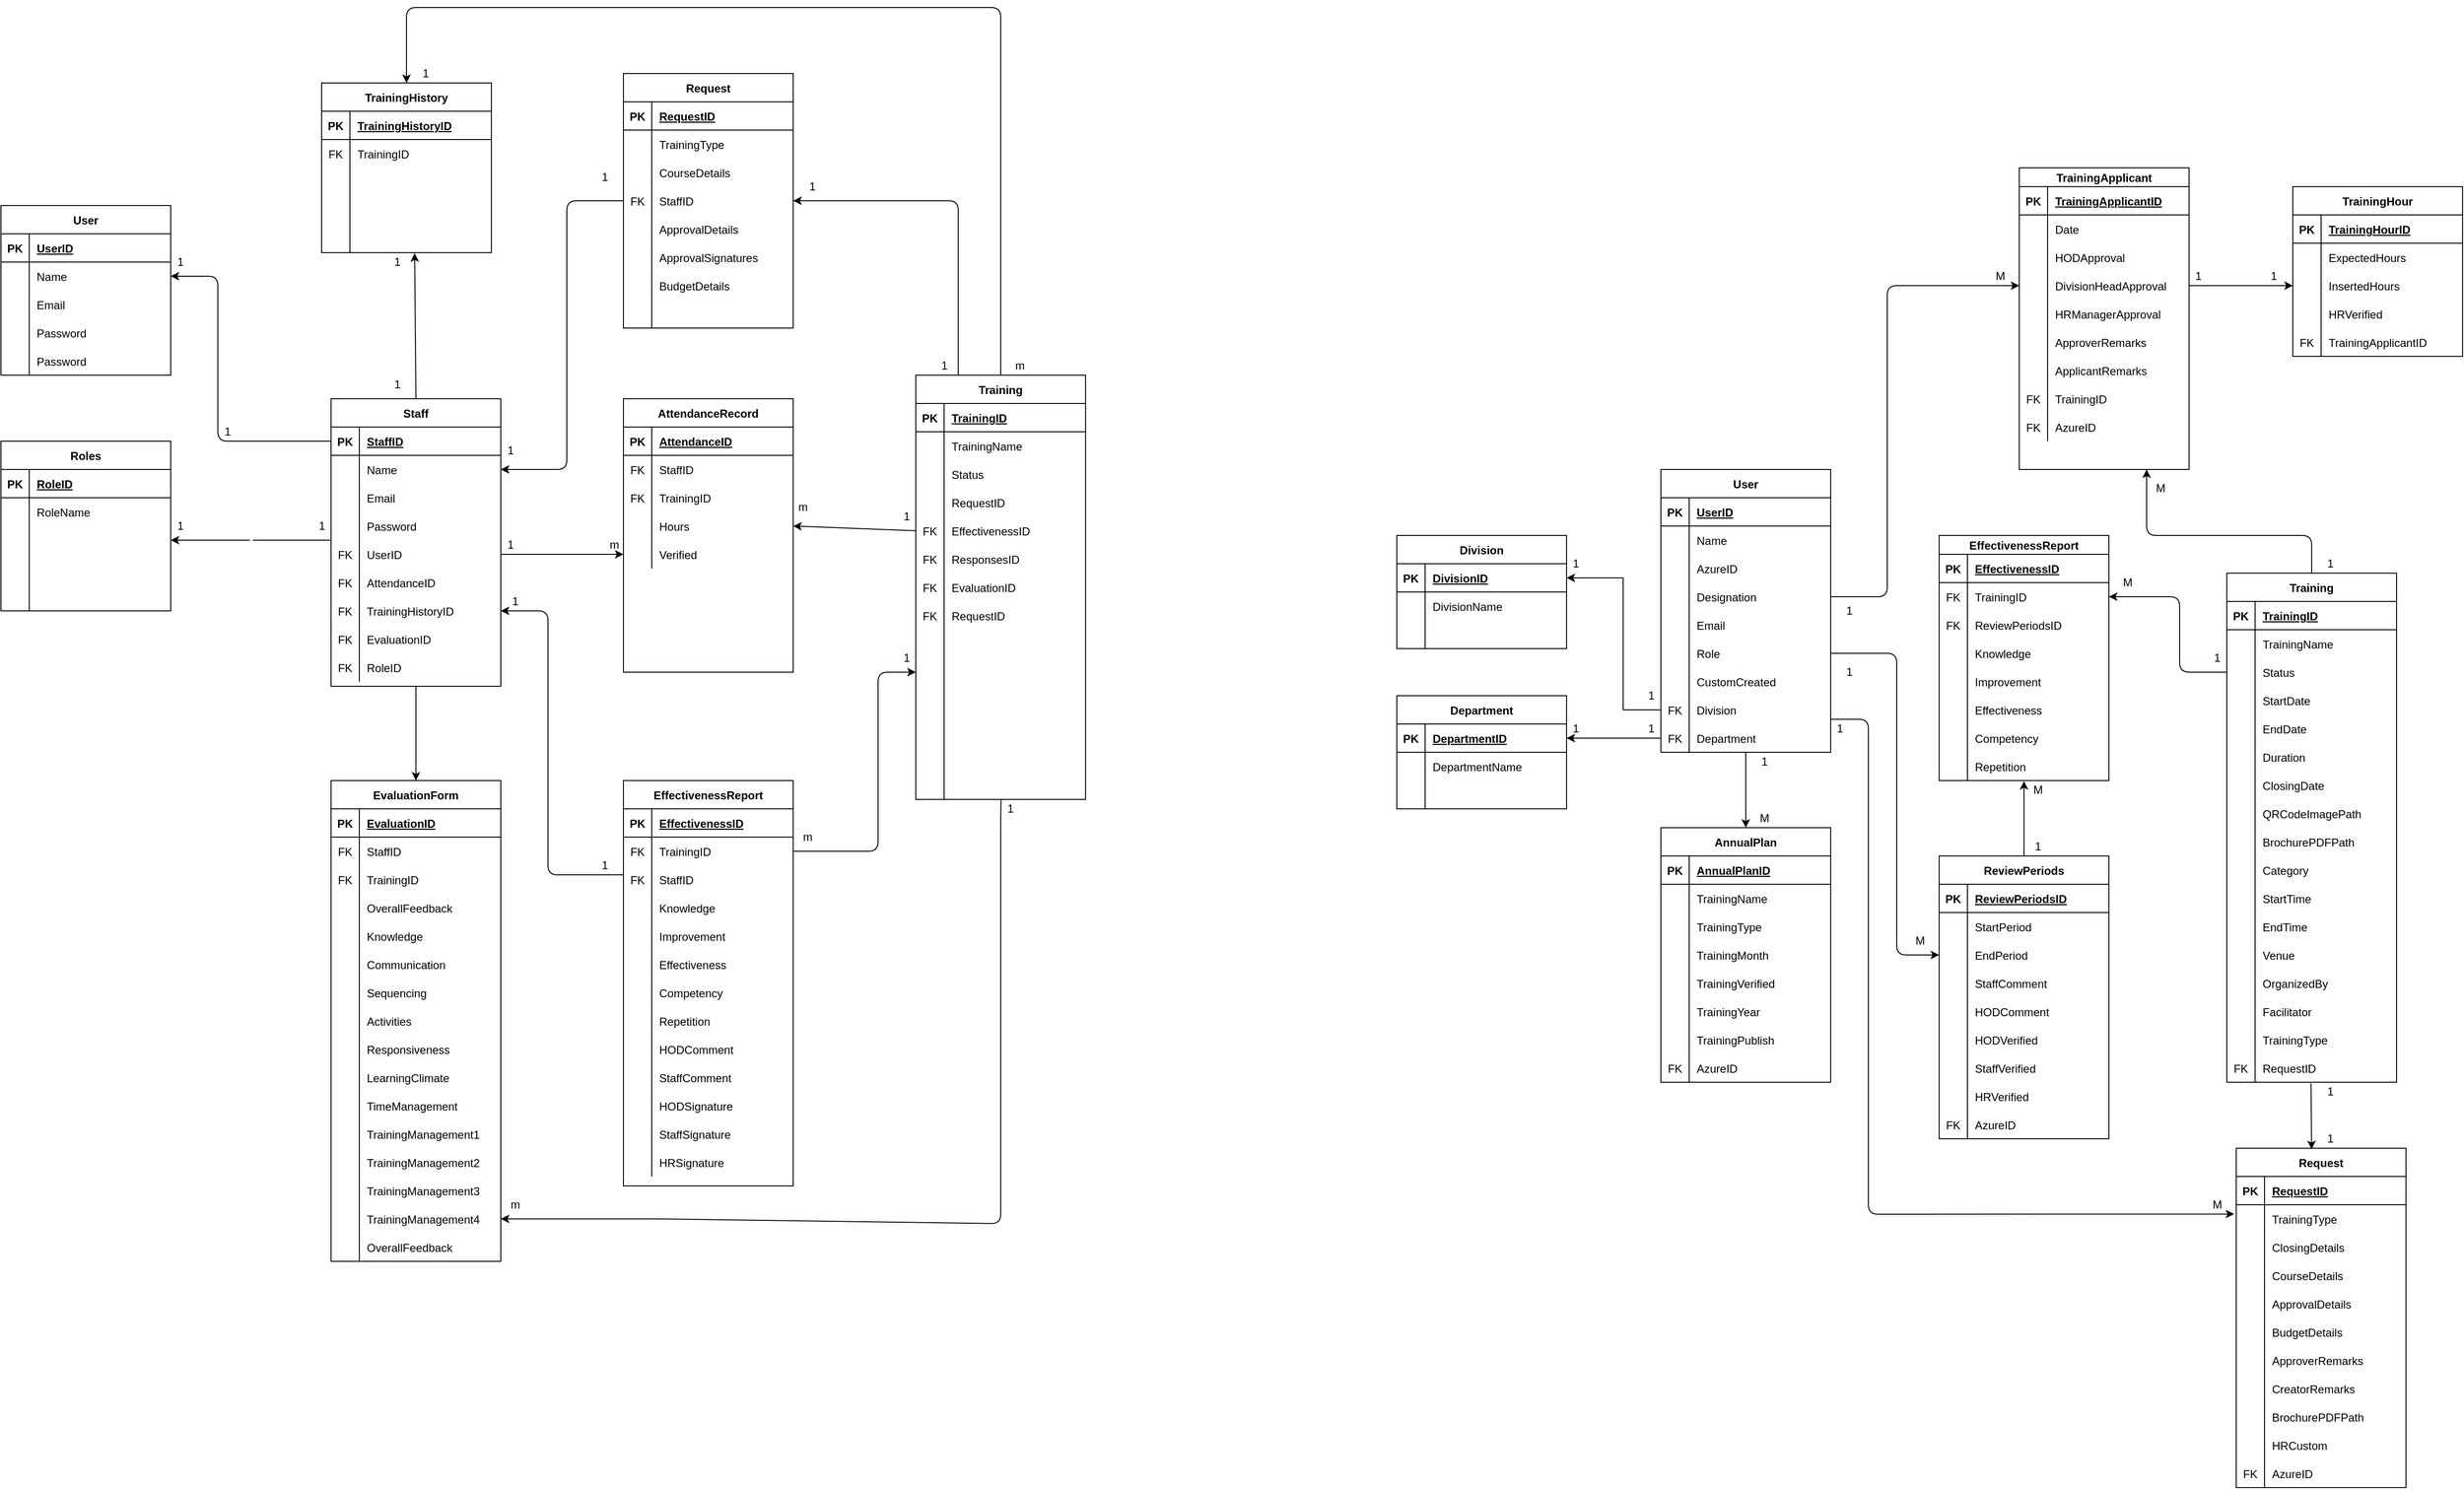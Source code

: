 <mxfile version="15.6.6" type="github">
  <diagram id="HzxfFv8c4vlXuRk-eBYo" name="Page-1">
    <mxGraphModel dx="3694" dy="1588" grid="1" gridSize="10" guides="1" tooltips="1" connect="1" arrows="1" fold="1" page="1" pageScale="1" pageWidth="850" pageHeight="1100" math="0" shadow="0">
      <root>
        <mxCell id="0" />
        <mxCell id="1" parent="0" />
        <mxCell id="ItoOFYCDBJUmny0zR6xF-1" value="Staff" style="shape=table;startSize=30;container=1;collapsible=1;childLayout=tableLayout;fixedRows=1;rowLines=0;fontStyle=1;align=center;resizeLast=1;" parent="1" vertex="1">
          <mxGeometry x="-410" y="435" width="180" height="305" as="geometry" />
        </mxCell>
        <mxCell id="ItoOFYCDBJUmny0zR6xF-2" value="" style="shape=partialRectangle;collapsible=0;dropTarget=0;pointerEvents=0;fillColor=none;top=0;left=0;bottom=1;right=0;points=[[0,0.5],[1,0.5]];portConstraint=eastwest;" parent="ItoOFYCDBJUmny0zR6xF-1" vertex="1">
          <mxGeometry y="30" width="180" height="30" as="geometry" />
        </mxCell>
        <mxCell id="ItoOFYCDBJUmny0zR6xF-3" value="PK" style="shape=partialRectangle;connectable=0;fillColor=none;top=0;left=0;bottom=0;right=0;fontStyle=1;overflow=hidden;" parent="ItoOFYCDBJUmny0zR6xF-2" vertex="1">
          <mxGeometry width="30" height="30" as="geometry" />
        </mxCell>
        <mxCell id="ItoOFYCDBJUmny0zR6xF-4" value="StaffID" style="shape=partialRectangle;connectable=0;fillColor=none;top=0;left=0;bottom=0;right=0;align=left;spacingLeft=6;fontStyle=5;overflow=hidden;" parent="ItoOFYCDBJUmny0zR6xF-2" vertex="1">
          <mxGeometry x="30" width="150" height="30" as="geometry" />
        </mxCell>
        <mxCell id="ItoOFYCDBJUmny0zR6xF-5" value="" style="shape=partialRectangle;collapsible=0;dropTarget=0;pointerEvents=0;fillColor=none;top=0;left=0;bottom=0;right=0;points=[[0,0.5],[1,0.5]];portConstraint=eastwest;" parent="ItoOFYCDBJUmny0zR6xF-1" vertex="1">
          <mxGeometry y="60" width="180" height="30" as="geometry" />
        </mxCell>
        <mxCell id="ItoOFYCDBJUmny0zR6xF-6" value="" style="shape=partialRectangle;connectable=0;fillColor=none;top=0;left=0;bottom=0;right=0;editable=1;overflow=hidden;" parent="ItoOFYCDBJUmny0zR6xF-5" vertex="1">
          <mxGeometry width="30" height="30" as="geometry" />
        </mxCell>
        <mxCell id="ItoOFYCDBJUmny0zR6xF-7" value="Name" style="shape=partialRectangle;connectable=0;fillColor=none;top=0;left=0;bottom=0;right=0;align=left;spacingLeft=6;overflow=hidden;" parent="ItoOFYCDBJUmny0zR6xF-5" vertex="1">
          <mxGeometry x="30" width="150" height="30" as="geometry" />
        </mxCell>
        <mxCell id="ItoOFYCDBJUmny0zR6xF-8" value="" style="shape=partialRectangle;collapsible=0;dropTarget=0;pointerEvents=0;fillColor=none;top=0;left=0;bottom=0;right=0;points=[[0,0.5],[1,0.5]];portConstraint=eastwest;" parent="ItoOFYCDBJUmny0zR6xF-1" vertex="1">
          <mxGeometry y="90" width="180" height="30" as="geometry" />
        </mxCell>
        <mxCell id="ItoOFYCDBJUmny0zR6xF-9" value="" style="shape=partialRectangle;connectable=0;fillColor=none;top=0;left=0;bottom=0;right=0;editable=1;overflow=hidden;" parent="ItoOFYCDBJUmny0zR6xF-8" vertex="1">
          <mxGeometry width="30" height="30" as="geometry" />
        </mxCell>
        <mxCell id="ItoOFYCDBJUmny0zR6xF-10" value="Email" style="shape=partialRectangle;connectable=0;fillColor=none;top=0;left=0;bottom=0;right=0;align=left;spacingLeft=6;overflow=hidden;" parent="ItoOFYCDBJUmny0zR6xF-8" vertex="1">
          <mxGeometry x="30" width="150" height="30" as="geometry" />
        </mxCell>
        <mxCell id="ItoOFYCDBJUmny0zR6xF-11" value="" style="shape=partialRectangle;collapsible=0;dropTarget=0;pointerEvents=0;fillColor=none;top=0;left=0;bottom=0;right=0;points=[[0,0.5],[1,0.5]];portConstraint=eastwest;" parent="ItoOFYCDBJUmny0zR6xF-1" vertex="1">
          <mxGeometry y="120" width="180" height="30" as="geometry" />
        </mxCell>
        <mxCell id="ItoOFYCDBJUmny0zR6xF-12" value="" style="shape=partialRectangle;connectable=0;fillColor=none;top=0;left=0;bottom=0;right=0;editable=1;overflow=hidden;" parent="ItoOFYCDBJUmny0zR6xF-11" vertex="1">
          <mxGeometry width="30" height="30" as="geometry" />
        </mxCell>
        <mxCell id="ItoOFYCDBJUmny0zR6xF-13" value="Password" style="shape=partialRectangle;connectable=0;fillColor=none;top=0;left=0;bottom=0;right=0;align=left;spacingLeft=6;overflow=hidden;" parent="ItoOFYCDBJUmny0zR6xF-11" vertex="1">
          <mxGeometry x="30" width="150" height="30" as="geometry" />
        </mxCell>
        <mxCell id="ItoOFYCDBJUmny0zR6xF-27" value="" style="shape=partialRectangle;collapsible=0;dropTarget=0;pointerEvents=0;fillColor=none;top=0;left=0;bottom=0;right=0;points=[[0,0.5],[1,0.5]];portConstraint=eastwest;" parent="ItoOFYCDBJUmny0zR6xF-1" vertex="1">
          <mxGeometry y="150" width="180" height="30" as="geometry" />
        </mxCell>
        <mxCell id="ItoOFYCDBJUmny0zR6xF-28" value="FK" style="shape=partialRectangle;connectable=0;fillColor=none;top=0;left=0;bottom=0;right=0;editable=1;overflow=hidden;" parent="ItoOFYCDBJUmny0zR6xF-27" vertex="1">
          <mxGeometry width="30" height="30" as="geometry" />
        </mxCell>
        <mxCell id="ItoOFYCDBJUmny0zR6xF-29" value="UserID" style="shape=partialRectangle;connectable=0;fillColor=none;top=0;left=0;bottom=0;right=0;align=left;spacingLeft=6;overflow=hidden;" parent="ItoOFYCDBJUmny0zR6xF-27" vertex="1">
          <mxGeometry x="30" width="150" height="30" as="geometry" />
        </mxCell>
        <mxCell id="gPpT3ABouW45cR3JBbdF-81" value="" style="shape=partialRectangle;collapsible=0;dropTarget=0;pointerEvents=0;fillColor=none;top=0;left=0;bottom=0;right=0;points=[[0,0.5],[1,0.5]];portConstraint=eastwest;" parent="ItoOFYCDBJUmny0zR6xF-1" vertex="1">
          <mxGeometry y="180" width="180" height="30" as="geometry" />
        </mxCell>
        <mxCell id="gPpT3ABouW45cR3JBbdF-82" value="FK" style="shape=partialRectangle;connectable=0;fillColor=none;top=0;left=0;bottom=0;right=0;editable=1;overflow=hidden;" parent="gPpT3ABouW45cR3JBbdF-81" vertex="1">
          <mxGeometry width="30" height="30" as="geometry" />
        </mxCell>
        <mxCell id="gPpT3ABouW45cR3JBbdF-83" value="AttendanceID" style="shape=partialRectangle;connectable=0;fillColor=none;top=0;left=0;bottom=0;right=0;align=left;spacingLeft=6;overflow=hidden;" parent="gPpT3ABouW45cR3JBbdF-81" vertex="1">
          <mxGeometry x="30" width="150" height="30" as="geometry" />
        </mxCell>
        <mxCell id="gPpT3ABouW45cR3JBbdF-186" value="" style="shape=partialRectangle;collapsible=0;dropTarget=0;pointerEvents=0;fillColor=none;top=0;left=0;bottom=0;right=0;points=[[0,0.5],[1,0.5]];portConstraint=eastwest;" parent="ItoOFYCDBJUmny0zR6xF-1" vertex="1">
          <mxGeometry y="210" width="180" height="30" as="geometry" />
        </mxCell>
        <mxCell id="gPpT3ABouW45cR3JBbdF-187" value="FK" style="shape=partialRectangle;connectable=0;fillColor=none;top=0;left=0;bottom=0;right=0;editable=1;overflow=hidden;" parent="gPpT3ABouW45cR3JBbdF-186" vertex="1">
          <mxGeometry width="30" height="30" as="geometry" />
        </mxCell>
        <mxCell id="gPpT3ABouW45cR3JBbdF-188" value="TrainingHistoryID" style="shape=partialRectangle;connectable=0;fillColor=none;top=0;left=0;bottom=0;right=0;align=left;spacingLeft=6;overflow=hidden;" parent="gPpT3ABouW45cR3JBbdF-186" vertex="1">
          <mxGeometry x="30" width="150" height="30" as="geometry" />
        </mxCell>
        <mxCell id="gPpT3ABouW45cR3JBbdF-213" value="" style="shape=partialRectangle;collapsible=0;dropTarget=0;pointerEvents=0;fillColor=none;top=0;left=0;bottom=0;right=0;points=[[0,0.5],[1,0.5]];portConstraint=eastwest;" parent="ItoOFYCDBJUmny0zR6xF-1" vertex="1">
          <mxGeometry y="240" width="180" height="30" as="geometry" />
        </mxCell>
        <mxCell id="gPpT3ABouW45cR3JBbdF-214" value="FK" style="shape=partialRectangle;connectable=0;fillColor=none;top=0;left=0;bottom=0;right=0;editable=1;overflow=hidden;" parent="gPpT3ABouW45cR3JBbdF-213" vertex="1">
          <mxGeometry width="30" height="30" as="geometry" />
        </mxCell>
        <mxCell id="gPpT3ABouW45cR3JBbdF-215" value="EvaluationID" style="shape=partialRectangle;connectable=0;fillColor=none;top=0;left=0;bottom=0;right=0;align=left;spacingLeft=6;overflow=hidden;" parent="gPpT3ABouW45cR3JBbdF-213" vertex="1">
          <mxGeometry x="30" width="150" height="30" as="geometry" />
        </mxCell>
        <mxCell id="gPpT3ABouW45cR3JBbdF-303" value="" style="shape=partialRectangle;collapsible=0;dropTarget=0;pointerEvents=0;fillColor=none;top=0;left=0;bottom=0;right=0;points=[[0,0.5],[1,0.5]];portConstraint=eastwest;" parent="ItoOFYCDBJUmny0zR6xF-1" vertex="1">
          <mxGeometry y="270" width="180" height="30" as="geometry" />
        </mxCell>
        <mxCell id="gPpT3ABouW45cR3JBbdF-304" value="FK" style="shape=partialRectangle;connectable=0;fillColor=none;top=0;left=0;bottom=0;right=0;editable=1;overflow=hidden;" parent="gPpT3ABouW45cR3JBbdF-303" vertex="1">
          <mxGeometry width="30" height="30" as="geometry" />
        </mxCell>
        <mxCell id="gPpT3ABouW45cR3JBbdF-305" value="RoleID" style="shape=partialRectangle;connectable=0;fillColor=none;top=0;left=0;bottom=0;right=0;align=left;spacingLeft=6;overflow=hidden;" parent="gPpT3ABouW45cR3JBbdF-303" vertex="1">
          <mxGeometry x="30" width="150" height="30" as="geometry" />
        </mxCell>
        <mxCell id="ItoOFYCDBJUmny0zR6xF-14" value="Training" style="shape=table;startSize=30;container=1;collapsible=1;childLayout=tableLayout;fixedRows=1;rowLines=0;fontStyle=1;align=center;resizeLast=1;" parent="1" vertex="1">
          <mxGeometry x="210" y="410" width="180" height="450" as="geometry" />
        </mxCell>
        <mxCell id="ItoOFYCDBJUmny0zR6xF-15" value="" style="shape=partialRectangle;collapsible=0;dropTarget=0;pointerEvents=0;fillColor=none;top=0;left=0;bottom=1;right=0;points=[[0,0.5],[1,0.5]];portConstraint=eastwest;" parent="ItoOFYCDBJUmny0zR6xF-14" vertex="1">
          <mxGeometry y="30" width="180" height="30" as="geometry" />
        </mxCell>
        <mxCell id="ItoOFYCDBJUmny0zR6xF-16" value="PK" style="shape=partialRectangle;connectable=0;fillColor=none;top=0;left=0;bottom=0;right=0;fontStyle=1;overflow=hidden;" parent="ItoOFYCDBJUmny0zR6xF-15" vertex="1">
          <mxGeometry width="30" height="30" as="geometry" />
        </mxCell>
        <mxCell id="ItoOFYCDBJUmny0zR6xF-17" value="TrainingID" style="shape=partialRectangle;connectable=0;fillColor=none;top=0;left=0;bottom=0;right=0;align=left;spacingLeft=6;fontStyle=5;overflow=hidden;" parent="ItoOFYCDBJUmny0zR6xF-15" vertex="1">
          <mxGeometry x="30" width="150" height="30" as="geometry" />
        </mxCell>
        <mxCell id="ItoOFYCDBJUmny0zR6xF-18" value="" style="shape=partialRectangle;collapsible=0;dropTarget=0;pointerEvents=0;fillColor=none;top=0;left=0;bottom=0;right=0;points=[[0,0.5],[1,0.5]];portConstraint=eastwest;" parent="ItoOFYCDBJUmny0zR6xF-14" vertex="1">
          <mxGeometry y="60" width="180" height="30" as="geometry" />
        </mxCell>
        <mxCell id="ItoOFYCDBJUmny0zR6xF-19" value="" style="shape=partialRectangle;connectable=0;fillColor=none;top=0;left=0;bottom=0;right=0;editable=1;overflow=hidden;" parent="ItoOFYCDBJUmny0zR6xF-18" vertex="1">
          <mxGeometry width="30" height="30" as="geometry" />
        </mxCell>
        <mxCell id="ItoOFYCDBJUmny0zR6xF-20" value="TrainingName" style="shape=partialRectangle;connectable=0;fillColor=none;top=0;left=0;bottom=0;right=0;align=left;spacingLeft=6;overflow=hidden;" parent="ItoOFYCDBJUmny0zR6xF-18" vertex="1">
          <mxGeometry x="30" width="150" height="30" as="geometry" />
        </mxCell>
        <mxCell id="gPpT3ABouW45cR3JBbdF-140" value="" style="shape=partialRectangle;collapsible=0;dropTarget=0;pointerEvents=0;fillColor=none;top=0;left=0;bottom=0;right=0;points=[[0,0.5],[1,0.5]];portConstraint=eastwest;" parent="ItoOFYCDBJUmny0zR6xF-14" vertex="1">
          <mxGeometry y="90" width="180" height="30" as="geometry" />
        </mxCell>
        <mxCell id="gPpT3ABouW45cR3JBbdF-141" value="" style="shape=partialRectangle;connectable=0;fillColor=none;top=0;left=0;bottom=0;right=0;editable=1;overflow=hidden;" parent="gPpT3ABouW45cR3JBbdF-140" vertex="1">
          <mxGeometry width="30" height="30" as="geometry" />
        </mxCell>
        <mxCell id="gPpT3ABouW45cR3JBbdF-142" value="Status" style="shape=partialRectangle;connectable=0;fillColor=none;top=0;left=0;bottom=0;right=0;align=left;spacingLeft=6;overflow=hidden;" parent="gPpT3ABouW45cR3JBbdF-140" vertex="1">
          <mxGeometry x="30" width="150" height="30" as="geometry" />
        </mxCell>
        <mxCell id="gPpT3ABouW45cR3JBbdF-143" value="" style="shape=partialRectangle;collapsible=0;dropTarget=0;pointerEvents=0;fillColor=none;top=0;left=0;bottom=0;right=0;points=[[0,0.5],[1,0.5]];portConstraint=eastwest;" parent="ItoOFYCDBJUmny0zR6xF-14" vertex="1">
          <mxGeometry y="120" width="180" height="30" as="geometry" />
        </mxCell>
        <mxCell id="gPpT3ABouW45cR3JBbdF-144" value="" style="shape=partialRectangle;connectable=0;fillColor=none;top=0;left=0;bottom=0;right=0;editable=1;overflow=hidden;" parent="gPpT3ABouW45cR3JBbdF-143" vertex="1">
          <mxGeometry width="30" height="30" as="geometry" />
        </mxCell>
        <mxCell id="gPpT3ABouW45cR3JBbdF-145" value="RequestID" style="shape=partialRectangle;connectable=0;fillColor=none;top=0;left=0;bottom=0;right=0;align=left;spacingLeft=6;overflow=hidden;" parent="gPpT3ABouW45cR3JBbdF-143" vertex="1">
          <mxGeometry x="30" width="150" height="30" as="geometry" />
        </mxCell>
        <mxCell id="gPpT3ABouW45cR3JBbdF-146" value="" style="shape=partialRectangle;collapsible=0;dropTarget=0;pointerEvents=0;fillColor=none;top=0;left=0;bottom=0;right=0;points=[[0,0.5],[1,0.5]];portConstraint=eastwest;" parent="ItoOFYCDBJUmny0zR6xF-14" vertex="1">
          <mxGeometry y="150" width="180" height="30" as="geometry" />
        </mxCell>
        <mxCell id="gPpT3ABouW45cR3JBbdF-147" value="FK" style="shape=partialRectangle;connectable=0;fillColor=none;top=0;left=0;bottom=0;right=0;editable=1;overflow=hidden;" parent="gPpT3ABouW45cR3JBbdF-146" vertex="1">
          <mxGeometry width="30" height="30" as="geometry" />
        </mxCell>
        <mxCell id="gPpT3ABouW45cR3JBbdF-148" value="EffectivenessID" style="shape=partialRectangle;connectable=0;fillColor=none;top=0;left=0;bottom=0;right=0;align=left;spacingLeft=6;overflow=hidden;" parent="gPpT3ABouW45cR3JBbdF-146" vertex="1">
          <mxGeometry x="30" width="150" height="30" as="geometry" />
        </mxCell>
        <mxCell id="gPpT3ABouW45cR3JBbdF-149" value="" style="shape=partialRectangle;collapsible=0;dropTarget=0;pointerEvents=0;fillColor=none;top=0;left=0;bottom=0;right=0;points=[[0,0.5],[1,0.5]];portConstraint=eastwest;" parent="ItoOFYCDBJUmny0zR6xF-14" vertex="1">
          <mxGeometry y="180" width="180" height="30" as="geometry" />
        </mxCell>
        <mxCell id="gPpT3ABouW45cR3JBbdF-150" value="FK" style="shape=partialRectangle;connectable=0;fillColor=none;top=0;left=0;bottom=0;right=0;editable=1;overflow=hidden;" parent="gPpT3ABouW45cR3JBbdF-149" vertex="1">
          <mxGeometry width="30" height="30" as="geometry" />
        </mxCell>
        <mxCell id="gPpT3ABouW45cR3JBbdF-151" value="ResponsesID" style="shape=partialRectangle;connectable=0;fillColor=none;top=0;left=0;bottom=0;right=0;align=left;spacingLeft=6;overflow=hidden;" parent="gPpT3ABouW45cR3JBbdF-149" vertex="1">
          <mxGeometry x="30" width="150" height="30" as="geometry" />
        </mxCell>
        <mxCell id="gPpT3ABouW45cR3JBbdF-216" value="" style="shape=partialRectangle;collapsible=0;dropTarget=0;pointerEvents=0;fillColor=none;top=0;left=0;bottom=0;right=0;points=[[0,0.5],[1,0.5]];portConstraint=eastwest;" parent="ItoOFYCDBJUmny0zR6xF-14" vertex="1">
          <mxGeometry y="210" width="180" height="30" as="geometry" />
        </mxCell>
        <mxCell id="gPpT3ABouW45cR3JBbdF-217" value="FK" style="shape=partialRectangle;connectable=0;fillColor=none;top=0;left=0;bottom=0;right=0;editable=1;overflow=hidden;" parent="gPpT3ABouW45cR3JBbdF-216" vertex="1">
          <mxGeometry width="30" height="30" as="geometry" />
        </mxCell>
        <mxCell id="gPpT3ABouW45cR3JBbdF-218" value="EvaluationID" style="shape=partialRectangle;connectable=0;fillColor=none;top=0;left=0;bottom=0;right=0;align=left;spacingLeft=6;overflow=hidden;" parent="gPpT3ABouW45cR3JBbdF-216" vertex="1">
          <mxGeometry x="30" width="150" height="30" as="geometry" />
        </mxCell>
        <mxCell id="ItoOFYCDBJUmny0zR6xF-21" value="" style="shape=partialRectangle;collapsible=0;dropTarget=0;pointerEvents=0;fillColor=none;top=0;left=0;bottom=0;right=0;points=[[0,0.5],[1,0.5]];portConstraint=eastwest;" parent="ItoOFYCDBJUmny0zR6xF-14" vertex="1">
          <mxGeometry y="240" width="180" height="30" as="geometry" />
        </mxCell>
        <mxCell id="ItoOFYCDBJUmny0zR6xF-22" value="FK" style="shape=partialRectangle;connectable=0;fillColor=none;top=0;left=0;bottom=0;right=0;editable=1;overflow=hidden;" parent="ItoOFYCDBJUmny0zR6xF-21" vertex="1">
          <mxGeometry width="30" height="30" as="geometry" />
        </mxCell>
        <mxCell id="ItoOFYCDBJUmny0zR6xF-23" value="RequestID" style="shape=partialRectangle;connectable=0;fillColor=none;top=0;left=0;bottom=0;right=0;align=left;spacingLeft=6;overflow=hidden;" parent="ItoOFYCDBJUmny0zR6xF-21" vertex="1">
          <mxGeometry x="30" width="150" height="30" as="geometry" />
        </mxCell>
        <mxCell id="ItoOFYCDBJUmny0zR6xF-24" value="" style="shape=partialRectangle;collapsible=0;dropTarget=0;pointerEvents=0;fillColor=none;top=0;left=0;bottom=0;right=0;points=[[0,0.5],[1,0.5]];portConstraint=eastwest;" parent="ItoOFYCDBJUmny0zR6xF-14" vertex="1">
          <mxGeometry y="270" width="180" height="30" as="geometry" />
        </mxCell>
        <mxCell id="ItoOFYCDBJUmny0zR6xF-25" value="" style="shape=partialRectangle;connectable=0;fillColor=none;top=0;left=0;bottom=0;right=0;editable=1;overflow=hidden;" parent="ItoOFYCDBJUmny0zR6xF-24" vertex="1">
          <mxGeometry width="30" height="30" as="geometry" />
        </mxCell>
        <mxCell id="ItoOFYCDBJUmny0zR6xF-26" value="" style="shape=partialRectangle;connectable=0;fillColor=none;top=0;left=0;bottom=0;right=0;align=left;spacingLeft=6;overflow=hidden;" parent="ItoOFYCDBJUmny0zR6xF-24" vertex="1">
          <mxGeometry x="30" width="150" height="30" as="geometry" />
        </mxCell>
        <mxCell id="gPpT3ABouW45cR3JBbdF-121" value="" style="shape=partialRectangle;collapsible=0;dropTarget=0;pointerEvents=0;fillColor=none;top=0;left=0;bottom=0;right=0;points=[[0,0.5],[1,0.5]];portConstraint=eastwest;" parent="ItoOFYCDBJUmny0zR6xF-14" vertex="1">
          <mxGeometry y="300" width="180" height="30" as="geometry" />
        </mxCell>
        <mxCell id="gPpT3ABouW45cR3JBbdF-122" value="" style="shape=partialRectangle;connectable=0;fillColor=none;top=0;left=0;bottom=0;right=0;editable=1;overflow=hidden;" parent="gPpT3ABouW45cR3JBbdF-121" vertex="1">
          <mxGeometry width="30" height="30" as="geometry" />
        </mxCell>
        <mxCell id="gPpT3ABouW45cR3JBbdF-123" value="" style="shape=partialRectangle;connectable=0;fillColor=none;top=0;left=0;bottom=0;right=0;align=left;spacingLeft=6;overflow=hidden;" parent="gPpT3ABouW45cR3JBbdF-121" vertex="1">
          <mxGeometry x="30" width="150" height="30" as="geometry" />
        </mxCell>
        <mxCell id="gPpT3ABouW45cR3JBbdF-124" value="" style="shape=partialRectangle;collapsible=0;dropTarget=0;pointerEvents=0;fillColor=none;top=0;left=0;bottom=0;right=0;points=[[0,0.5],[1,0.5]];portConstraint=eastwest;" parent="ItoOFYCDBJUmny0zR6xF-14" vertex="1">
          <mxGeometry y="330" width="180" height="30" as="geometry" />
        </mxCell>
        <mxCell id="gPpT3ABouW45cR3JBbdF-125" value="" style="shape=partialRectangle;connectable=0;fillColor=none;top=0;left=0;bottom=0;right=0;editable=1;overflow=hidden;" parent="gPpT3ABouW45cR3JBbdF-124" vertex="1">
          <mxGeometry width="30" height="30" as="geometry" />
        </mxCell>
        <mxCell id="gPpT3ABouW45cR3JBbdF-126" value="" style="shape=partialRectangle;connectable=0;fillColor=none;top=0;left=0;bottom=0;right=0;align=left;spacingLeft=6;overflow=hidden;" parent="gPpT3ABouW45cR3JBbdF-124" vertex="1">
          <mxGeometry x="30" width="150" height="30" as="geometry" />
        </mxCell>
        <mxCell id="gPpT3ABouW45cR3JBbdF-127" value="" style="shape=partialRectangle;collapsible=0;dropTarget=0;pointerEvents=0;fillColor=none;top=0;left=0;bottom=0;right=0;points=[[0,0.5],[1,0.5]];portConstraint=eastwest;" parent="ItoOFYCDBJUmny0zR6xF-14" vertex="1">
          <mxGeometry y="360" width="180" height="30" as="geometry" />
        </mxCell>
        <mxCell id="gPpT3ABouW45cR3JBbdF-128" value="" style="shape=partialRectangle;connectable=0;fillColor=none;top=0;left=0;bottom=0;right=0;editable=1;overflow=hidden;" parent="gPpT3ABouW45cR3JBbdF-127" vertex="1">
          <mxGeometry width="30" height="30" as="geometry" />
        </mxCell>
        <mxCell id="gPpT3ABouW45cR3JBbdF-129" value="" style="shape=partialRectangle;connectable=0;fillColor=none;top=0;left=0;bottom=0;right=0;align=left;spacingLeft=6;overflow=hidden;" parent="gPpT3ABouW45cR3JBbdF-127" vertex="1">
          <mxGeometry x="30" width="150" height="30" as="geometry" />
        </mxCell>
        <mxCell id="gPpT3ABouW45cR3JBbdF-130" value="" style="shape=partialRectangle;collapsible=0;dropTarget=0;pointerEvents=0;fillColor=none;top=0;left=0;bottom=0;right=0;points=[[0,0.5],[1,0.5]];portConstraint=eastwest;" parent="ItoOFYCDBJUmny0zR6xF-14" vertex="1">
          <mxGeometry y="390" width="180" height="30" as="geometry" />
        </mxCell>
        <mxCell id="gPpT3ABouW45cR3JBbdF-131" value="" style="shape=partialRectangle;connectable=0;fillColor=none;top=0;left=0;bottom=0;right=0;editable=1;overflow=hidden;" parent="gPpT3ABouW45cR3JBbdF-130" vertex="1">
          <mxGeometry width="30" height="30" as="geometry" />
        </mxCell>
        <mxCell id="gPpT3ABouW45cR3JBbdF-132" value="" style="shape=partialRectangle;connectable=0;fillColor=none;top=0;left=0;bottom=0;right=0;align=left;spacingLeft=6;overflow=hidden;" parent="gPpT3ABouW45cR3JBbdF-130" vertex="1">
          <mxGeometry x="30" width="150" height="30" as="geometry" />
        </mxCell>
        <mxCell id="gPpT3ABouW45cR3JBbdF-133" value="" style="shape=partialRectangle;collapsible=0;dropTarget=0;pointerEvents=0;fillColor=none;top=0;left=0;bottom=0;right=0;points=[[0,0.5],[1,0.5]];portConstraint=eastwest;" parent="ItoOFYCDBJUmny0zR6xF-14" vertex="1">
          <mxGeometry y="420" width="180" height="30" as="geometry" />
        </mxCell>
        <mxCell id="gPpT3ABouW45cR3JBbdF-134" value="" style="shape=partialRectangle;connectable=0;fillColor=none;top=0;left=0;bottom=0;right=0;editable=1;overflow=hidden;" parent="gPpT3ABouW45cR3JBbdF-133" vertex="1">
          <mxGeometry width="30" height="30" as="geometry" />
        </mxCell>
        <mxCell id="gPpT3ABouW45cR3JBbdF-135" value="" style="shape=partialRectangle;connectable=0;fillColor=none;top=0;left=0;bottom=0;right=0;align=left;spacingLeft=6;overflow=hidden;" parent="gPpT3ABouW45cR3JBbdF-133" vertex="1">
          <mxGeometry x="30" width="150" height="30" as="geometry" />
        </mxCell>
        <mxCell id="gPpT3ABouW45cR3JBbdF-1" value="EffectivenessReport" style="shape=table;startSize=30;container=1;collapsible=1;childLayout=tableLayout;fixedRows=1;rowLines=0;fontStyle=1;align=center;resizeLast=1;" parent="1" vertex="1">
          <mxGeometry x="-100" y="840" width="180" height="430" as="geometry" />
        </mxCell>
        <mxCell id="gPpT3ABouW45cR3JBbdF-2" value="" style="shape=partialRectangle;collapsible=0;dropTarget=0;pointerEvents=0;fillColor=none;top=0;left=0;bottom=1;right=0;points=[[0,0.5],[1,0.5]];portConstraint=eastwest;" parent="gPpT3ABouW45cR3JBbdF-1" vertex="1">
          <mxGeometry y="30" width="180" height="30" as="geometry" />
        </mxCell>
        <mxCell id="gPpT3ABouW45cR3JBbdF-3" value="PK" style="shape=partialRectangle;connectable=0;fillColor=none;top=0;left=0;bottom=0;right=0;fontStyle=1;overflow=hidden;" parent="gPpT3ABouW45cR3JBbdF-2" vertex="1">
          <mxGeometry width="30" height="30" as="geometry" />
        </mxCell>
        <mxCell id="gPpT3ABouW45cR3JBbdF-4" value="EffectivenessID" style="shape=partialRectangle;connectable=0;fillColor=none;top=0;left=0;bottom=0;right=0;align=left;spacingLeft=6;fontStyle=5;overflow=hidden;" parent="gPpT3ABouW45cR3JBbdF-2" vertex="1">
          <mxGeometry x="30" width="150" height="30" as="geometry" />
        </mxCell>
        <mxCell id="gPpT3ABouW45cR3JBbdF-5" value="" style="shape=partialRectangle;collapsible=0;dropTarget=0;pointerEvents=0;fillColor=none;top=0;left=0;bottom=0;right=0;points=[[0,0.5],[1,0.5]];portConstraint=eastwest;" parent="gPpT3ABouW45cR3JBbdF-1" vertex="1">
          <mxGeometry y="60" width="180" height="30" as="geometry" />
        </mxCell>
        <mxCell id="gPpT3ABouW45cR3JBbdF-6" value="FK" style="shape=partialRectangle;connectable=0;fillColor=none;top=0;left=0;bottom=0;right=0;editable=1;overflow=hidden;" parent="gPpT3ABouW45cR3JBbdF-5" vertex="1">
          <mxGeometry width="30" height="30" as="geometry" />
        </mxCell>
        <mxCell id="gPpT3ABouW45cR3JBbdF-7" value="TrainingID" style="shape=partialRectangle;connectable=0;fillColor=none;top=0;left=0;bottom=0;right=0;align=left;spacingLeft=6;overflow=hidden;" parent="gPpT3ABouW45cR3JBbdF-5" vertex="1">
          <mxGeometry x="30" width="150" height="30" as="geometry" />
        </mxCell>
        <mxCell id="gPpT3ABouW45cR3JBbdF-253" value="" style="shape=partialRectangle;collapsible=0;dropTarget=0;pointerEvents=0;fillColor=none;top=0;left=0;bottom=0;right=0;points=[[0,0.5],[1,0.5]];portConstraint=eastwest;" parent="gPpT3ABouW45cR3JBbdF-1" vertex="1">
          <mxGeometry y="90" width="180" height="30" as="geometry" />
        </mxCell>
        <mxCell id="gPpT3ABouW45cR3JBbdF-254" value="FK" style="shape=partialRectangle;connectable=0;fillColor=none;top=0;left=0;bottom=0;right=0;editable=1;overflow=hidden;" parent="gPpT3ABouW45cR3JBbdF-253" vertex="1">
          <mxGeometry width="30" height="30" as="geometry" />
        </mxCell>
        <mxCell id="gPpT3ABouW45cR3JBbdF-255" value="StaffID" style="shape=partialRectangle;connectable=0;fillColor=none;top=0;left=0;bottom=0;right=0;align=left;spacingLeft=6;overflow=hidden;" parent="gPpT3ABouW45cR3JBbdF-253" vertex="1">
          <mxGeometry x="30" width="150" height="30" as="geometry" />
        </mxCell>
        <mxCell id="gPpT3ABouW45cR3JBbdF-8" value="" style="shape=partialRectangle;collapsible=0;dropTarget=0;pointerEvents=0;fillColor=none;top=0;left=0;bottom=0;right=0;points=[[0,0.5],[1,0.5]];portConstraint=eastwest;" parent="gPpT3ABouW45cR3JBbdF-1" vertex="1">
          <mxGeometry y="120" width="180" height="30" as="geometry" />
        </mxCell>
        <mxCell id="gPpT3ABouW45cR3JBbdF-9" value="" style="shape=partialRectangle;connectable=0;fillColor=none;top=0;left=0;bottom=0;right=0;editable=1;overflow=hidden;" parent="gPpT3ABouW45cR3JBbdF-8" vertex="1">
          <mxGeometry width="30" height="30" as="geometry" />
        </mxCell>
        <mxCell id="gPpT3ABouW45cR3JBbdF-10" value="Knowledge" style="shape=partialRectangle;connectable=0;fillColor=none;top=0;left=0;bottom=0;right=0;align=left;spacingLeft=6;overflow=hidden;" parent="gPpT3ABouW45cR3JBbdF-8" vertex="1">
          <mxGeometry x="30" width="150" height="30" as="geometry" />
        </mxCell>
        <mxCell id="gPpT3ABouW45cR3JBbdF-11" value="" style="shape=partialRectangle;collapsible=0;dropTarget=0;pointerEvents=0;fillColor=none;top=0;left=0;bottom=0;right=0;points=[[0,0.5],[1,0.5]];portConstraint=eastwest;" parent="gPpT3ABouW45cR3JBbdF-1" vertex="1">
          <mxGeometry y="150" width="180" height="30" as="geometry" />
        </mxCell>
        <mxCell id="gPpT3ABouW45cR3JBbdF-12" value="" style="shape=partialRectangle;connectable=0;fillColor=none;top=0;left=0;bottom=0;right=0;editable=1;overflow=hidden;" parent="gPpT3ABouW45cR3JBbdF-11" vertex="1">
          <mxGeometry width="30" height="30" as="geometry" />
        </mxCell>
        <mxCell id="gPpT3ABouW45cR3JBbdF-13" value="Improvement" style="shape=partialRectangle;connectable=0;fillColor=none;top=0;left=0;bottom=0;right=0;align=left;spacingLeft=6;overflow=hidden;" parent="gPpT3ABouW45cR3JBbdF-11" vertex="1">
          <mxGeometry x="30" width="150" height="30" as="geometry" />
        </mxCell>
        <mxCell id="gPpT3ABouW45cR3JBbdF-14" value="" style="shape=partialRectangle;collapsible=0;dropTarget=0;pointerEvents=0;fillColor=none;top=0;left=0;bottom=0;right=0;points=[[0,0.5],[1,0.5]];portConstraint=eastwest;" parent="gPpT3ABouW45cR3JBbdF-1" vertex="1">
          <mxGeometry y="180" width="180" height="30" as="geometry" />
        </mxCell>
        <mxCell id="gPpT3ABouW45cR3JBbdF-15" value="" style="shape=partialRectangle;connectable=0;fillColor=none;top=0;left=0;bottom=0;right=0;editable=1;overflow=hidden;" parent="gPpT3ABouW45cR3JBbdF-14" vertex="1">
          <mxGeometry width="30" height="30" as="geometry" />
        </mxCell>
        <mxCell id="gPpT3ABouW45cR3JBbdF-16" value="Effectiveness" style="shape=partialRectangle;connectable=0;fillColor=none;top=0;left=0;bottom=0;right=0;align=left;spacingLeft=6;overflow=hidden;" parent="gPpT3ABouW45cR3JBbdF-14" vertex="1">
          <mxGeometry x="30" width="150" height="30" as="geometry" />
        </mxCell>
        <mxCell id="gPpT3ABouW45cR3JBbdF-115" value="" style="shape=partialRectangle;collapsible=0;dropTarget=0;pointerEvents=0;fillColor=none;top=0;left=0;bottom=0;right=0;points=[[0,0.5],[1,0.5]];portConstraint=eastwest;" parent="gPpT3ABouW45cR3JBbdF-1" vertex="1">
          <mxGeometry y="210" width="180" height="30" as="geometry" />
        </mxCell>
        <mxCell id="gPpT3ABouW45cR3JBbdF-116" value="" style="shape=partialRectangle;connectable=0;fillColor=none;top=0;left=0;bottom=0;right=0;editable=1;overflow=hidden;" parent="gPpT3ABouW45cR3JBbdF-115" vertex="1">
          <mxGeometry width="30" height="30" as="geometry" />
        </mxCell>
        <mxCell id="gPpT3ABouW45cR3JBbdF-117" value="Competency" style="shape=partialRectangle;connectable=0;fillColor=none;top=0;left=0;bottom=0;right=0;align=left;spacingLeft=6;overflow=hidden;" parent="gPpT3ABouW45cR3JBbdF-115" vertex="1">
          <mxGeometry x="30" width="150" height="30" as="geometry" />
        </mxCell>
        <mxCell id="gPpT3ABouW45cR3JBbdF-118" value="" style="shape=partialRectangle;collapsible=0;dropTarget=0;pointerEvents=0;fillColor=none;top=0;left=0;bottom=0;right=0;points=[[0,0.5],[1,0.5]];portConstraint=eastwest;" parent="gPpT3ABouW45cR3JBbdF-1" vertex="1">
          <mxGeometry y="240" width="180" height="30" as="geometry" />
        </mxCell>
        <mxCell id="gPpT3ABouW45cR3JBbdF-119" value="" style="shape=partialRectangle;connectable=0;fillColor=none;top=0;left=0;bottom=0;right=0;editable=1;overflow=hidden;" parent="gPpT3ABouW45cR3JBbdF-118" vertex="1">
          <mxGeometry width="30" height="30" as="geometry" />
        </mxCell>
        <mxCell id="gPpT3ABouW45cR3JBbdF-120" value="Repetition" style="shape=partialRectangle;connectable=0;fillColor=none;top=0;left=0;bottom=0;right=0;align=left;spacingLeft=6;overflow=hidden;" parent="gPpT3ABouW45cR3JBbdF-118" vertex="1">
          <mxGeometry x="30" width="150" height="30" as="geometry" />
        </mxCell>
        <mxCell id="gPpT3ABouW45cR3JBbdF-247" value="" style="shape=partialRectangle;collapsible=0;dropTarget=0;pointerEvents=0;fillColor=none;top=0;left=0;bottom=0;right=0;points=[[0,0.5],[1,0.5]];portConstraint=eastwest;" parent="gPpT3ABouW45cR3JBbdF-1" vertex="1">
          <mxGeometry y="270" width="180" height="30" as="geometry" />
        </mxCell>
        <mxCell id="gPpT3ABouW45cR3JBbdF-248" value="" style="shape=partialRectangle;connectable=0;fillColor=none;top=0;left=0;bottom=0;right=0;editable=1;overflow=hidden;" parent="gPpT3ABouW45cR3JBbdF-247" vertex="1">
          <mxGeometry width="30" height="30" as="geometry" />
        </mxCell>
        <mxCell id="gPpT3ABouW45cR3JBbdF-249" value="HODComment" style="shape=partialRectangle;connectable=0;fillColor=none;top=0;left=0;bottom=0;right=0;align=left;spacingLeft=6;overflow=hidden;" parent="gPpT3ABouW45cR3JBbdF-247" vertex="1">
          <mxGeometry x="30" width="150" height="30" as="geometry" />
        </mxCell>
        <mxCell id="gPpT3ABouW45cR3JBbdF-250" value="" style="shape=partialRectangle;collapsible=0;dropTarget=0;pointerEvents=0;fillColor=none;top=0;left=0;bottom=0;right=0;points=[[0,0.5],[1,0.5]];portConstraint=eastwest;" parent="gPpT3ABouW45cR3JBbdF-1" vertex="1">
          <mxGeometry y="300" width="180" height="30" as="geometry" />
        </mxCell>
        <mxCell id="gPpT3ABouW45cR3JBbdF-251" value="" style="shape=partialRectangle;connectable=0;fillColor=none;top=0;left=0;bottom=0;right=0;editable=1;overflow=hidden;" parent="gPpT3ABouW45cR3JBbdF-250" vertex="1">
          <mxGeometry width="30" height="30" as="geometry" />
        </mxCell>
        <mxCell id="gPpT3ABouW45cR3JBbdF-252" value="StaffComment" style="shape=partialRectangle;connectable=0;fillColor=none;top=0;left=0;bottom=0;right=0;align=left;spacingLeft=6;overflow=hidden;" parent="gPpT3ABouW45cR3JBbdF-250" vertex="1">
          <mxGeometry x="30" width="150" height="30" as="geometry" />
        </mxCell>
        <mxCell id="gPpT3ABouW45cR3JBbdF-256" value="" style="shape=partialRectangle;collapsible=0;dropTarget=0;pointerEvents=0;fillColor=none;top=0;left=0;bottom=0;right=0;points=[[0,0.5],[1,0.5]];portConstraint=eastwest;" parent="gPpT3ABouW45cR3JBbdF-1" vertex="1">
          <mxGeometry y="330" width="180" height="30" as="geometry" />
        </mxCell>
        <mxCell id="gPpT3ABouW45cR3JBbdF-257" value="" style="shape=partialRectangle;connectable=0;fillColor=none;top=0;left=0;bottom=0;right=0;editable=1;overflow=hidden;" parent="gPpT3ABouW45cR3JBbdF-256" vertex="1">
          <mxGeometry width="30" height="30" as="geometry" />
        </mxCell>
        <mxCell id="gPpT3ABouW45cR3JBbdF-258" value="HODSignature" style="shape=partialRectangle;connectable=0;fillColor=none;top=0;left=0;bottom=0;right=0;align=left;spacingLeft=6;overflow=hidden;" parent="gPpT3ABouW45cR3JBbdF-256" vertex="1">
          <mxGeometry x="30" width="150" height="30" as="geometry" />
        </mxCell>
        <mxCell id="gPpT3ABouW45cR3JBbdF-259" value="" style="shape=partialRectangle;collapsible=0;dropTarget=0;pointerEvents=0;fillColor=none;top=0;left=0;bottom=0;right=0;points=[[0,0.5],[1,0.5]];portConstraint=eastwest;" parent="gPpT3ABouW45cR3JBbdF-1" vertex="1">
          <mxGeometry y="360" width="180" height="30" as="geometry" />
        </mxCell>
        <mxCell id="gPpT3ABouW45cR3JBbdF-260" value="" style="shape=partialRectangle;connectable=0;fillColor=none;top=0;left=0;bottom=0;right=0;editable=1;overflow=hidden;" parent="gPpT3ABouW45cR3JBbdF-259" vertex="1">
          <mxGeometry width="30" height="30" as="geometry" />
        </mxCell>
        <mxCell id="gPpT3ABouW45cR3JBbdF-261" value="StaffSignature" style="shape=partialRectangle;connectable=0;fillColor=none;top=0;left=0;bottom=0;right=0;align=left;spacingLeft=6;overflow=hidden;" parent="gPpT3ABouW45cR3JBbdF-259" vertex="1">
          <mxGeometry x="30" width="150" height="30" as="geometry" />
        </mxCell>
        <mxCell id="gPpT3ABouW45cR3JBbdF-262" value="" style="shape=partialRectangle;collapsible=0;dropTarget=0;pointerEvents=0;fillColor=none;top=0;left=0;bottom=0;right=0;points=[[0,0.5],[1,0.5]];portConstraint=eastwest;" parent="gPpT3ABouW45cR3JBbdF-1" vertex="1">
          <mxGeometry y="390" width="180" height="30" as="geometry" />
        </mxCell>
        <mxCell id="gPpT3ABouW45cR3JBbdF-263" value="" style="shape=partialRectangle;connectable=0;fillColor=none;top=0;left=0;bottom=0;right=0;editable=1;overflow=hidden;" parent="gPpT3ABouW45cR3JBbdF-262" vertex="1">
          <mxGeometry width="30" height="30" as="geometry" />
        </mxCell>
        <mxCell id="gPpT3ABouW45cR3JBbdF-264" value="HRSignature" style="shape=partialRectangle;connectable=0;fillColor=none;top=0;left=0;bottom=0;right=0;align=left;spacingLeft=6;overflow=hidden;" parent="gPpT3ABouW45cR3JBbdF-262" vertex="1">
          <mxGeometry x="30" width="150" height="30" as="geometry" />
        </mxCell>
        <mxCell id="gPpT3ABouW45cR3JBbdF-17" value="EvaluationForm" style="shape=table;startSize=30;container=1;collapsible=1;childLayout=tableLayout;fixedRows=1;rowLines=0;fontStyle=1;align=center;resizeLast=1;" parent="1" vertex="1">
          <mxGeometry x="-410" y="840" width="180" height="510" as="geometry" />
        </mxCell>
        <mxCell id="gPpT3ABouW45cR3JBbdF-18" value="" style="shape=partialRectangle;collapsible=0;dropTarget=0;pointerEvents=0;fillColor=none;top=0;left=0;bottom=1;right=0;points=[[0,0.5],[1,0.5]];portConstraint=eastwest;" parent="gPpT3ABouW45cR3JBbdF-17" vertex="1">
          <mxGeometry y="30" width="180" height="30" as="geometry" />
        </mxCell>
        <mxCell id="gPpT3ABouW45cR3JBbdF-19" value="PK" style="shape=partialRectangle;connectable=0;fillColor=none;top=0;left=0;bottom=0;right=0;fontStyle=1;overflow=hidden;" parent="gPpT3ABouW45cR3JBbdF-18" vertex="1">
          <mxGeometry width="30" height="30" as="geometry" />
        </mxCell>
        <mxCell id="gPpT3ABouW45cR3JBbdF-20" value="EvaluationID" style="shape=partialRectangle;connectable=0;fillColor=none;top=0;left=0;bottom=0;right=0;align=left;spacingLeft=6;fontStyle=5;overflow=hidden;" parent="gPpT3ABouW45cR3JBbdF-18" vertex="1">
          <mxGeometry x="30" width="150" height="30" as="geometry" />
        </mxCell>
        <mxCell id="gPpT3ABouW45cR3JBbdF-21" value="" style="shape=partialRectangle;collapsible=0;dropTarget=0;pointerEvents=0;fillColor=none;top=0;left=0;bottom=0;right=0;points=[[0,0.5],[1,0.5]];portConstraint=eastwest;" parent="gPpT3ABouW45cR3JBbdF-17" vertex="1">
          <mxGeometry y="60" width="180" height="30" as="geometry" />
        </mxCell>
        <mxCell id="gPpT3ABouW45cR3JBbdF-22" value="FK" style="shape=partialRectangle;connectable=0;fillColor=none;top=0;left=0;bottom=0;right=0;editable=1;overflow=hidden;" parent="gPpT3ABouW45cR3JBbdF-21" vertex="1">
          <mxGeometry width="30" height="30" as="geometry" />
        </mxCell>
        <mxCell id="gPpT3ABouW45cR3JBbdF-23" value="StaffID" style="shape=partialRectangle;connectable=0;fillColor=none;top=0;left=0;bottom=0;right=0;align=left;spacingLeft=6;overflow=hidden;" parent="gPpT3ABouW45cR3JBbdF-21" vertex="1">
          <mxGeometry x="30" width="150" height="30" as="geometry" />
        </mxCell>
        <mxCell id="gPpT3ABouW45cR3JBbdF-183" value="" style="shape=partialRectangle;collapsible=0;dropTarget=0;pointerEvents=0;fillColor=none;top=0;left=0;bottom=0;right=0;points=[[0,0.5],[1,0.5]];portConstraint=eastwest;" parent="gPpT3ABouW45cR3JBbdF-17" vertex="1">
          <mxGeometry y="90" width="180" height="30" as="geometry" />
        </mxCell>
        <mxCell id="gPpT3ABouW45cR3JBbdF-184" value="FK" style="shape=partialRectangle;connectable=0;fillColor=none;top=0;left=0;bottom=0;right=0;editable=1;overflow=hidden;" parent="gPpT3ABouW45cR3JBbdF-183" vertex="1">
          <mxGeometry width="30" height="30" as="geometry" />
        </mxCell>
        <mxCell id="gPpT3ABouW45cR3JBbdF-185" value="TrainingID" style="shape=partialRectangle;connectable=0;fillColor=none;top=0;left=0;bottom=0;right=0;align=left;spacingLeft=6;overflow=hidden;" parent="gPpT3ABouW45cR3JBbdF-183" vertex="1">
          <mxGeometry x="30" width="150" height="30" as="geometry" />
        </mxCell>
        <mxCell id="gPpT3ABouW45cR3JBbdF-180" value="" style="shape=partialRectangle;collapsible=0;dropTarget=0;pointerEvents=0;fillColor=none;top=0;left=0;bottom=0;right=0;points=[[0,0.5],[1,0.5]];portConstraint=eastwest;" parent="gPpT3ABouW45cR3JBbdF-17" vertex="1">
          <mxGeometry y="120" width="180" height="30" as="geometry" />
        </mxCell>
        <mxCell id="gPpT3ABouW45cR3JBbdF-181" value="" style="shape=partialRectangle;connectable=0;fillColor=none;top=0;left=0;bottom=0;right=0;editable=1;overflow=hidden;" parent="gPpT3ABouW45cR3JBbdF-180" vertex="1">
          <mxGeometry width="30" height="30" as="geometry" />
        </mxCell>
        <mxCell id="gPpT3ABouW45cR3JBbdF-182" value="OverallFeedback" style="shape=partialRectangle;connectable=0;fillColor=none;top=0;left=0;bottom=0;right=0;align=left;spacingLeft=6;overflow=hidden;" parent="gPpT3ABouW45cR3JBbdF-180" vertex="1">
          <mxGeometry x="30" width="150" height="30" as="geometry" />
        </mxCell>
        <mxCell id="gPpT3ABouW45cR3JBbdF-24" value="" style="shape=partialRectangle;collapsible=0;dropTarget=0;pointerEvents=0;fillColor=none;top=0;left=0;bottom=0;right=0;points=[[0,0.5],[1,0.5]];portConstraint=eastwest;" parent="gPpT3ABouW45cR3JBbdF-17" vertex="1">
          <mxGeometry y="150" width="180" height="30" as="geometry" />
        </mxCell>
        <mxCell id="gPpT3ABouW45cR3JBbdF-25" value="" style="shape=partialRectangle;connectable=0;fillColor=none;top=0;left=0;bottom=0;right=0;editable=1;overflow=hidden;" parent="gPpT3ABouW45cR3JBbdF-24" vertex="1">
          <mxGeometry width="30" height="30" as="geometry" />
        </mxCell>
        <mxCell id="gPpT3ABouW45cR3JBbdF-26" value="Knowledge" style="shape=partialRectangle;connectable=0;fillColor=none;top=0;left=0;bottom=0;right=0;align=left;spacingLeft=6;overflow=hidden;" parent="gPpT3ABouW45cR3JBbdF-24" vertex="1">
          <mxGeometry x="30" width="150" height="30" as="geometry" />
        </mxCell>
        <mxCell id="gPpT3ABouW45cR3JBbdF-152" value="" style="shape=partialRectangle;collapsible=0;dropTarget=0;pointerEvents=0;fillColor=none;top=0;left=0;bottom=0;right=0;points=[[0,0.5],[1,0.5]];portConstraint=eastwest;" parent="gPpT3ABouW45cR3JBbdF-17" vertex="1">
          <mxGeometry y="180" width="180" height="30" as="geometry" />
        </mxCell>
        <mxCell id="gPpT3ABouW45cR3JBbdF-153" value="" style="shape=partialRectangle;connectable=0;fillColor=none;top=0;left=0;bottom=0;right=0;editable=1;overflow=hidden;" parent="gPpT3ABouW45cR3JBbdF-152" vertex="1">
          <mxGeometry width="30" height="30" as="geometry" />
        </mxCell>
        <mxCell id="gPpT3ABouW45cR3JBbdF-154" value="Communication" style="shape=partialRectangle;connectable=0;fillColor=none;top=0;left=0;bottom=0;right=0;align=left;spacingLeft=6;overflow=hidden;" parent="gPpT3ABouW45cR3JBbdF-152" vertex="1">
          <mxGeometry x="30" width="150" height="30" as="geometry" />
        </mxCell>
        <mxCell id="gPpT3ABouW45cR3JBbdF-27" value="" style="shape=partialRectangle;collapsible=0;dropTarget=0;pointerEvents=0;fillColor=none;top=0;left=0;bottom=0;right=0;points=[[0,0.5],[1,0.5]];portConstraint=eastwest;" parent="gPpT3ABouW45cR3JBbdF-17" vertex="1">
          <mxGeometry y="210" width="180" height="30" as="geometry" />
        </mxCell>
        <mxCell id="gPpT3ABouW45cR3JBbdF-28" value="" style="shape=partialRectangle;connectable=0;fillColor=none;top=0;left=0;bottom=0;right=0;editable=1;overflow=hidden;" parent="gPpT3ABouW45cR3JBbdF-27" vertex="1">
          <mxGeometry width="30" height="30" as="geometry" />
        </mxCell>
        <mxCell id="gPpT3ABouW45cR3JBbdF-29" value="Sequencing" style="shape=partialRectangle;connectable=0;fillColor=none;top=0;left=0;bottom=0;right=0;align=left;spacingLeft=6;overflow=hidden;" parent="gPpT3ABouW45cR3JBbdF-27" vertex="1">
          <mxGeometry x="30" width="150" height="30" as="geometry" />
        </mxCell>
        <mxCell id="gPpT3ABouW45cR3JBbdF-30" value="" style="shape=partialRectangle;collapsible=0;dropTarget=0;pointerEvents=0;fillColor=none;top=0;left=0;bottom=0;right=0;points=[[0,0.5],[1,0.5]];portConstraint=eastwest;" parent="gPpT3ABouW45cR3JBbdF-17" vertex="1">
          <mxGeometry y="240" width="180" height="30" as="geometry" />
        </mxCell>
        <mxCell id="gPpT3ABouW45cR3JBbdF-31" value="" style="shape=partialRectangle;connectable=0;fillColor=none;top=0;left=0;bottom=0;right=0;editable=1;overflow=hidden;" parent="gPpT3ABouW45cR3JBbdF-30" vertex="1">
          <mxGeometry width="30" height="30" as="geometry" />
        </mxCell>
        <mxCell id="gPpT3ABouW45cR3JBbdF-32" value="Activities" style="shape=partialRectangle;connectable=0;fillColor=none;top=0;left=0;bottom=0;right=0;align=left;spacingLeft=6;overflow=hidden;" parent="gPpT3ABouW45cR3JBbdF-30" vertex="1">
          <mxGeometry x="30" width="150" height="30" as="geometry" />
        </mxCell>
        <mxCell id="gPpT3ABouW45cR3JBbdF-155" value="" style="shape=partialRectangle;collapsible=0;dropTarget=0;pointerEvents=0;fillColor=none;top=0;left=0;bottom=0;right=0;points=[[0,0.5],[1,0.5]];portConstraint=eastwest;" parent="gPpT3ABouW45cR3JBbdF-17" vertex="1">
          <mxGeometry y="270" width="180" height="30" as="geometry" />
        </mxCell>
        <mxCell id="gPpT3ABouW45cR3JBbdF-156" value="" style="shape=partialRectangle;connectable=0;fillColor=none;top=0;left=0;bottom=0;right=0;editable=1;overflow=hidden;" parent="gPpT3ABouW45cR3JBbdF-155" vertex="1">
          <mxGeometry width="30" height="30" as="geometry" />
        </mxCell>
        <mxCell id="gPpT3ABouW45cR3JBbdF-157" value="Responsiveness" style="shape=partialRectangle;connectable=0;fillColor=none;top=0;left=0;bottom=0;right=0;align=left;spacingLeft=6;overflow=hidden;" parent="gPpT3ABouW45cR3JBbdF-155" vertex="1">
          <mxGeometry x="30" width="150" height="30" as="geometry" />
        </mxCell>
        <mxCell id="gPpT3ABouW45cR3JBbdF-159" value="" style="shape=partialRectangle;collapsible=0;dropTarget=0;pointerEvents=0;fillColor=none;top=0;left=0;bottom=0;right=0;points=[[0,0.5],[1,0.5]];portConstraint=eastwest;" parent="gPpT3ABouW45cR3JBbdF-17" vertex="1">
          <mxGeometry y="300" width="180" height="30" as="geometry" />
        </mxCell>
        <mxCell id="gPpT3ABouW45cR3JBbdF-160" value="" style="shape=partialRectangle;connectable=0;fillColor=none;top=0;left=0;bottom=0;right=0;editable=1;overflow=hidden;" parent="gPpT3ABouW45cR3JBbdF-159" vertex="1">
          <mxGeometry width="30" height="30" as="geometry" />
        </mxCell>
        <mxCell id="gPpT3ABouW45cR3JBbdF-161" value="LearningClimate" style="shape=partialRectangle;connectable=0;fillColor=none;top=0;left=0;bottom=0;right=0;align=left;spacingLeft=6;overflow=hidden;" parent="gPpT3ABouW45cR3JBbdF-159" vertex="1">
          <mxGeometry x="30" width="150" height="30" as="geometry" />
        </mxCell>
        <mxCell id="gPpT3ABouW45cR3JBbdF-162" value="" style="shape=partialRectangle;collapsible=0;dropTarget=0;pointerEvents=0;fillColor=none;top=0;left=0;bottom=0;right=0;points=[[0,0.5],[1,0.5]];portConstraint=eastwest;" parent="gPpT3ABouW45cR3JBbdF-17" vertex="1">
          <mxGeometry y="330" width="180" height="30" as="geometry" />
        </mxCell>
        <mxCell id="gPpT3ABouW45cR3JBbdF-163" value="" style="shape=partialRectangle;connectable=0;fillColor=none;top=0;left=0;bottom=0;right=0;editable=1;overflow=hidden;" parent="gPpT3ABouW45cR3JBbdF-162" vertex="1">
          <mxGeometry width="30" height="30" as="geometry" />
        </mxCell>
        <mxCell id="gPpT3ABouW45cR3JBbdF-164" value="TimeManagement" style="shape=partialRectangle;connectable=0;fillColor=none;top=0;left=0;bottom=0;right=0;align=left;spacingLeft=6;overflow=hidden;" parent="gPpT3ABouW45cR3JBbdF-162" vertex="1">
          <mxGeometry x="30" width="150" height="30" as="geometry" />
        </mxCell>
        <mxCell id="gPpT3ABouW45cR3JBbdF-165" value="" style="shape=partialRectangle;collapsible=0;dropTarget=0;pointerEvents=0;fillColor=none;top=0;left=0;bottom=0;right=0;points=[[0,0.5],[1,0.5]];portConstraint=eastwest;" parent="gPpT3ABouW45cR3JBbdF-17" vertex="1">
          <mxGeometry y="360" width="180" height="30" as="geometry" />
        </mxCell>
        <mxCell id="gPpT3ABouW45cR3JBbdF-166" value="" style="shape=partialRectangle;connectable=0;fillColor=none;top=0;left=0;bottom=0;right=0;editable=1;overflow=hidden;" parent="gPpT3ABouW45cR3JBbdF-165" vertex="1">
          <mxGeometry width="30" height="30" as="geometry" />
        </mxCell>
        <mxCell id="gPpT3ABouW45cR3JBbdF-167" value="TrainingManagement1" style="shape=partialRectangle;connectable=0;fillColor=none;top=0;left=0;bottom=0;right=0;align=left;spacingLeft=6;overflow=hidden;" parent="gPpT3ABouW45cR3JBbdF-165" vertex="1">
          <mxGeometry x="30" width="150" height="30" as="geometry" />
        </mxCell>
        <mxCell id="gPpT3ABouW45cR3JBbdF-168" value="" style="shape=partialRectangle;collapsible=0;dropTarget=0;pointerEvents=0;fillColor=none;top=0;left=0;bottom=0;right=0;points=[[0,0.5],[1,0.5]];portConstraint=eastwest;" parent="gPpT3ABouW45cR3JBbdF-17" vertex="1">
          <mxGeometry y="390" width="180" height="30" as="geometry" />
        </mxCell>
        <mxCell id="gPpT3ABouW45cR3JBbdF-169" value="" style="shape=partialRectangle;connectable=0;fillColor=none;top=0;left=0;bottom=0;right=0;editable=1;overflow=hidden;" parent="gPpT3ABouW45cR3JBbdF-168" vertex="1">
          <mxGeometry width="30" height="30" as="geometry" />
        </mxCell>
        <mxCell id="gPpT3ABouW45cR3JBbdF-170" value="TrainingManagement2" style="shape=partialRectangle;connectable=0;fillColor=none;top=0;left=0;bottom=0;right=0;align=left;spacingLeft=6;overflow=hidden;" parent="gPpT3ABouW45cR3JBbdF-168" vertex="1">
          <mxGeometry x="30" width="150" height="30" as="geometry" />
        </mxCell>
        <mxCell id="gPpT3ABouW45cR3JBbdF-171" value="" style="shape=partialRectangle;collapsible=0;dropTarget=0;pointerEvents=0;fillColor=none;top=0;left=0;bottom=0;right=0;points=[[0,0.5],[1,0.5]];portConstraint=eastwest;" parent="gPpT3ABouW45cR3JBbdF-17" vertex="1">
          <mxGeometry y="420" width="180" height="30" as="geometry" />
        </mxCell>
        <mxCell id="gPpT3ABouW45cR3JBbdF-172" value="" style="shape=partialRectangle;connectable=0;fillColor=none;top=0;left=0;bottom=0;right=0;editable=1;overflow=hidden;" parent="gPpT3ABouW45cR3JBbdF-171" vertex="1">
          <mxGeometry width="30" height="30" as="geometry" />
        </mxCell>
        <mxCell id="gPpT3ABouW45cR3JBbdF-173" value="TrainingManagement3" style="shape=partialRectangle;connectable=0;fillColor=none;top=0;left=0;bottom=0;right=0;align=left;spacingLeft=6;overflow=hidden;" parent="gPpT3ABouW45cR3JBbdF-171" vertex="1">
          <mxGeometry x="30" width="150" height="30" as="geometry" />
        </mxCell>
        <mxCell id="gPpT3ABouW45cR3JBbdF-174" value="" style="shape=partialRectangle;collapsible=0;dropTarget=0;pointerEvents=0;fillColor=none;top=0;left=0;bottom=0;right=0;points=[[0,0.5],[1,0.5]];portConstraint=eastwest;" parent="gPpT3ABouW45cR3JBbdF-17" vertex="1">
          <mxGeometry y="450" width="180" height="30" as="geometry" />
        </mxCell>
        <mxCell id="gPpT3ABouW45cR3JBbdF-175" value="" style="shape=partialRectangle;connectable=0;fillColor=none;top=0;left=0;bottom=0;right=0;editable=1;overflow=hidden;" parent="gPpT3ABouW45cR3JBbdF-174" vertex="1">
          <mxGeometry width="30" height="30" as="geometry" />
        </mxCell>
        <mxCell id="gPpT3ABouW45cR3JBbdF-176" value="TrainingManagement4" style="shape=partialRectangle;connectable=0;fillColor=none;top=0;left=0;bottom=0;right=0;align=left;spacingLeft=6;overflow=hidden;" parent="gPpT3ABouW45cR3JBbdF-174" vertex="1">
          <mxGeometry x="30" width="150" height="30" as="geometry" />
        </mxCell>
        <mxCell id="gPpT3ABouW45cR3JBbdF-177" value="" style="shape=partialRectangle;collapsible=0;dropTarget=0;pointerEvents=0;fillColor=none;top=0;left=0;bottom=0;right=0;points=[[0,0.5],[1,0.5]];portConstraint=eastwest;" parent="gPpT3ABouW45cR3JBbdF-17" vertex="1">
          <mxGeometry y="480" width="180" height="30" as="geometry" />
        </mxCell>
        <mxCell id="gPpT3ABouW45cR3JBbdF-178" value="" style="shape=partialRectangle;connectable=0;fillColor=none;top=0;left=0;bottom=0;right=0;editable=1;overflow=hidden;" parent="gPpT3ABouW45cR3JBbdF-177" vertex="1">
          <mxGeometry width="30" height="30" as="geometry" />
        </mxCell>
        <mxCell id="gPpT3ABouW45cR3JBbdF-179" value="OverallFeedback" style="shape=partialRectangle;connectable=0;fillColor=none;top=0;left=0;bottom=0;right=0;align=left;spacingLeft=6;overflow=hidden;" parent="gPpT3ABouW45cR3JBbdF-177" vertex="1">
          <mxGeometry x="30" width="150" height="30" as="geometry" />
        </mxCell>
        <mxCell id="gPpT3ABouW45cR3JBbdF-33" value="AttendanceRecord" style="shape=table;startSize=30;container=1;collapsible=1;childLayout=tableLayout;fixedRows=1;rowLines=0;fontStyle=1;align=center;resizeLast=1;" parent="1" vertex="1">
          <mxGeometry x="-100" y="435" width="180" height="290" as="geometry" />
        </mxCell>
        <mxCell id="gPpT3ABouW45cR3JBbdF-34" value="" style="shape=partialRectangle;collapsible=0;dropTarget=0;pointerEvents=0;fillColor=none;top=0;left=0;bottom=1;right=0;points=[[0,0.5],[1,0.5]];portConstraint=eastwest;" parent="gPpT3ABouW45cR3JBbdF-33" vertex="1">
          <mxGeometry y="30" width="180" height="30" as="geometry" />
        </mxCell>
        <mxCell id="gPpT3ABouW45cR3JBbdF-35" value="PK" style="shape=partialRectangle;connectable=0;fillColor=none;top=0;left=0;bottom=0;right=0;fontStyle=1;overflow=hidden;" parent="gPpT3ABouW45cR3JBbdF-34" vertex="1">
          <mxGeometry width="30" height="30" as="geometry" />
        </mxCell>
        <mxCell id="gPpT3ABouW45cR3JBbdF-36" value="AttendanceID" style="shape=partialRectangle;connectable=0;fillColor=none;top=0;left=0;bottom=0;right=0;align=left;spacingLeft=6;fontStyle=5;overflow=hidden;" parent="gPpT3ABouW45cR3JBbdF-34" vertex="1">
          <mxGeometry x="30" width="150" height="30" as="geometry" />
        </mxCell>
        <mxCell id="gPpT3ABouW45cR3JBbdF-37" value="" style="shape=partialRectangle;collapsible=0;dropTarget=0;pointerEvents=0;fillColor=none;top=0;left=0;bottom=0;right=0;points=[[0,0.5],[1,0.5]];portConstraint=eastwest;" parent="gPpT3ABouW45cR3JBbdF-33" vertex="1">
          <mxGeometry y="60" width="180" height="30" as="geometry" />
        </mxCell>
        <mxCell id="gPpT3ABouW45cR3JBbdF-38" value="FK" style="shape=partialRectangle;connectable=0;fillColor=none;top=0;left=0;bottom=0;right=0;editable=1;overflow=hidden;" parent="gPpT3ABouW45cR3JBbdF-37" vertex="1">
          <mxGeometry width="30" height="30" as="geometry" />
        </mxCell>
        <mxCell id="gPpT3ABouW45cR3JBbdF-39" value="StaffID" style="shape=partialRectangle;connectable=0;fillColor=none;top=0;left=0;bottom=0;right=0;align=left;spacingLeft=6;overflow=hidden;" parent="gPpT3ABouW45cR3JBbdF-37" vertex="1">
          <mxGeometry x="30" width="150" height="30" as="geometry" />
        </mxCell>
        <mxCell id="gPpT3ABouW45cR3JBbdF-40" value="" style="shape=partialRectangle;collapsible=0;dropTarget=0;pointerEvents=0;fillColor=none;top=0;left=0;bottom=0;right=0;points=[[0,0.5],[1,0.5]];portConstraint=eastwest;" parent="gPpT3ABouW45cR3JBbdF-33" vertex="1">
          <mxGeometry y="90" width="180" height="30" as="geometry" />
        </mxCell>
        <mxCell id="gPpT3ABouW45cR3JBbdF-41" value="FK" style="shape=partialRectangle;connectable=0;fillColor=none;top=0;left=0;bottom=0;right=0;editable=1;overflow=hidden;" parent="gPpT3ABouW45cR3JBbdF-40" vertex="1">
          <mxGeometry width="30" height="30" as="geometry" />
        </mxCell>
        <mxCell id="gPpT3ABouW45cR3JBbdF-42" value="TrainingID" style="shape=partialRectangle;connectable=0;fillColor=none;top=0;left=0;bottom=0;right=0;align=left;spacingLeft=6;overflow=hidden;" parent="gPpT3ABouW45cR3JBbdF-40" vertex="1">
          <mxGeometry x="30" width="150" height="30" as="geometry" />
        </mxCell>
        <mxCell id="gPpT3ABouW45cR3JBbdF-43" value="" style="shape=partialRectangle;collapsible=0;dropTarget=0;pointerEvents=0;fillColor=none;top=0;left=0;bottom=0;right=0;points=[[0,0.5],[1,0.5]];portConstraint=eastwest;" parent="gPpT3ABouW45cR3JBbdF-33" vertex="1">
          <mxGeometry y="120" width="180" height="30" as="geometry" />
        </mxCell>
        <mxCell id="gPpT3ABouW45cR3JBbdF-44" value="" style="shape=partialRectangle;connectable=0;fillColor=none;top=0;left=0;bottom=0;right=0;editable=1;overflow=hidden;" parent="gPpT3ABouW45cR3JBbdF-43" vertex="1">
          <mxGeometry width="30" height="30" as="geometry" />
        </mxCell>
        <mxCell id="gPpT3ABouW45cR3JBbdF-45" value="Hours" style="shape=partialRectangle;connectable=0;fillColor=none;top=0;left=0;bottom=0;right=0;align=left;spacingLeft=6;overflow=hidden;" parent="gPpT3ABouW45cR3JBbdF-43" vertex="1">
          <mxGeometry x="30" width="150" height="30" as="geometry" />
        </mxCell>
        <mxCell id="gPpT3ABouW45cR3JBbdF-46" value="" style="shape=partialRectangle;collapsible=0;dropTarget=0;pointerEvents=0;fillColor=none;top=0;left=0;bottom=0;right=0;points=[[0,0.5],[1,0.5]];portConstraint=eastwest;" parent="gPpT3ABouW45cR3JBbdF-33" vertex="1">
          <mxGeometry y="150" width="180" height="30" as="geometry" />
        </mxCell>
        <mxCell id="gPpT3ABouW45cR3JBbdF-47" value="" style="shape=partialRectangle;connectable=0;fillColor=none;top=0;left=0;bottom=0;right=0;editable=1;overflow=hidden;" parent="gPpT3ABouW45cR3JBbdF-46" vertex="1">
          <mxGeometry width="30" height="30" as="geometry" />
        </mxCell>
        <mxCell id="gPpT3ABouW45cR3JBbdF-48" value="Verified" style="shape=partialRectangle;connectable=0;fillColor=none;top=0;left=0;bottom=0;right=0;align=left;spacingLeft=6;overflow=hidden;" parent="gPpT3ABouW45cR3JBbdF-46" vertex="1">
          <mxGeometry x="30" width="150" height="30" as="geometry" />
        </mxCell>
        <mxCell id="gPpT3ABouW45cR3JBbdF-65" value="Roles" style="shape=table;startSize=30;container=1;collapsible=1;childLayout=tableLayout;fixedRows=1;rowLines=0;fontStyle=1;align=center;resizeLast=1;" parent="1" vertex="1">
          <mxGeometry x="-760" y="480" width="180" height="180" as="geometry" />
        </mxCell>
        <mxCell id="gPpT3ABouW45cR3JBbdF-66" value="" style="shape=partialRectangle;collapsible=0;dropTarget=0;pointerEvents=0;fillColor=none;top=0;left=0;bottom=1;right=0;points=[[0,0.5],[1,0.5]];portConstraint=eastwest;" parent="gPpT3ABouW45cR3JBbdF-65" vertex="1">
          <mxGeometry y="30" width="180" height="30" as="geometry" />
        </mxCell>
        <mxCell id="gPpT3ABouW45cR3JBbdF-67" value="PK" style="shape=partialRectangle;connectable=0;fillColor=none;top=0;left=0;bottom=0;right=0;fontStyle=1;overflow=hidden;" parent="gPpT3ABouW45cR3JBbdF-66" vertex="1">
          <mxGeometry width="30" height="30" as="geometry" />
        </mxCell>
        <mxCell id="gPpT3ABouW45cR3JBbdF-68" value="RoleID" style="shape=partialRectangle;connectable=0;fillColor=none;top=0;left=0;bottom=0;right=0;align=left;spacingLeft=6;fontStyle=5;overflow=hidden;" parent="gPpT3ABouW45cR3JBbdF-66" vertex="1">
          <mxGeometry x="30" width="150" height="30" as="geometry" />
        </mxCell>
        <mxCell id="gPpT3ABouW45cR3JBbdF-69" value="" style="shape=partialRectangle;collapsible=0;dropTarget=0;pointerEvents=0;fillColor=none;top=0;left=0;bottom=0;right=0;points=[[0,0.5],[1,0.5]];portConstraint=eastwest;" parent="gPpT3ABouW45cR3JBbdF-65" vertex="1">
          <mxGeometry y="60" width="180" height="30" as="geometry" />
        </mxCell>
        <mxCell id="gPpT3ABouW45cR3JBbdF-70" value="" style="shape=partialRectangle;connectable=0;fillColor=none;top=0;left=0;bottom=0;right=0;editable=1;overflow=hidden;" parent="gPpT3ABouW45cR3JBbdF-69" vertex="1">
          <mxGeometry width="30" height="30" as="geometry" />
        </mxCell>
        <mxCell id="gPpT3ABouW45cR3JBbdF-71" value="RoleName" style="shape=partialRectangle;connectable=0;fillColor=none;top=0;left=0;bottom=0;right=0;align=left;spacingLeft=6;overflow=hidden;" parent="gPpT3ABouW45cR3JBbdF-69" vertex="1">
          <mxGeometry x="30" width="150" height="30" as="geometry" />
        </mxCell>
        <mxCell id="gPpT3ABouW45cR3JBbdF-72" value="" style="shape=partialRectangle;collapsible=0;dropTarget=0;pointerEvents=0;fillColor=none;top=0;left=0;bottom=0;right=0;points=[[0,0.5],[1,0.5]];portConstraint=eastwest;" parent="gPpT3ABouW45cR3JBbdF-65" vertex="1">
          <mxGeometry y="90" width="180" height="30" as="geometry" />
        </mxCell>
        <mxCell id="gPpT3ABouW45cR3JBbdF-73" value="" style="shape=partialRectangle;connectable=0;fillColor=none;top=0;left=0;bottom=0;right=0;editable=1;overflow=hidden;" parent="gPpT3ABouW45cR3JBbdF-72" vertex="1">
          <mxGeometry width="30" height="30" as="geometry" />
        </mxCell>
        <mxCell id="gPpT3ABouW45cR3JBbdF-74" value="" style="shape=partialRectangle;connectable=0;fillColor=none;top=0;left=0;bottom=0;right=0;align=left;spacingLeft=6;overflow=hidden;" parent="gPpT3ABouW45cR3JBbdF-72" vertex="1">
          <mxGeometry x="30" width="150" height="30" as="geometry" />
        </mxCell>
        <mxCell id="gPpT3ABouW45cR3JBbdF-75" value="" style="shape=partialRectangle;collapsible=0;dropTarget=0;pointerEvents=0;fillColor=none;top=0;left=0;bottom=0;right=0;points=[[0,0.5],[1,0.5]];portConstraint=eastwest;" parent="gPpT3ABouW45cR3JBbdF-65" vertex="1">
          <mxGeometry y="120" width="180" height="30" as="geometry" />
        </mxCell>
        <mxCell id="gPpT3ABouW45cR3JBbdF-76" value="" style="shape=partialRectangle;connectable=0;fillColor=none;top=0;left=0;bottom=0;right=0;editable=1;overflow=hidden;" parent="gPpT3ABouW45cR3JBbdF-75" vertex="1">
          <mxGeometry width="30" height="30" as="geometry" />
        </mxCell>
        <mxCell id="gPpT3ABouW45cR3JBbdF-77" value="" style="shape=partialRectangle;connectable=0;fillColor=none;top=0;left=0;bottom=0;right=0;align=left;spacingLeft=6;overflow=hidden;" parent="gPpT3ABouW45cR3JBbdF-75" vertex="1">
          <mxGeometry x="30" width="150" height="30" as="geometry" />
        </mxCell>
        <mxCell id="gPpT3ABouW45cR3JBbdF-78" value="" style="shape=partialRectangle;collapsible=0;dropTarget=0;pointerEvents=0;fillColor=none;top=0;left=0;bottom=0;right=0;points=[[0,0.5],[1,0.5]];portConstraint=eastwest;" parent="gPpT3ABouW45cR3JBbdF-65" vertex="1">
          <mxGeometry y="150" width="180" height="30" as="geometry" />
        </mxCell>
        <mxCell id="gPpT3ABouW45cR3JBbdF-79" value="" style="shape=partialRectangle;connectable=0;fillColor=none;top=0;left=0;bottom=0;right=0;editable=1;overflow=hidden;" parent="gPpT3ABouW45cR3JBbdF-78" vertex="1">
          <mxGeometry width="30" height="30" as="geometry" />
        </mxCell>
        <mxCell id="gPpT3ABouW45cR3JBbdF-80" value="" style="shape=partialRectangle;connectable=0;fillColor=none;top=0;left=0;bottom=0;right=0;align=left;spacingLeft=6;overflow=hidden;" parent="gPpT3ABouW45cR3JBbdF-78" vertex="1">
          <mxGeometry x="30" width="150" height="30" as="geometry" />
        </mxCell>
        <mxCell id="gPpT3ABouW45cR3JBbdF-189" value="TrainingHistory" style="shape=table;startSize=30;container=1;collapsible=1;childLayout=tableLayout;fixedRows=1;rowLines=0;fontStyle=1;align=center;resizeLast=1;" parent="1" vertex="1">
          <mxGeometry x="-420" y="100" width="180" height="180" as="geometry" />
        </mxCell>
        <mxCell id="gPpT3ABouW45cR3JBbdF-190" value="" style="shape=partialRectangle;collapsible=0;dropTarget=0;pointerEvents=0;fillColor=none;top=0;left=0;bottom=1;right=0;points=[[0,0.5],[1,0.5]];portConstraint=eastwest;" parent="gPpT3ABouW45cR3JBbdF-189" vertex="1">
          <mxGeometry y="30" width="180" height="30" as="geometry" />
        </mxCell>
        <mxCell id="gPpT3ABouW45cR3JBbdF-191" value="PK" style="shape=partialRectangle;connectable=0;fillColor=none;top=0;left=0;bottom=0;right=0;fontStyle=1;overflow=hidden;" parent="gPpT3ABouW45cR3JBbdF-190" vertex="1">
          <mxGeometry width="30" height="30" as="geometry" />
        </mxCell>
        <mxCell id="gPpT3ABouW45cR3JBbdF-192" value="TrainingHistoryID" style="shape=partialRectangle;connectable=0;fillColor=none;top=0;left=0;bottom=0;right=0;align=left;spacingLeft=6;fontStyle=5;overflow=hidden;" parent="gPpT3ABouW45cR3JBbdF-190" vertex="1">
          <mxGeometry x="30" width="150" height="30" as="geometry" />
        </mxCell>
        <mxCell id="gPpT3ABouW45cR3JBbdF-193" value="" style="shape=partialRectangle;collapsible=0;dropTarget=0;pointerEvents=0;fillColor=none;top=0;left=0;bottom=0;right=0;points=[[0,0.5],[1,0.5]];portConstraint=eastwest;" parent="gPpT3ABouW45cR3JBbdF-189" vertex="1">
          <mxGeometry y="60" width="180" height="30" as="geometry" />
        </mxCell>
        <mxCell id="gPpT3ABouW45cR3JBbdF-194" value="FK" style="shape=partialRectangle;connectable=0;fillColor=none;top=0;left=0;bottom=0;right=0;editable=1;overflow=hidden;" parent="gPpT3ABouW45cR3JBbdF-193" vertex="1">
          <mxGeometry width="30" height="30" as="geometry" />
        </mxCell>
        <mxCell id="gPpT3ABouW45cR3JBbdF-195" value="TrainingID" style="shape=partialRectangle;connectable=0;fillColor=none;top=0;left=0;bottom=0;right=0;align=left;spacingLeft=6;overflow=hidden;" parent="gPpT3ABouW45cR3JBbdF-193" vertex="1">
          <mxGeometry x="30" width="150" height="30" as="geometry" />
        </mxCell>
        <mxCell id="gPpT3ABouW45cR3JBbdF-196" value="" style="shape=partialRectangle;collapsible=0;dropTarget=0;pointerEvents=0;fillColor=none;top=0;left=0;bottom=0;right=0;points=[[0,0.5],[1,0.5]];portConstraint=eastwest;" parent="gPpT3ABouW45cR3JBbdF-189" vertex="1">
          <mxGeometry y="90" width="180" height="30" as="geometry" />
        </mxCell>
        <mxCell id="gPpT3ABouW45cR3JBbdF-197" value="" style="shape=partialRectangle;connectable=0;fillColor=none;top=0;left=0;bottom=0;right=0;editable=1;overflow=hidden;" parent="gPpT3ABouW45cR3JBbdF-196" vertex="1">
          <mxGeometry width="30" height="30" as="geometry" />
        </mxCell>
        <mxCell id="gPpT3ABouW45cR3JBbdF-198" value="" style="shape=partialRectangle;connectable=0;fillColor=none;top=0;left=0;bottom=0;right=0;align=left;spacingLeft=6;overflow=hidden;" parent="gPpT3ABouW45cR3JBbdF-196" vertex="1">
          <mxGeometry x="30" width="150" height="30" as="geometry" />
        </mxCell>
        <mxCell id="gPpT3ABouW45cR3JBbdF-199" value="" style="shape=partialRectangle;collapsible=0;dropTarget=0;pointerEvents=0;fillColor=none;top=0;left=0;bottom=0;right=0;points=[[0,0.5],[1,0.5]];portConstraint=eastwest;" parent="gPpT3ABouW45cR3JBbdF-189" vertex="1">
          <mxGeometry y="120" width="180" height="30" as="geometry" />
        </mxCell>
        <mxCell id="gPpT3ABouW45cR3JBbdF-200" value="" style="shape=partialRectangle;connectable=0;fillColor=none;top=0;left=0;bottom=0;right=0;editable=1;overflow=hidden;" parent="gPpT3ABouW45cR3JBbdF-199" vertex="1">
          <mxGeometry width="30" height="30" as="geometry" />
        </mxCell>
        <mxCell id="gPpT3ABouW45cR3JBbdF-201" value="" style="shape=partialRectangle;connectable=0;fillColor=none;top=0;left=0;bottom=0;right=0;align=left;spacingLeft=6;overflow=hidden;" parent="gPpT3ABouW45cR3JBbdF-199" vertex="1">
          <mxGeometry x="30" width="150" height="30" as="geometry" />
        </mxCell>
        <mxCell id="gPpT3ABouW45cR3JBbdF-202" value="" style="shape=partialRectangle;collapsible=0;dropTarget=0;pointerEvents=0;fillColor=none;top=0;left=0;bottom=0;right=0;points=[[0,0.5],[1,0.5]];portConstraint=eastwest;" parent="gPpT3ABouW45cR3JBbdF-189" vertex="1">
          <mxGeometry y="150" width="180" height="30" as="geometry" />
        </mxCell>
        <mxCell id="gPpT3ABouW45cR3JBbdF-203" value="" style="shape=partialRectangle;connectable=0;fillColor=none;top=0;left=0;bottom=0;right=0;editable=1;overflow=hidden;" parent="gPpT3ABouW45cR3JBbdF-202" vertex="1">
          <mxGeometry width="30" height="30" as="geometry" />
        </mxCell>
        <mxCell id="gPpT3ABouW45cR3JBbdF-204" value="" style="shape=partialRectangle;connectable=0;fillColor=none;top=0;left=0;bottom=0;right=0;align=left;spacingLeft=6;overflow=hidden;" parent="gPpT3ABouW45cR3JBbdF-202" vertex="1">
          <mxGeometry x="30" width="150" height="30" as="geometry" />
        </mxCell>
        <mxCell id="gPpT3ABouW45cR3JBbdF-211" value="1" style="text;html=1;align=center;verticalAlign=middle;resizable=0;points=[];autosize=1;" parent="1" vertex="1">
          <mxGeometry x="-580" y="560" width="20" height="20" as="geometry" />
        </mxCell>
        <mxCell id="gPpT3ABouW45cR3JBbdF-212" value="1" style="text;html=1;align=center;verticalAlign=middle;resizable=0;points=[];autosize=1;" parent="1" vertex="1">
          <mxGeometry x="-430" y="560" width="20" height="20" as="geometry" />
        </mxCell>
        <mxCell id="gPpT3ABouW45cR3JBbdF-219" value="" style="endArrow=classic;html=1;exitX=0.5;exitY=1;exitDx=0;exitDy=0;entryX=0.5;entryY=0;entryDx=0;entryDy=0;" parent="1" source="ItoOFYCDBJUmny0zR6xF-1" target="gPpT3ABouW45cR3JBbdF-17" edge="1">
          <mxGeometry width="50" height="50" relative="1" as="geometry">
            <mxPoint x="-260" y="810" as="sourcePoint" />
            <mxPoint x="-210" y="760" as="targetPoint" />
          </mxGeometry>
        </mxCell>
        <mxCell id="gPpT3ABouW45cR3JBbdF-220" value="" style="endArrow=classic;html=1;entryX=1;entryY=0.5;entryDx=0;entryDy=0;exitX=0.502;exitY=1.01;exitDx=0;exitDy=0;exitPerimeter=0;" parent="1" source="gPpT3ABouW45cR3JBbdF-133" target="gPpT3ABouW45cR3JBbdF-174" edge="1">
          <mxGeometry width="50" height="50" relative="1" as="geometry">
            <mxPoint x="292" y="860" as="sourcePoint" />
            <mxPoint x="-10" y="980" as="targetPoint" />
            <Array as="points">
              <mxPoint x="300" y="880" />
              <mxPoint x="300" y="1310" />
              <mxPoint x="-60" y="1305" />
            </Array>
          </mxGeometry>
        </mxCell>
        <mxCell id="gPpT3ABouW45cR3JBbdF-221" value="" style="endArrow=classic;html=1;entryX=0.548;entryY=1.022;entryDx=0;entryDy=0;entryPerimeter=0;exitX=0.5;exitY=0;exitDx=0;exitDy=0;" parent="1" source="ItoOFYCDBJUmny0zR6xF-1" target="gPpT3ABouW45cR3JBbdF-202" edge="1">
          <mxGeometry width="50" height="50" relative="1" as="geometry">
            <mxPoint x="-310" y="410" as="sourcePoint" />
            <mxPoint x="-260" y="360" as="targetPoint" />
          </mxGeometry>
        </mxCell>
        <mxCell id="gPpT3ABouW45cR3JBbdF-223" value="" style="endArrow=classic;html=1;entryX=0;entryY=0.5;entryDx=0;entryDy=0;exitX=1;exitY=0.5;exitDx=0;exitDy=0;" parent="1" source="ItoOFYCDBJUmny0zR6xF-27" target="gPpT3ABouW45cR3JBbdF-46" edge="1">
          <mxGeometry width="50" height="50" relative="1" as="geometry">
            <mxPoint x="-140" y="780" as="sourcePoint" />
            <mxPoint x="-60" y="770" as="targetPoint" />
          </mxGeometry>
        </mxCell>
        <mxCell id="gPpT3ABouW45cR3JBbdF-241" value="1" style="text;html=1;align=center;verticalAlign=middle;resizable=0;points=[];autosize=1;" parent="1" vertex="1">
          <mxGeometry x="-230" y="580" width="20" height="20" as="geometry" />
        </mxCell>
        <mxCell id="gPpT3ABouW45cR3JBbdF-242" value="m" style="text;html=1;align=center;verticalAlign=middle;resizable=0;points=[];autosize=1;" parent="1" vertex="1">
          <mxGeometry x="-125" y="580" width="30" height="20" as="geometry" />
        </mxCell>
        <mxCell id="gPpT3ABouW45cR3JBbdF-243" value="1" style="text;html=1;align=center;verticalAlign=middle;resizable=0;points=[];autosize=1;" parent="1" vertex="1">
          <mxGeometry x="190" y="550" width="20" height="20" as="geometry" />
        </mxCell>
        <mxCell id="gPpT3ABouW45cR3JBbdF-244" value="m" style="text;html=1;align=center;verticalAlign=middle;resizable=0;points=[];autosize=1;" parent="1" vertex="1">
          <mxGeometry x="75" y="540" width="30" height="20" as="geometry" />
        </mxCell>
        <mxCell id="gPpT3ABouW45cR3JBbdF-245" value="" style="endArrow=classic;html=1;entryX=1;entryY=0.5;entryDx=0;entryDy=0;exitX=0;exitY=0.5;exitDx=0;exitDy=0;" parent="1" source="gPpT3ABouW45cR3JBbdF-146" target="gPpT3ABouW45cR3JBbdF-43" edge="1">
          <mxGeometry width="50" height="50" relative="1" as="geometry">
            <mxPoint x="100" y="820" as="sourcePoint" />
            <mxPoint x="150" y="770" as="targetPoint" />
          </mxGeometry>
        </mxCell>
        <mxCell id="gPpT3ABouW45cR3JBbdF-290" value="User" style="shape=table;startSize=30;container=1;collapsible=1;childLayout=tableLayout;fixedRows=1;rowLines=0;fontStyle=1;align=center;resizeLast=1;" parent="1" vertex="1">
          <mxGeometry x="-760" y="230" width="180" height="180" as="geometry" />
        </mxCell>
        <mxCell id="gPpT3ABouW45cR3JBbdF-291" value="" style="shape=partialRectangle;collapsible=0;dropTarget=0;pointerEvents=0;fillColor=none;top=0;left=0;bottom=1;right=0;points=[[0,0.5],[1,0.5]];portConstraint=eastwest;" parent="gPpT3ABouW45cR3JBbdF-290" vertex="1">
          <mxGeometry y="30" width="180" height="30" as="geometry" />
        </mxCell>
        <mxCell id="gPpT3ABouW45cR3JBbdF-292" value="PK" style="shape=partialRectangle;connectable=0;fillColor=none;top=0;left=0;bottom=0;right=0;fontStyle=1;overflow=hidden;" parent="gPpT3ABouW45cR3JBbdF-291" vertex="1">
          <mxGeometry width="30" height="30" as="geometry">
            <mxRectangle width="30" height="30" as="alternateBounds" />
          </mxGeometry>
        </mxCell>
        <mxCell id="gPpT3ABouW45cR3JBbdF-293" value="UserID" style="shape=partialRectangle;connectable=0;fillColor=none;top=0;left=0;bottom=0;right=0;align=left;spacingLeft=6;fontStyle=5;overflow=hidden;" parent="gPpT3ABouW45cR3JBbdF-291" vertex="1">
          <mxGeometry x="30" width="150" height="30" as="geometry">
            <mxRectangle width="150" height="30" as="alternateBounds" />
          </mxGeometry>
        </mxCell>
        <mxCell id="gPpT3ABouW45cR3JBbdF-294" value="" style="shape=partialRectangle;collapsible=0;dropTarget=0;pointerEvents=0;fillColor=none;top=0;left=0;bottom=0;right=0;points=[[0,0.5],[1,0.5]];portConstraint=eastwest;" parent="gPpT3ABouW45cR3JBbdF-290" vertex="1">
          <mxGeometry y="60" width="180" height="30" as="geometry" />
        </mxCell>
        <mxCell id="gPpT3ABouW45cR3JBbdF-295" value="" style="shape=partialRectangle;connectable=0;fillColor=none;top=0;left=0;bottom=0;right=0;editable=1;overflow=hidden;" parent="gPpT3ABouW45cR3JBbdF-294" vertex="1">
          <mxGeometry width="30" height="30" as="geometry">
            <mxRectangle width="30" height="30" as="alternateBounds" />
          </mxGeometry>
        </mxCell>
        <mxCell id="gPpT3ABouW45cR3JBbdF-296" value="Name" style="shape=partialRectangle;connectable=0;fillColor=none;top=0;left=0;bottom=0;right=0;align=left;spacingLeft=6;overflow=hidden;" parent="gPpT3ABouW45cR3JBbdF-294" vertex="1">
          <mxGeometry x="30" width="150" height="30" as="geometry">
            <mxRectangle width="150" height="30" as="alternateBounds" />
          </mxGeometry>
        </mxCell>
        <mxCell id="gPpT3ABouW45cR3JBbdF-297" value="" style="shape=partialRectangle;collapsible=0;dropTarget=0;pointerEvents=0;fillColor=none;top=0;left=0;bottom=0;right=0;points=[[0,0.5],[1,0.5]];portConstraint=eastwest;" parent="gPpT3ABouW45cR3JBbdF-290" vertex="1">
          <mxGeometry y="90" width="180" height="30" as="geometry" />
        </mxCell>
        <mxCell id="gPpT3ABouW45cR3JBbdF-298" value="" style="shape=partialRectangle;connectable=0;fillColor=none;top=0;left=0;bottom=0;right=0;editable=1;overflow=hidden;" parent="gPpT3ABouW45cR3JBbdF-297" vertex="1">
          <mxGeometry width="30" height="30" as="geometry">
            <mxRectangle width="30" height="30" as="alternateBounds" />
          </mxGeometry>
        </mxCell>
        <mxCell id="gPpT3ABouW45cR3JBbdF-299" value="Email" style="shape=partialRectangle;connectable=0;fillColor=none;top=0;left=0;bottom=0;right=0;align=left;spacingLeft=6;overflow=hidden;" parent="gPpT3ABouW45cR3JBbdF-297" vertex="1">
          <mxGeometry x="30" width="150" height="30" as="geometry">
            <mxRectangle width="150" height="30" as="alternateBounds" />
          </mxGeometry>
        </mxCell>
        <mxCell id="gPpT3ABouW45cR3JBbdF-300" value="" style="shape=partialRectangle;collapsible=0;dropTarget=0;pointerEvents=0;fillColor=none;top=0;left=0;bottom=0;right=0;points=[[0,0.5],[1,0.5]];portConstraint=eastwest;" parent="gPpT3ABouW45cR3JBbdF-290" vertex="1">
          <mxGeometry y="120" width="180" height="30" as="geometry" />
        </mxCell>
        <mxCell id="gPpT3ABouW45cR3JBbdF-301" value="" style="shape=partialRectangle;connectable=0;fillColor=none;top=0;left=0;bottom=0;right=0;editable=1;overflow=hidden;" parent="gPpT3ABouW45cR3JBbdF-300" vertex="1">
          <mxGeometry width="30" height="30" as="geometry">
            <mxRectangle width="30" height="30" as="alternateBounds" />
          </mxGeometry>
        </mxCell>
        <mxCell id="gPpT3ABouW45cR3JBbdF-302" value="Password" style="shape=partialRectangle;connectable=0;fillColor=none;top=0;left=0;bottom=0;right=0;align=left;spacingLeft=6;overflow=hidden;" parent="gPpT3ABouW45cR3JBbdF-300" vertex="1">
          <mxGeometry x="30" width="150" height="30" as="geometry">
            <mxRectangle width="150" height="30" as="alternateBounds" />
          </mxGeometry>
        </mxCell>
        <mxCell id="C-vi-Z651OTAfB38Msk0-1" value="" style="shape=partialRectangle;collapsible=0;dropTarget=0;pointerEvents=0;fillColor=none;top=0;left=0;bottom=0;right=0;points=[[0,0.5],[1,0.5]];portConstraint=eastwest;" parent="gPpT3ABouW45cR3JBbdF-290" vertex="1">
          <mxGeometry y="150" width="180" height="30" as="geometry" />
        </mxCell>
        <mxCell id="C-vi-Z651OTAfB38Msk0-2" value="" style="shape=partialRectangle;connectable=0;fillColor=none;top=0;left=0;bottom=0;right=0;editable=1;overflow=hidden;" parent="C-vi-Z651OTAfB38Msk0-1" vertex="1">
          <mxGeometry width="30" height="30" as="geometry">
            <mxRectangle width="30" height="30" as="alternateBounds" />
          </mxGeometry>
        </mxCell>
        <mxCell id="C-vi-Z651OTAfB38Msk0-3" value="Password" style="shape=partialRectangle;connectable=0;fillColor=none;top=0;left=0;bottom=0;right=0;align=left;spacingLeft=6;overflow=hidden;" parent="C-vi-Z651OTAfB38Msk0-1" vertex="1">
          <mxGeometry x="30" width="150" height="30" as="geometry">
            <mxRectangle width="150" height="30" as="alternateBounds" />
          </mxGeometry>
        </mxCell>
        <mxCell id="gPpT3ABouW45cR3JBbdF-307" value="" style="endArrow=classic;html=1;exitX=0;exitY=0.5;exitDx=0;exitDy=0;" parent="1" source="ItoOFYCDBJUmny0zR6xF-2" edge="1">
          <mxGeometry width="50" height="50" relative="1" as="geometry">
            <mxPoint x="-500" y="620" as="sourcePoint" />
            <mxPoint x="-580" y="305" as="targetPoint" />
            <Array as="points">
              <mxPoint x="-530" y="480" />
              <mxPoint x="-530" y="305" />
            </Array>
          </mxGeometry>
        </mxCell>
        <mxCell id="gPpT3ABouW45cR3JBbdF-312" value="1" style="text;html=1;align=center;verticalAlign=middle;resizable=0;points=[];autosize=1;" parent="1" vertex="1">
          <mxGeometry x="-530" y="460" width="20" height="20" as="geometry" />
        </mxCell>
        <mxCell id="gPpT3ABouW45cR3JBbdF-313" value="1" style="text;html=1;align=center;verticalAlign=middle;resizable=0;points=[];autosize=1;" parent="1" vertex="1">
          <mxGeometry x="-580" y="280" width="20" height="20" as="geometry" />
        </mxCell>
        <mxCell id="gPpT3ABouW45cR3JBbdF-314" value="1" style="text;html=1;align=center;verticalAlign=middle;resizable=0;points=[];autosize=1;" parent="1" vertex="1">
          <mxGeometry x="-350" y="280" width="20" height="20" as="geometry" />
        </mxCell>
        <mxCell id="gPpT3ABouW45cR3JBbdF-315" value="1" style="text;html=1;align=center;verticalAlign=middle;resizable=0;points=[];autosize=1;" parent="1" vertex="1">
          <mxGeometry x="-350" y="410" width="20" height="20" as="geometry" />
        </mxCell>
        <mxCell id="gPpT3ABouW45cR3JBbdF-318" value="m" style="text;html=1;align=center;verticalAlign=middle;resizable=0;points=[];autosize=1;" parent="1" vertex="1">
          <mxGeometry x="-230" y="1280" width="30" height="20" as="geometry" />
        </mxCell>
        <mxCell id="gPpT3ABouW45cR3JBbdF-319" value="1" style="text;html=1;align=center;verticalAlign=middle;resizable=0;points=[];autosize=1;" parent="1" vertex="1">
          <mxGeometry x="300" y="860" width="20" height="20" as="geometry" />
        </mxCell>
        <mxCell id="gPpT3ABouW45cR3JBbdF-337" value="&amp;nbsp;" style="endArrow=classic;html=1;entryX=1;entryY=0.5;entryDx=0;entryDy=0;" parent="1" target="gPpT3ABouW45cR3JBbdF-72" edge="1">
          <mxGeometry width="50" height="50" relative="1" as="geometry">
            <mxPoint x="-411" y="585" as="sourcePoint" />
            <mxPoint x="-460" y="560" as="targetPoint" />
          </mxGeometry>
        </mxCell>
        <mxCell id="gPpT3ABouW45cR3JBbdF-341" value="1" style="text;html=1;align=center;verticalAlign=middle;resizable=0;points=[];autosize=1;" parent="1" vertex="1">
          <mxGeometry x="-225" y="640" width="20" height="20" as="geometry" />
        </mxCell>
        <mxCell id="gPpT3ABouW45cR3JBbdF-343" value="Request" style="shape=table;startSize=30;container=1;collapsible=1;childLayout=tableLayout;fixedRows=1;rowLines=0;fontStyle=1;align=center;resizeLast=1;" parent="1" vertex="1">
          <mxGeometry x="-100" y="90" width="180" height="270" as="geometry" />
        </mxCell>
        <mxCell id="gPpT3ABouW45cR3JBbdF-344" value="" style="shape=partialRectangle;collapsible=0;dropTarget=0;pointerEvents=0;fillColor=none;top=0;left=0;bottom=1;right=0;points=[[0,0.5],[1,0.5]];portConstraint=eastwest;" parent="gPpT3ABouW45cR3JBbdF-343" vertex="1">
          <mxGeometry y="30" width="180" height="30" as="geometry" />
        </mxCell>
        <mxCell id="gPpT3ABouW45cR3JBbdF-345" value="PK" style="shape=partialRectangle;connectable=0;fillColor=none;top=0;left=0;bottom=0;right=0;fontStyle=1;overflow=hidden;" parent="gPpT3ABouW45cR3JBbdF-344" vertex="1">
          <mxGeometry width="30" height="30" as="geometry" />
        </mxCell>
        <mxCell id="gPpT3ABouW45cR3JBbdF-346" value="RequestID" style="shape=partialRectangle;connectable=0;fillColor=none;top=0;left=0;bottom=0;right=0;align=left;spacingLeft=6;fontStyle=5;overflow=hidden;" parent="gPpT3ABouW45cR3JBbdF-344" vertex="1">
          <mxGeometry x="30" width="150" height="30" as="geometry" />
        </mxCell>
        <mxCell id="gPpT3ABouW45cR3JBbdF-347" value="" style="shape=partialRectangle;collapsible=0;dropTarget=0;pointerEvents=0;fillColor=none;top=0;left=0;bottom=0;right=0;points=[[0,0.5],[1,0.5]];portConstraint=eastwest;" parent="gPpT3ABouW45cR3JBbdF-343" vertex="1">
          <mxGeometry y="60" width="180" height="30" as="geometry" />
        </mxCell>
        <mxCell id="gPpT3ABouW45cR3JBbdF-348" value="" style="shape=partialRectangle;connectable=0;fillColor=none;top=0;left=0;bottom=0;right=0;editable=1;overflow=hidden;" parent="gPpT3ABouW45cR3JBbdF-347" vertex="1">
          <mxGeometry width="30" height="30" as="geometry" />
        </mxCell>
        <mxCell id="gPpT3ABouW45cR3JBbdF-349" value="TrainingType" style="shape=partialRectangle;connectable=0;fillColor=none;top=0;left=0;bottom=0;right=0;align=left;spacingLeft=6;overflow=hidden;" parent="gPpT3ABouW45cR3JBbdF-347" vertex="1">
          <mxGeometry x="30" width="150" height="30" as="geometry" />
        </mxCell>
        <mxCell id="gPpT3ABouW45cR3JBbdF-350" value="" style="shape=partialRectangle;collapsible=0;dropTarget=0;pointerEvents=0;fillColor=none;top=0;left=0;bottom=0;right=0;points=[[0,0.5],[1,0.5]];portConstraint=eastwest;" parent="gPpT3ABouW45cR3JBbdF-343" vertex="1">
          <mxGeometry y="90" width="180" height="30" as="geometry" />
        </mxCell>
        <mxCell id="gPpT3ABouW45cR3JBbdF-351" value="" style="shape=partialRectangle;connectable=0;fillColor=none;top=0;left=0;bottom=0;right=0;editable=1;overflow=hidden;" parent="gPpT3ABouW45cR3JBbdF-350" vertex="1">
          <mxGeometry width="30" height="30" as="geometry" />
        </mxCell>
        <mxCell id="gPpT3ABouW45cR3JBbdF-352" value="CourseDetails" style="shape=partialRectangle;connectable=0;fillColor=none;top=0;left=0;bottom=0;right=0;align=left;spacingLeft=6;overflow=hidden;" parent="gPpT3ABouW45cR3JBbdF-350" vertex="1">
          <mxGeometry x="30" width="150" height="30" as="geometry" />
        </mxCell>
        <mxCell id="gPpT3ABouW45cR3JBbdF-353" value="" style="shape=partialRectangle;collapsible=0;dropTarget=0;pointerEvents=0;fillColor=none;top=0;left=0;bottom=0;right=0;points=[[0,0.5],[1,0.5]];portConstraint=eastwest;" parent="gPpT3ABouW45cR3JBbdF-343" vertex="1">
          <mxGeometry y="120" width="180" height="30" as="geometry" />
        </mxCell>
        <mxCell id="gPpT3ABouW45cR3JBbdF-354" value="FK" style="shape=partialRectangle;connectable=0;fillColor=none;top=0;left=0;bottom=0;right=0;editable=1;overflow=hidden;" parent="gPpT3ABouW45cR3JBbdF-353" vertex="1">
          <mxGeometry width="30" height="30" as="geometry" />
        </mxCell>
        <mxCell id="gPpT3ABouW45cR3JBbdF-355" value="StaffID" style="shape=partialRectangle;connectable=0;fillColor=none;top=0;left=0;bottom=0;right=0;align=left;spacingLeft=6;overflow=hidden;" parent="gPpT3ABouW45cR3JBbdF-353" vertex="1">
          <mxGeometry x="30" width="150" height="30" as="geometry" />
        </mxCell>
        <mxCell id="gPpT3ABouW45cR3JBbdF-381" value="" style="shape=partialRectangle;collapsible=0;dropTarget=0;pointerEvents=0;fillColor=none;top=0;left=0;bottom=0;right=0;points=[[0,0.5],[1,0.5]];portConstraint=eastwest;" parent="gPpT3ABouW45cR3JBbdF-343" vertex="1">
          <mxGeometry y="150" width="180" height="30" as="geometry" />
        </mxCell>
        <mxCell id="gPpT3ABouW45cR3JBbdF-382" value="" style="shape=partialRectangle;connectable=0;fillColor=none;top=0;left=0;bottom=0;right=0;editable=1;overflow=hidden;" parent="gPpT3ABouW45cR3JBbdF-381" vertex="1">
          <mxGeometry width="30" height="30" as="geometry" />
        </mxCell>
        <mxCell id="gPpT3ABouW45cR3JBbdF-383" value="ApprovalDetails" style="shape=partialRectangle;connectable=0;fillColor=none;top=0;left=0;bottom=0;right=0;align=left;spacingLeft=6;overflow=hidden;" parent="gPpT3ABouW45cR3JBbdF-381" vertex="1">
          <mxGeometry x="30" width="150" height="30" as="geometry" />
        </mxCell>
        <mxCell id="gPpT3ABouW45cR3JBbdF-369" value="" style="shape=partialRectangle;collapsible=0;dropTarget=0;pointerEvents=0;fillColor=none;top=0;left=0;bottom=0;right=0;points=[[0,0.5],[1,0.5]];portConstraint=eastwest;" parent="gPpT3ABouW45cR3JBbdF-343" vertex="1">
          <mxGeometry y="180" width="180" height="30" as="geometry" />
        </mxCell>
        <mxCell id="gPpT3ABouW45cR3JBbdF-370" value="" style="shape=partialRectangle;connectable=0;fillColor=none;top=0;left=0;bottom=0;right=0;editable=1;overflow=hidden;" parent="gPpT3ABouW45cR3JBbdF-369" vertex="1">
          <mxGeometry width="30" height="30" as="geometry" />
        </mxCell>
        <mxCell id="gPpT3ABouW45cR3JBbdF-371" value="ApprovalSignatures" style="shape=partialRectangle;connectable=0;fillColor=none;top=0;left=0;bottom=0;right=0;align=left;spacingLeft=6;overflow=hidden;" parent="gPpT3ABouW45cR3JBbdF-369" vertex="1">
          <mxGeometry x="30" width="150" height="30" as="geometry" />
        </mxCell>
        <mxCell id="gPpT3ABouW45cR3JBbdF-372" value="" style="shape=partialRectangle;collapsible=0;dropTarget=0;pointerEvents=0;fillColor=none;top=0;left=0;bottom=0;right=0;points=[[0,0.5],[1,0.5]];portConstraint=eastwest;" parent="gPpT3ABouW45cR3JBbdF-343" vertex="1">
          <mxGeometry y="210" width="180" height="30" as="geometry" />
        </mxCell>
        <mxCell id="gPpT3ABouW45cR3JBbdF-373" value="" style="shape=partialRectangle;connectable=0;fillColor=none;top=0;left=0;bottom=0;right=0;editable=1;overflow=hidden;" parent="gPpT3ABouW45cR3JBbdF-372" vertex="1">
          <mxGeometry width="30" height="30" as="geometry" />
        </mxCell>
        <mxCell id="gPpT3ABouW45cR3JBbdF-374" value="BudgetDetails" style="shape=partialRectangle;connectable=0;fillColor=none;top=0;left=0;bottom=0;right=0;align=left;spacingLeft=6;overflow=hidden;" parent="gPpT3ABouW45cR3JBbdF-372" vertex="1">
          <mxGeometry x="30" width="150" height="30" as="geometry" />
        </mxCell>
        <mxCell id="gPpT3ABouW45cR3JBbdF-375" value="" style="shape=partialRectangle;collapsible=0;dropTarget=0;pointerEvents=0;fillColor=none;top=0;left=0;bottom=0;right=0;points=[[0,0.5],[1,0.5]];portConstraint=eastwest;" parent="gPpT3ABouW45cR3JBbdF-343" vertex="1">
          <mxGeometry y="240" width="180" height="30" as="geometry" />
        </mxCell>
        <mxCell id="gPpT3ABouW45cR3JBbdF-376" value="" style="shape=partialRectangle;connectable=0;fillColor=none;top=0;left=0;bottom=0;right=0;editable=1;overflow=hidden;" parent="gPpT3ABouW45cR3JBbdF-375" vertex="1">
          <mxGeometry width="30" height="30" as="geometry" />
        </mxCell>
        <mxCell id="gPpT3ABouW45cR3JBbdF-377" value="" style="shape=partialRectangle;connectable=0;fillColor=none;top=0;left=0;bottom=0;right=0;align=left;spacingLeft=6;overflow=hidden;" parent="gPpT3ABouW45cR3JBbdF-375" vertex="1">
          <mxGeometry x="30" width="150" height="30" as="geometry" />
        </mxCell>
        <mxCell id="gPpT3ABouW45cR3JBbdF-390" value="" style="endArrow=classic;html=1;exitX=0.5;exitY=0;exitDx=0;exitDy=0;entryX=0.5;entryY=0;entryDx=0;entryDy=0;" parent="1" source="ItoOFYCDBJUmny0zR6xF-14" target="gPpT3ABouW45cR3JBbdF-189" edge="1">
          <mxGeometry width="50" height="50" relative="1" as="geometry">
            <mxPoint y="80" as="sourcePoint" />
            <mxPoint x="50" y="30" as="targetPoint" />
            <Array as="points">
              <mxPoint x="300" y="20" />
              <mxPoint x="-330" y="20" />
            </Array>
          </mxGeometry>
        </mxCell>
        <mxCell id="gPpT3ABouW45cR3JBbdF-391" value="" style="endArrow=classic;html=1;entryX=1;entryY=0.5;entryDx=0;entryDy=0;exitX=0;exitY=0.5;exitDx=0;exitDy=0;" parent="1" source="gPpT3ABouW45cR3JBbdF-353" target="ItoOFYCDBJUmny0zR6xF-5" edge="1">
          <mxGeometry width="50" height="50" relative="1" as="geometry">
            <mxPoint x="-190" y="400" as="sourcePoint" />
            <mxPoint x="-140" y="350" as="targetPoint" />
            <Array as="points">
              <mxPoint x="-160" y="225" />
              <mxPoint x="-160" y="510" />
            </Array>
          </mxGeometry>
        </mxCell>
        <mxCell id="gPpT3ABouW45cR3JBbdF-392" value="" style="endArrow=classic;html=1;exitX=0.25;exitY=0;exitDx=0;exitDy=0;entryX=1;entryY=0.5;entryDx=0;entryDy=0;" parent="1" source="ItoOFYCDBJUmny0zR6xF-14" target="gPpT3ABouW45cR3JBbdF-353" edge="1">
          <mxGeometry width="50" height="50" relative="1" as="geometry">
            <mxPoint x="400" y="200" as="sourcePoint" />
            <mxPoint x="450" y="150" as="targetPoint" />
            <Array as="points">
              <mxPoint x="255" y="225" />
            </Array>
          </mxGeometry>
        </mxCell>
        <mxCell id="gPpT3ABouW45cR3JBbdF-393" value="1" style="text;html=1;align=center;verticalAlign=middle;resizable=0;points=[];autosize=1;" parent="1" vertex="1">
          <mxGeometry x="-230" y="480" width="20" height="20" as="geometry" />
        </mxCell>
        <mxCell id="gPpT3ABouW45cR3JBbdF-394" value="1" style="text;html=1;align=center;verticalAlign=middle;resizable=0;points=[];autosize=1;" parent="1" vertex="1">
          <mxGeometry x="-130" y="190" width="20" height="20" as="geometry" />
        </mxCell>
        <mxCell id="gPpT3ABouW45cR3JBbdF-398" value="" style="endArrow=classic;html=1;entryX=1;entryY=0.5;entryDx=0;entryDy=0;" parent="1" target="gPpT3ABouW45cR3JBbdF-186" edge="1">
          <mxGeometry width="50" height="50" relative="1" as="geometry">
            <mxPoint x="-100" y="940" as="sourcePoint" />
            <mxPoint x="-230" y="660" as="targetPoint" />
            <Array as="points">
              <mxPoint x="-180" y="940" />
              <mxPoint x="-180" y="660" />
            </Array>
          </mxGeometry>
        </mxCell>
        <mxCell id="gPpT3ABouW45cR3JBbdF-399" value="" style="endArrow=classic;html=1;exitX=1;exitY=0.5;exitDx=0;exitDy=0;entryX=0;entryY=0.5;entryDx=0;entryDy=0;" parent="1" source="gPpT3ABouW45cR3JBbdF-5" target="gPpT3ABouW45cR3JBbdF-121" edge="1">
          <mxGeometry width="50" height="50" relative="1" as="geometry">
            <mxPoint x="160" y="1000" as="sourcePoint" />
            <mxPoint x="210" y="950" as="targetPoint" />
            <Array as="points">
              <mxPoint x="170" y="915" />
              <mxPoint x="170" y="725" />
            </Array>
          </mxGeometry>
        </mxCell>
        <mxCell id="gPpT3ABouW45cR3JBbdF-400" value="1" style="text;html=1;align=center;verticalAlign=middle;resizable=0;points=[];autosize=1;" parent="1" vertex="1">
          <mxGeometry x="-130" y="920" width="20" height="20" as="geometry" />
        </mxCell>
        <mxCell id="gPpT3ABouW45cR3JBbdF-401" value="m" style="text;html=1;align=center;verticalAlign=middle;resizable=0;points=[];autosize=1;" parent="1" vertex="1">
          <mxGeometry x="80" y="890" width="30" height="20" as="geometry" />
        </mxCell>
        <mxCell id="gPpT3ABouW45cR3JBbdF-402" value="1" style="text;html=1;align=center;verticalAlign=middle;resizable=0;points=[];autosize=1;" parent="1" vertex="1">
          <mxGeometry x="190" y="700" width="20" height="20" as="geometry" />
        </mxCell>
        <mxCell id="gPpT3ABouW45cR3JBbdF-403" value="m" style="text;html=1;align=center;verticalAlign=middle;resizable=0;points=[];autosize=1;" parent="1" vertex="1">
          <mxGeometry x="305" y="390" width="30" height="20" as="geometry" />
        </mxCell>
        <mxCell id="gPpT3ABouW45cR3JBbdF-404" value="1" style="text;html=1;align=center;verticalAlign=middle;resizable=0;points=[];autosize=1;" parent="1" vertex="1">
          <mxGeometry x="-320" y="80" width="20" height="20" as="geometry" />
        </mxCell>
        <mxCell id="gPpT3ABouW45cR3JBbdF-405" value="1" style="text;html=1;align=center;verticalAlign=middle;resizable=0;points=[];autosize=1;" parent="1" vertex="1">
          <mxGeometry x="90" y="200" width="20" height="20" as="geometry" />
        </mxCell>
        <mxCell id="gPpT3ABouW45cR3JBbdF-406" value="1" style="text;html=1;align=center;verticalAlign=middle;resizable=0;points=[];autosize=1;" parent="1" vertex="1">
          <mxGeometry x="230" y="390" width="20" height="20" as="geometry" />
        </mxCell>
        <mxCell id="dWL2WwJJ7QefFz-whrg3-1" value="Training" style="shape=table;startSize=30;container=1;collapsible=1;childLayout=tableLayout;fixedRows=1;rowLines=0;fontStyle=1;align=center;resizeLast=1;" parent="1" vertex="1">
          <mxGeometry x="1600" y="620" width="180" height="540" as="geometry" />
        </mxCell>
        <mxCell id="dWL2WwJJ7QefFz-whrg3-2" value="" style="shape=partialRectangle;collapsible=0;dropTarget=0;pointerEvents=0;fillColor=none;top=0;left=0;bottom=1;right=0;points=[[0,0.5],[1,0.5]];portConstraint=eastwest;" parent="dWL2WwJJ7QefFz-whrg3-1" vertex="1">
          <mxGeometry y="30" width="180" height="30" as="geometry" />
        </mxCell>
        <mxCell id="dWL2WwJJ7QefFz-whrg3-3" value="PK" style="shape=partialRectangle;connectable=0;fillColor=none;top=0;left=0;bottom=0;right=0;fontStyle=1;overflow=hidden;" parent="dWL2WwJJ7QefFz-whrg3-2" vertex="1">
          <mxGeometry width="30" height="30" as="geometry" />
        </mxCell>
        <mxCell id="dWL2WwJJ7QefFz-whrg3-4" value="TrainingID" style="shape=partialRectangle;connectable=0;fillColor=none;top=0;left=0;bottom=0;right=0;align=left;spacingLeft=6;fontStyle=5;overflow=hidden;" parent="dWL2WwJJ7QefFz-whrg3-2" vertex="1">
          <mxGeometry x="30" width="150" height="30" as="geometry" />
        </mxCell>
        <mxCell id="dWL2WwJJ7QefFz-whrg3-5" value="" style="shape=partialRectangle;collapsible=0;dropTarget=0;pointerEvents=0;fillColor=none;top=0;left=0;bottom=0;right=0;points=[[0,0.5],[1,0.5]];portConstraint=eastwest;" parent="dWL2WwJJ7QefFz-whrg3-1" vertex="1">
          <mxGeometry y="60" width="180" height="30" as="geometry" />
        </mxCell>
        <mxCell id="dWL2WwJJ7QefFz-whrg3-6" value="" style="shape=partialRectangle;connectable=0;fillColor=none;top=0;left=0;bottom=0;right=0;editable=1;overflow=hidden;" parent="dWL2WwJJ7QefFz-whrg3-5" vertex="1">
          <mxGeometry width="30" height="30" as="geometry" />
        </mxCell>
        <mxCell id="dWL2WwJJ7QefFz-whrg3-7" value="TrainingName" style="shape=partialRectangle;connectable=0;fillColor=none;top=0;left=0;bottom=0;right=0;align=left;spacingLeft=6;overflow=hidden;" parent="dWL2WwJJ7QefFz-whrg3-5" vertex="1">
          <mxGeometry x="30" width="150" height="30" as="geometry" />
        </mxCell>
        <mxCell id="dWL2WwJJ7QefFz-whrg3-8" value="" style="shape=partialRectangle;collapsible=0;dropTarget=0;pointerEvents=0;fillColor=none;top=0;left=0;bottom=0;right=0;points=[[0,0.5],[1,0.5]];portConstraint=eastwest;" parent="dWL2WwJJ7QefFz-whrg3-1" vertex="1">
          <mxGeometry y="90" width="180" height="30" as="geometry" />
        </mxCell>
        <mxCell id="dWL2WwJJ7QefFz-whrg3-9" value="" style="shape=partialRectangle;connectable=0;fillColor=none;top=0;left=0;bottom=0;right=0;editable=1;overflow=hidden;" parent="dWL2WwJJ7QefFz-whrg3-8" vertex="1">
          <mxGeometry width="30" height="30" as="geometry" />
        </mxCell>
        <mxCell id="dWL2WwJJ7QefFz-whrg3-10" value="Status" style="shape=partialRectangle;connectable=0;fillColor=none;top=0;left=0;bottom=0;right=0;align=left;spacingLeft=6;overflow=hidden;" parent="dWL2WwJJ7QefFz-whrg3-8" vertex="1">
          <mxGeometry x="30" width="150" height="30" as="geometry" />
        </mxCell>
        <mxCell id="dWL2WwJJ7QefFz-whrg3-11" value="" style="shape=partialRectangle;collapsible=0;dropTarget=0;pointerEvents=0;fillColor=none;top=0;left=0;bottom=0;right=0;points=[[0,0.5],[1,0.5]];portConstraint=eastwest;" parent="dWL2WwJJ7QefFz-whrg3-1" vertex="1">
          <mxGeometry y="120" width="180" height="30" as="geometry" />
        </mxCell>
        <mxCell id="dWL2WwJJ7QefFz-whrg3-12" value="" style="shape=partialRectangle;connectable=0;fillColor=none;top=0;left=0;bottom=0;right=0;editable=1;overflow=hidden;" parent="dWL2WwJJ7QefFz-whrg3-11" vertex="1">
          <mxGeometry width="30" height="30" as="geometry" />
        </mxCell>
        <mxCell id="dWL2WwJJ7QefFz-whrg3-13" value="StartDate" style="shape=partialRectangle;connectable=0;fillColor=none;top=0;left=0;bottom=0;right=0;align=left;spacingLeft=6;overflow=hidden;" parent="dWL2WwJJ7QefFz-whrg3-11" vertex="1">
          <mxGeometry x="30" width="150" height="30" as="geometry" />
        </mxCell>
        <mxCell id="dWL2WwJJ7QefFz-whrg3-14" value="" style="shape=partialRectangle;collapsible=0;dropTarget=0;pointerEvents=0;fillColor=none;top=0;left=0;bottom=0;right=0;points=[[0,0.5],[1,0.5]];portConstraint=eastwest;" parent="dWL2WwJJ7QefFz-whrg3-1" vertex="1">
          <mxGeometry y="150" width="180" height="30" as="geometry" />
        </mxCell>
        <mxCell id="dWL2WwJJ7QefFz-whrg3-15" value="" style="shape=partialRectangle;connectable=0;fillColor=none;top=0;left=0;bottom=0;right=0;editable=1;overflow=hidden;" parent="dWL2WwJJ7QefFz-whrg3-14" vertex="1">
          <mxGeometry width="30" height="30" as="geometry" />
        </mxCell>
        <mxCell id="dWL2WwJJ7QefFz-whrg3-16" value="EndDate" style="shape=partialRectangle;connectable=0;fillColor=none;top=0;left=0;bottom=0;right=0;align=left;spacingLeft=6;overflow=hidden;" parent="dWL2WwJJ7QefFz-whrg3-14" vertex="1">
          <mxGeometry x="30" width="150" height="30" as="geometry" />
        </mxCell>
        <mxCell id="dWL2WwJJ7QefFz-whrg3-17" value="" style="shape=partialRectangle;collapsible=0;dropTarget=0;pointerEvents=0;fillColor=none;top=0;left=0;bottom=0;right=0;points=[[0,0.5],[1,0.5]];portConstraint=eastwest;" parent="dWL2WwJJ7QefFz-whrg3-1" vertex="1">
          <mxGeometry y="180" width="180" height="30" as="geometry" />
        </mxCell>
        <mxCell id="dWL2WwJJ7QefFz-whrg3-18" value="" style="shape=partialRectangle;connectable=0;fillColor=none;top=0;left=0;bottom=0;right=0;editable=1;overflow=hidden;" parent="dWL2WwJJ7QefFz-whrg3-17" vertex="1">
          <mxGeometry width="30" height="30" as="geometry" />
        </mxCell>
        <mxCell id="dWL2WwJJ7QefFz-whrg3-19" value="Duration" style="shape=partialRectangle;connectable=0;fillColor=none;top=0;left=0;bottom=0;right=0;align=left;spacingLeft=6;overflow=hidden;" parent="dWL2WwJJ7QefFz-whrg3-17" vertex="1">
          <mxGeometry x="30" width="150" height="30" as="geometry" />
        </mxCell>
        <mxCell id="dWL2WwJJ7QefFz-whrg3-20" value="" style="shape=partialRectangle;collapsible=0;dropTarget=0;pointerEvents=0;fillColor=none;top=0;left=0;bottom=0;right=0;points=[[0,0.5],[1,0.5]];portConstraint=eastwest;" parent="dWL2WwJJ7QefFz-whrg3-1" vertex="1">
          <mxGeometry y="210" width="180" height="30" as="geometry" />
        </mxCell>
        <mxCell id="dWL2WwJJ7QefFz-whrg3-21" value="" style="shape=partialRectangle;connectable=0;fillColor=none;top=0;left=0;bottom=0;right=0;editable=1;overflow=hidden;" parent="dWL2WwJJ7QefFz-whrg3-20" vertex="1">
          <mxGeometry width="30" height="30" as="geometry" />
        </mxCell>
        <mxCell id="dWL2WwJJ7QefFz-whrg3-22" value="ClosingDate" style="shape=partialRectangle;connectable=0;fillColor=none;top=0;left=0;bottom=0;right=0;align=left;spacingLeft=6;overflow=hidden;" parent="dWL2WwJJ7QefFz-whrg3-20" vertex="1">
          <mxGeometry x="30" width="150" height="30" as="geometry" />
        </mxCell>
        <mxCell id="kvnJf872vrb0TH7lRZsY-57" value="" style="shape=partialRectangle;collapsible=0;dropTarget=0;pointerEvents=0;fillColor=none;top=0;left=0;bottom=0;right=0;points=[[0,0.5],[1,0.5]];portConstraint=eastwest;" parent="dWL2WwJJ7QefFz-whrg3-1" vertex="1">
          <mxGeometry y="240" width="180" height="30" as="geometry" />
        </mxCell>
        <mxCell id="kvnJf872vrb0TH7lRZsY-58" value="" style="shape=partialRectangle;connectable=0;fillColor=none;top=0;left=0;bottom=0;right=0;editable=1;overflow=hidden;" parent="kvnJf872vrb0TH7lRZsY-57" vertex="1">
          <mxGeometry width="30" height="30" as="geometry" />
        </mxCell>
        <mxCell id="kvnJf872vrb0TH7lRZsY-59" value="QRCodeImagePath" style="shape=partialRectangle;connectable=0;fillColor=none;top=0;left=0;bottom=0;right=0;align=left;spacingLeft=6;overflow=hidden;" parent="kvnJf872vrb0TH7lRZsY-57" vertex="1">
          <mxGeometry x="30" width="150" height="30" as="geometry" />
        </mxCell>
        <mxCell id="kvnJf872vrb0TH7lRZsY-63" value="" style="shape=partialRectangle;collapsible=0;dropTarget=0;pointerEvents=0;fillColor=none;top=0;left=0;bottom=0;right=0;points=[[0,0.5],[1,0.5]];portConstraint=eastwest;" parent="dWL2WwJJ7QefFz-whrg3-1" vertex="1">
          <mxGeometry y="270" width="180" height="30" as="geometry" />
        </mxCell>
        <mxCell id="kvnJf872vrb0TH7lRZsY-64" value="" style="shape=partialRectangle;connectable=0;fillColor=none;top=0;left=0;bottom=0;right=0;editable=1;overflow=hidden;" parent="kvnJf872vrb0TH7lRZsY-63" vertex="1">
          <mxGeometry width="30" height="30" as="geometry" />
        </mxCell>
        <mxCell id="kvnJf872vrb0TH7lRZsY-65" value="BrochurePDFPath" style="shape=partialRectangle;connectable=0;fillColor=none;top=0;left=0;bottom=0;right=0;align=left;spacingLeft=6;overflow=hidden;" parent="kvnJf872vrb0TH7lRZsY-63" vertex="1">
          <mxGeometry x="30" width="150" height="30" as="geometry" />
        </mxCell>
        <mxCell id="kvnJf872vrb0TH7lRZsY-66" value="" style="shape=partialRectangle;collapsible=0;dropTarget=0;pointerEvents=0;fillColor=none;top=0;left=0;bottom=0;right=0;points=[[0,0.5],[1,0.5]];portConstraint=eastwest;" parent="dWL2WwJJ7QefFz-whrg3-1" vertex="1">
          <mxGeometry y="300" width="180" height="30" as="geometry" />
        </mxCell>
        <mxCell id="kvnJf872vrb0TH7lRZsY-67" value="" style="shape=partialRectangle;connectable=0;fillColor=none;top=0;left=0;bottom=0;right=0;editable=1;overflow=hidden;" parent="kvnJf872vrb0TH7lRZsY-66" vertex="1">
          <mxGeometry width="30" height="30" as="geometry" />
        </mxCell>
        <mxCell id="kvnJf872vrb0TH7lRZsY-68" value="Category" style="shape=partialRectangle;connectable=0;fillColor=none;top=0;left=0;bottom=0;right=0;align=left;spacingLeft=6;overflow=hidden;" parent="kvnJf872vrb0TH7lRZsY-66" vertex="1">
          <mxGeometry x="30" width="150" height="30" as="geometry" />
        </mxCell>
        <mxCell id="kvnJf872vrb0TH7lRZsY-72" value="" style="shape=partialRectangle;collapsible=0;dropTarget=0;pointerEvents=0;fillColor=none;top=0;left=0;bottom=0;right=0;points=[[0,0.5],[1,0.5]];portConstraint=eastwest;" parent="dWL2WwJJ7QefFz-whrg3-1" vertex="1">
          <mxGeometry y="330" width="180" height="30" as="geometry" />
        </mxCell>
        <mxCell id="kvnJf872vrb0TH7lRZsY-73" value="" style="shape=partialRectangle;connectable=0;fillColor=none;top=0;left=0;bottom=0;right=0;editable=1;overflow=hidden;" parent="kvnJf872vrb0TH7lRZsY-72" vertex="1">
          <mxGeometry width="30" height="30" as="geometry" />
        </mxCell>
        <mxCell id="kvnJf872vrb0TH7lRZsY-74" value="StartTime" style="shape=partialRectangle;connectable=0;fillColor=none;top=0;left=0;bottom=0;right=0;align=left;spacingLeft=6;overflow=hidden;" parent="kvnJf872vrb0TH7lRZsY-72" vertex="1">
          <mxGeometry x="30" width="150" height="30" as="geometry" />
        </mxCell>
        <mxCell id="kvnJf872vrb0TH7lRZsY-78" value="" style="shape=partialRectangle;collapsible=0;dropTarget=0;pointerEvents=0;fillColor=none;top=0;left=0;bottom=0;right=0;points=[[0,0.5],[1,0.5]];portConstraint=eastwest;" parent="dWL2WwJJ7QefFz-whrg3-1" vertex="1">
          <mxGeometry y="360" width="180" height="30" as="geometry" />
        </mxCell>
        <mxCell id="kvnJf872vrb0TH7lRZsY-79" value="" style="shape=partialRectangle;connectable=0;fillColor=none;top=0;left=0;bottom=0;right=0;editable=1;overflow=hidden;" parent="kvnJf872vrb0TH7lRZsY-78" vertex="1">
          <mxGeometry width="30" height="30" as="geometry" />
        </mxCell>
        <mxCell id="kvnJf872vrb0TH7lRZsY-80" value="EndTime" style="shape=partialRectangle;connectable=0;fillColor=none;top=0;left=0;bottom=0;right=0;align=left;spacingLeft=6;overflow=hidden;" parent="kvnJf872vrb0TH7lRZsY-78" vertex="1">
          <mxGeometry x="30" width="150" height="30" as="geometry" />
        </mxCell>
        <mxCell id="kvnJf872vrb0TH7lRZsY-81" value="" style="shape=partialRectangle;collapsible=0;dropTarget=0;pointerEvents=0;fillColor=none;top=0;left=0;bottom=0;right=0;points=[[0,0.5],[1,0.5]];portConstraint=eastwest;" parent="dWL2WwJJ7QefFz-whrg3-1" vertex="1">
          <mxGeometry y="390" width="180" height="30" as="geometry" />
        </mxCell>
        <mxCell id="kvnJf872vrb0TH7lRZsY-82" value="" style="shape=partialRectangle;connectable=0;fillColor=none;top=0;left=0;bottom=0;right=0;editable=1;overflow=hidden;" parent="kvnJf872vrb0TH7lRZsY-81" vertex="1">
          <mxGeometry width="30" height="30" as="geometry" />
        </mxCell>
        <mxCell id="kvnJf872vrb0TH7lRZsY-83" value="Venue" style="shape=partialRectangle;connectable=0;fillColor=none;top=0;left=0;bottom=0;right=0;align=left;spacingLeft=6;overflow=hidden;" parent="kvnJf872vrb0TH7lRZsY-81" vertex="1">
          <mxGeometry x="30" width="150" height="30" as="geometry" />
        </mxCell>
        <mxCell id="kvnJf872vrb0TH7lRZsY-84" value="" style="shape=partialRectangle;collapsible=0;dropTarget=0;pointerEvents=0;fillColor=none;top=0;left=0;bottom=0;right=0;points=[[0,0.5],[1,0.5]];portConstraint=eastwest;" parent="dWL2WwJJ7QefFz-whrg3-1" vertex="1">
          <mxGeometry y="420" width="180" height="30" as="geometry" />
        </mxCell>
        <mxCell id="kvnJf872vrb0TH7lRZsY-85" value="" style="shape=partialRectangle;connectable=0;fillColor=none;top=0;left=0;bottom=0;right=0;editable=1;overflow=hidden;" parent="kvnJf872vrb0TH7lRZsY-84" vertex="1">
          <mxGeometry width="30" height="30" as="geometry" />
        </mxCell>
        <mxCell id="kvnJf872vrb0TH7lRZsY-86" value="OrganizedBy" style="shape=partialRectangle;connectable=0;fillColor=none;top=0;left=0;bottom=0;right=0;align=left;spacingLeft=6;overflow=hidden;" parent="kvnJf872vrb0TH7lRZsY-84" vertex="1">
          <mxGeometry x="30" width="150" height="30" as="geometry" />
        </mxCell>
        <mxCell id="kvnJf872vrb0TH7lRZsY-87" value="" style="shape=partialRectangle;collapsible=0;dropTarget=0;pointerEvents=0;fillColor=none;top=0;left=0;bottom=0;right=0;points=[[0,0.5],[1,0.5]];portConstraint=eastwest;" parent="dWL2WwJJ7QefFz-whrg3-1" vertex="1">
          <mxGeometry y="450" width="180" height="30" as="geometry" />
        </mxCell>
        <mxCell id="kvnJf872vrb0TH7lRZsY-88" value="" style="shape=partialRectangle;connectable=0;fillColor=none;top=0;left=0;bottom=0;right=0;editable=1;overflow=hidden;" parent="kvnJf872vrb0TH7lRZsY-87" vertex="1">
          <mxGeometry width="30" height="30" as="geometry" />
        </mxCell>
        <mxCell id="kvnJf872vrb0TH7lRZsY-89" value="Facilitator" style="shape=partialRectangle;connectable=0;fillColor=none;top=0;left=0;bottom=0;right=0;align=left;spacingLeft=6;overflow=hidden;" parent="kvnJf872vrb0TH7lRZsY-87" vertex="1">
          <mxGeometry x="30" width="150" height="30" as="geometry" />
        </mxCell>
        <mxCell id="kvnJf872vrb0TH7lRZsY-93" value="" style="shape=partialRectangle;collapsible=0;dropTarget=0;pointerEvents=0;fillColor=none;top=0;left=0;bottom=0;right=0;points=[[0,0.5],[1,0.5]];portConstraint=eastwest;" parent="dWL2WwJJ7QefFz-whrg3-1" vertex="1">
          <mxGeometry y="480" width="180" height="30" as="geometry" />
        </mxCell>
        <mxCell id="kvnJf872vrb0TH7lRZsY-94" value="" style="shape=partialRectangle;connectable=0;fillColor=none;top=0;left=0;bottom=0;right=0;editable=1;overflow=hidden;" parent="kvnJf872vrb0TH7lRZsY-93" vertex="1">
          <mxGeometry width="30" height="30" as="geometry" />
        </mxCell>
        <mxCell id="kvnJf872vrb0TH7lRZsY-95" value="TrainingType" style="shape=partialRectangle;connectable=0;fillColor=none;top=0;left=0;bottom=0;right=0;align=left;spacingLeft=6;overflow=hidden;" parent="kvnJf872vrb0TH7lRZsY-93" vertex="1">
          <mxGeometry x="30" width="150" height="30" as="geometry" />
        </mxCell>
        <mxCell id="dWL2WwJJ7QefFz-whrg3-23" value="" style="shape=partialRectangle;collapsible=0;dropTarget=0;pointerEvents=0;fillColor=none;top=0;left=0;bottom=0;right=0;points=[[0,0.5],[1,0.5]];portConstraint=eastwest;" parent="dWL2WwJJ7QefFz-whrg3-1" vertex="1">
          <mxGeometry y="510" width="180" height="30" as="geometry" />
        </mxCell>
        <mxCell id="dWL2WwJJ7QefFz-whrg3-24" value="FK" style="shape=partialRectangle;connectable=0;fillColor=none;top=0;left=0;bottom=0;right=0;editable=1;overflow=hidden;" parent="dWL2WwJJ7QefFz-whrg3-23" vertex="1">
          <mxGeometry width="30" height="30" as="geometry" />
        </mxCell>
        <mxCell id="dWL2WwJJ7QefFz-whrg3-25" value="RequestID" style="shape=partialRectangle;connectable=0;fillColor=none;top=0;left=0;bottom=0;right=0;align=left;spacingLeft=6;overflow=hidden;" parent="dWL2WwJJ7QefFz-whrg3-23" vertex="1">
          <mxGeometry x="30" width="150" height="30" as="geometry" />
        </mxCell>
        <mxCell id="dWL2WwJJ7QefFz-whrg3-44" value="AnnualPlan" style="shape=table;startSize=30;container=1;collapsible=1;childLayout=tableLayout;fixedRows=1;rowLines=0;fontStyle=1;align=center;resizeLast=1;" parent="1" vertex="1">
          <mxGeometry x="1000" y="890" width="180" height="270" as="geometry" />
        </mxCell>
        <mxCell id="dWL2WwJJ7QefFz-whrg3-45" value="" style="shape=partialRectangle;collapsible=0;dropTarget=0;pointerEvents=0;fillColor=none;top=0;left=0;bottom=1;right=0;points=[[0,0.5],[1,0.5]];portConstraint=eastwest;" parent="dWL2WwJJ7QefFz-whrg3-44" vertex="1">
          <mxGeometry y="30" width="180" height="30" as="geometry" />
        </mxCell>
        <mxCell id="dWL2WwJJ7QefFz-whrg3-46" value="PK" style="shape=partialRectangle;connectable=0;fillColor=none;top=0;left=0;bottom=0;right=0;fontStyle=1;overflow=hidden;" parent="dWL2WwJJ7QefFz-whrg3-45" vertex="1">
          <mxGeometry width="30" height="30" as="geometry" />
        </mxCell>
        <mxCell id="dWL2WwJJ7QefFz-whrg3-47" value="AnnualPlanID" style="shape=partialRectangle;connectable=0;fillColor=none;top=0;left=0;bottom=0;right=0;align=left;spacingLeft=6;fontStyle=5;overflow=hidden;" parent="dWL2WwJJ7QefFz-whrg3-45" vertex="1">
          <mxGeometry x="30" width="150" height="30" as="geometry" />
        </mxCell>
        <mxCell id="dWL2WwJJ7QefFz-whrg3-48" value="" style="shape=partialRectangle;collapsible=0;dropTarget=0;pointerEvents=0;fillColor=none;top=0;left=0;bottom=0;right=0;points=[[0,0.5],[1,0.5]];portConstraint=eastwest;" parent="dWL2WwJJ7QefFz-whrg3-44" vertex="1">
          <mxGeometry y="60" width="180" height="30" as="geometry" />
        </mxCell>
        <mxCell id="dWL2WwJJ7QefFz-whrg3-49" value="" style="shape=partialRectangle;connectable=0;fillColor=none;top=0;left=0;bottom=0;right=0;editable=1;overflow=hidden;" parent="dWL2WwJJ7QefFz-whrg3-48" vertex="1">
          <mxGeometry width="30" height="30" as="geometry" />
        </mxCell>
        <mxCell id="dWL2WwJJ7QefFz-whrg3-50" value="TrainingName" style="shape=partialRectangle;connectable=0;fillColor=none;top=0;left=0;bottom=0;right=0;align=left;spacingLeft=6;overflow=hidden;" parent="dWL2WwJJ7QefFz-whrg3-48" vertex="1">
          <mxGeometry x="30" width="150" height="30" as="geometry" />
        </mxCell>
        <mxCell id="dWL2WwJJ7QefFz-whrg3-51" value="" style="shape=partialRectangle;collapsible=0;dropTarget=0;pointerEvents=0;fillColor=none;top=0;left=0;bottom=0;right=0;points=[[0,0.5],[1,0.5]];portConstraint=eastwest;" parent="dWL2WwJJ7QefFz-whrg3-44" vertex="1">
          <mxGeometry y="90" width="180" height="30" as="geometry" />
        </mxCell>
        <mxCell id="dWL2WwJJ7QefFz-whrg3-52" value="" style="shape=partialRectangle;connectable=0;fillColor=none;top=0;left=0;bottom=0;right=0;editable=1;overflow=hidden;" parent="dWL2WwJJ7QefFz-whrg3-51" vertex="1">
          <mxGeometry width="30" height="30" as="geometry" />
        </mxCell>
        <mxCell id="dWL2WwJJ7QefFz-whrg3-53" value="TrainingType" style="shape=partialRectangle;connectable=0;fillColor=none;top=0;left=0;bottom=0;right=0;align=left;spacingLeft=6;overflow=hidden;" parent="dWL2WwJJ7QefFz-whrg3-51" vertex="1">
          <mxGeometry x="30" width="150" height="30" as="geometry" />
        </mxCell>
        <mxCell id="dWL2WwJJ7QefFz-whrg3-54" value="" style="shape=partialRectangle;collapsible=0;dropTarget=0;pointerEvents=0;fillColor=none;top=0;left=0;bottom=0;right=0;points=[[0,0.5],[1,0.5]];portConstraint=eastwest;" parent="dWL2WwJJ7QefFz-whrg3-44" vertex="1">
          <mxGeometry y="120" width="180" height="30" as="geometry" />
        </mxCell>
        <mxCell id="dWL2WwJJ7QefFz-whrg3-55" value="" style="shape=partialRectangle;connectable=0;fillColor=none;top=0;left=0;bottom=0;right=0;editable=1;overflow=hidden;" parent="dWL2WwJJ7QefFz-whrg3-54" vertex="1">
          <mxGeometry width="30" height="30" as="geometry" />
        </mxCell>
        <mxCell id="dWL2WwJJ7QefFz-whrg3-56" value="TrainingMonth" style="shape=partialRectangle;connectable=0;fillColor=none;top=0;left=0;bottom=0;right=0;align=left;spacingLeft=6;overflow=hidden;" parent="dWL2WwJJ7QefFz-whrg3-54" vertex="1">
          <mxGeometry x="30" width="150" height="30" as="geometry" />
        </mxCell>
        <mxCell id="dWL2WwJJ7QefFz-whrg3-57" value="" style="shape=partialRectangle;collapsible=0;dropTarget=0;pointerEvents=0;fillColor=none;top=0;left=0;bottom=0;right=0;points=[[0,0.5],[1,0.5]];portConstraint=eastwest;" parent="dWL2WwJJ7QefFz-whrg3-44" vertex="1">
          <mxGeometry y="150" width="180" height="30" as="geometry" />
        </mxCell>
        <mxCell id="dWL2WwJJ7QefFz-whrg3-58" value="" style="shape=partialRectangle;connectable=0;fillColor=none;top=0;left=0;bottom=0;right=0;editable=1;overflow=hidden;" parent="dWL2WwJJ7QefFz-whrg3-57" vertex="1">
          <mxGeometry width="30" height="30" as="geometry" />
        </mxCell>
        <mxCell id="dWL2WwJJ7QefFz-whrg3-59" value="TrainingVerified" style="shape=partialRectangle;connectable=0;fillColor=none;top=0;left=0;bottom=0;right=0;align=left;spacingLeft=6;overflow=hidden;" parent="dWL2WwJJ7QefFz-whrg3-57" vertex="1">
          <mxGeometry x="30" width="150" height="30" as="geometry" />
        </mxCell>
        <mxCell id="kvnJf872vrb0TH7lRZsY-14" value="" style="shape=partialRectangle;collapsible=0;dropTarget=0;pointerEvents=0;fillColor=none;top=0;left=0;bottom=0;right=0;points=[[0,0.5],[1,0.5]];portConstraint=eastwest;" parent="dWL2WwJJ7QefFz-whrg3-44" vertex="1">
          <mxGeometry y="180" width="180" height="30" as="geometry" />
        </mxCell>
        <mxCell id="kvnJf872vrb0TH7lRZsY-15" value="" style="shape=partialRectangle;connectable=0;fillColor=none;top=0;left=0;bottom=0;right=0;editable=1;overflow=hidden;" parent="kvnJf872vrb0TH7lRZsY-14" vertex="1">
          <mxGeometry width="30" height="30" as="geometry" />
        </mxCell>
        <mxCell id="kvnJf872vrb0TH7lRZsY-16" value="TrainingYear" style="shape=partialRectangle;connectable=0;fillColor=none;top=0;left=0;bottom=0;right=0;align=left;spacingLeft=6;overflow=hidden;" parent="kvnJf872vrb0TH7lRZsY-14" vertex="1">
          <mxGeometry x="30" width="150" height="30" as="geometry" />
        </mxCell>
        <mxCell id="kvnJf872vrb0TH7lRZsY-5" value="" style="shape=partialRectangle;collapsible=0;dropTarget=0;pointerEvents=0;fillColor=none;top=0;left=0;bottom=0;right=0;points=[[0,0.5],[1,0.5]];portConstraint=eastwest;" parent="dWL2WwJJ7QefFz-whrg3-44" vertex="1">
          <mxGeometry y="210" width="180" height="30" as="geometry" />
        </mxCell>
        <mxCell id="kvnJf872vrb0TH7lRZsY-6" value="" style="shape=partialRectangle;connectable=0;fillColor=none;top=0;left=0;bottom=0;right=0;editable=1;overflow=hidden;" parent="kvnJf872vrb0TH7lRZsY-5" vertex="1">
          <mxGeometry width="30" height="30" as="geometry" />
        </mxCell>
        <mxCell id="kvnJf872vrb0TH7lRZsY-7" value="TrainingPublish" style="shape=partialRectangle;connectable=0;fillColor=none;top=0;left=0;bottom=0;right=0;align=left;spacingLeft=6;overflow=hidden;" parent="kvnJf872vrb0TH7lRZsY-5" vertex="1">
          <mxGeometry x="30" width="150" height="30" as="geometry" />
        </mxCell>
        <mxCell id="dWL2WwJJ7QefFz-whrg3-206" value="" style="shape=partialRectangle;collapsible=0;dropTarget=0;pointerEvents=0;fillColor=none;top=0;left=0;bottom=0;right=0;points=[[0,0.5],[1,0.5]];portConstraint=eastwest;" parent="dWL2WwJJ7QefFz-whrg3-44" vertex="1">
          <mxGeometry y="240" width="180" height="30" as="geometry" />
        </mxCell>
        <mxCell id="dWL2WwJJ7QefFz-whrg3-207" value="FK" style="shape=partialRectangle;connectable=0;fillColor=none;top=0;left=0;bottom=0;right=0;editable=1;overflow=hidden;" parent="dWL2WwJJ7QefFz-whrg3-206" vertex="1">
          <mxGeometry width="30" height="30" as="geometry" />
        </mxCell>
        <mxCell id="dWL2WwJJ7QefFz-whrg3-208" value="AzureID" style="shape=partialRectangle;connectable=0;fillColor=none;top=0;left=0;bottom=0;right=0;align=left;spacingLeft=6;overflow=hidden;" parent="dWL2WwJJ7QefFz-whrg3-206" vertex="1">
          <mxGeometry x="30" width="150" height="30" as="geometry" />
        </mxCell>
        <mxCell id="dWL2WwJJ7QefFz-whrg3-87" value="EffectivenessReport" style="shape=table;startSize=20;container=1;collapsible=1;childLayout=tableLayout;fixedRows=1;rowLines=0;fontStyle=1;align=center;resizeLast=1;" parent="1" vertex="1">
          <mxGeometry x="1295" y="580" width="180" height="260" as="geometry" />
        </mxCell>
        <mxCell id="dWL2WwJJ7QefFz-whrg3-88" value="" style="shape=partialRectangle;collapsible=0;dropTarget=0;pointerEvents=0;fillColor=none;top=0;left=0;bottom=1;right=0;points=[[0,0.5],[1,0.5]];portConstraint=eastwest;" parent="dWL2WwJJ7QefFz-whrg3-87" vertex="1">
          <mxGeometry y="20" width="180" height="30" as="geometry" />
        </mxCell>
        <mxCell id="dWL2WwJJ7QefFz-whrg3-89" value="PK" style="shape=partialRectangle;connectable=0;fillColor=none;top=0;left=0;bottom=0;right=0;fontStyle=1;overflow=hidden;" parent="dWL2WwJJ7QefFz-whrg3-88" vertex="1">
          <mxGeometry width="30" height="30" as="geometry" />
        </mxCell>
        <mxCell id="dWL2WwJJ7QefFz-whrg3-90" value="EffectivenessID" style="shape=partialRectangle;connectable=0;fillColor=none;top=0;left=0;bottom=0;right=0;align=left;spacingLeft=6;fontStyle=5;overflow=hidden;" parent="dWL2WwJJ7QefFz-whrg3-88" vertex="1">
          <mxGeometry x="30" width="150" height="30" as="geometry" />
        </mxCell>
        <mxCell id="dWL2WwJJ7QefFz-whrg3-91" value="" style="shape=partialRectangle;collapsible=0;dropTarget=0;pointerEvents=0;fillColor=none;top=0;left=0;bottom=0;right=0;points=[[0,0.5],[1,0.5]];portConstraint=eastwest;" parent="dWL2WwJJ7QefFz-whrg3-87" vertex="1">
          <mxGeometry y="50" width="180" height="30" as="geometry" />
        </mxCell>
        <mxCell id="dWL2WwJJ7QefFz-whrg3-92" value="FK" style="shape=partialRectangle;connectable=0;fillColor=none;top=0;left=0;bottom=0;right=0;editable=1;overflow=hidden;" parent="dWL2WwJJ7QefFz-whrg3-91" vertex="1">
          <mxGeometry width="30" height="30" as="geometry" />
        </mxCell>
        <mxCell id="dWL2WwJJ7QefFz-whrg3-93" value="TrainingID" style="shape=partialRectangle;connectable=0;fillColor=none;top=0;left=0;bottom=0;right=0;align=left;spacingLeft=6;overflow=hidden;" parent="dWL2WwJJ7QefFz-whrg3-91" vertex="1">
          <mxGeometry x="30" width="150" height="30" as="geometry" />
        </mxCell>
        <mxCell id="dWL2WwJJ7QefFz-whrg3-94" value="" style="shape=partialRectangle;collapsible=0;dropTarget=0;pointerEvents=0;fillColor=none;top=0;left=0;bottom=0;right=0;points=[[0,0.5],[1,0.5]];portConstraint=eastwest;" parent="dWL2WwJJ7QefFz-whrg3-87" vertex="1">
          <mxGeometry y="80" width="180" height="30" as="geometry" />
        </mxCell>
        <mxCell id="dWL2WwJJ7QefFz-whrg3-95" value="FK" style="shape=partialRectangle;connectable=0;fillColor=none;top=0;left=0;bottom=0;right=0;editable=1;overflow=hidden;" parent="dWL2WwJJ7QefFz-whrg3-94" vertex="1">
          <mxGeometry width="30" height="30" as="geometry" />
        </mxCell>
        <mxCell id="dWL2WwJJ7QefFz-whrg3-96" value="ReviewPeriodsID" style="shape=partialRectangle;connectable=0;fillColor=none;top=0;left=0;bottom=0;right=0;align=left;spacingLeft=6;overflow=hidden;" parent="dWL2WwJJ7QefFz-whrg3-94" vertex="1">
          <mxGeometry x="30" width="150" height="30" as="geometry" />
        </mxCell>
        <mxCell id="dWL2WwJJ7QefFz-whrg3-97" value="" style="shape=partialRectangle;collapsible=0;dropTarget=0;pointerEvents=0;fillColor=none;top=0;left=0;bottom=0;right=0;points=[[0,0.5],[1,0.5]];portConstraint=eastwest;" parent="dWL2WwJJ7QefFz-whrg3-87" vertex="1">
          <mxGeometry y="110" width="180" height="30" as="geometry" />
        </mxCell>
        <mxCell id="dWL2WwJJ7QefFz-whrg3-98" value="" style="shape=partialRectangle;connectable=0;fillColor=none;top=0;left=0;bottom=0;right=0;editable=1;overflow=hidden;" parent="dWL2WwJJ7QefFz-whrg3-97" vertex="1">
          <mxGeometry width="30" height="30" as="geometry" />
        </mxCell>
        <mxCell id="dWL2WwJJ7QefFz-whrg3-99" value="Knowledge" style="shape=partialRectangle;connectable=0;fillColor=none;top=0;left=0;bottom=0;right=0;align=left;spacingLeft=6;overflow=hidden;" parent="dWL2WwJJ7QefFz-whrg3-97" vertex="1">
          <mxGeometry x="30" width="150" height="30" as="geometry" />
        </mxCell>
        <mxCell id="dWL2WwJJ7QefFz-whrg3-100" value="" style="shape=partialRectangle;collapsible=0;dropTarget=0;pointerEvents=0;fillColor=none;top=0;left=0;bottom=0;right=0;points=[[0,0.5],[1,0.5]];portConstraint=eastwest;" parent="dWL2WwJJ7QefFz-whrg3-87" vertex="1">
          <mxGeometry y="140" width="180" height="30" as="geometry" />
        </mxCell>
        <mxCell id="dWL2WwJJ7QefFz-whrg3-101" value="" style="shape=partialRectangle;connectable=0;fillColor=none;top=0;left=0;bottom=0;right=0;editable=1;overflow=hidden;" parent="dWL2WwJJ7QefFz-whrg3-100" vertex="1">
          <mxGeometry width="30" height="30" as="geometry" />
        </mxCell>
        <mxCell id="dWL2WwJJ7QefFz-whrg3-102" value="Improvement" style="shape=partialRectangle;connectable=0;fillColor=none;top=0;left=0;bottom=0;right=0;align=left;spacingLeft=6;overflow=hidden;" parent="dWL2WwJJ7QefFz-whrg3-100" vertex="1">
          <mxGeometry x="30" width="150" height="30" as="geometry" />
        </mxCell>
        <mxCell id="dWL2WwJJ7QefFz-whrg3-103" value="" style="shape=partialRectangle;collapsible=0;dropTarget=0;pointerEvents=0;fillColor=none;top=0;left=0;bottom=0;right=0;points=[[0,0.5],[1,0.5]];portConstraint=eastwest;" parent="dWL2WwJJ7QefFz-whrg3-87" vertex="1">
          <mxGeometry y="170" width="180" height="30" as="geometry" />
        </mxCell>
        <mxCell id="dWL2WwJJ7QefFz-whrg3-104" value="" style="shape=partialRectangle;connectable=0;fillColor=none;top=0;left=0;bottom=0;right=0;editable=1;overflow=hidden;" parent="dWL2WwJJ7QefFz-whrg3-103" vertex="1">
          <mxGeometry width="30" height="30" as="geometry" />
        </mxCell>
        <mxCell id="dWL2WwJJ7QefFz-whrg3-105" value="Effectiveness" style="shape=partialRectangle;connectable=0;fillColor=none;top=0;left=0;bottom=0;right=0;align=left;spacingLeft=6;overflow=hidden;" parent="dWL2WwJJ7QefFz-whrg3-103" vertex="1">
          <mxGeometry x="30" width="150" height="30" as="geometry" />
        </mxCell>
        <mxCell id="dWL2WwJJ7QefFz-whrg3-106" value="" style="shape=partialRectangle;collapsible=0;dropTarget=0;pointerEvents=0;fillColor=none;top=0;left=0;bottom=0;right=0;points=[[0,0.5],[1,0.5]];portConstraint=eastwest;" parent="dWL2WwJJ7QefFz-whrg3-87" vertex="1">
          <mxGeometry y="200" width="180" height="30" as="geometry" />
        </mxCell>
        <mxCell id="dWL2WwJJ7QefFz-whrg3-107" value="" style="shape=partialRectangle;connectable=0;fillColor=none;top=0;left=0;bottom=0;right=0;editable=1;overflow=hidden;" parent="dWL2WwJJ7QefFz-whrg3-106" vertex="1">
          <mxGeometry width="30" height="30" as="geometry" />
        </mxCell>
        <mxCell id="dWL2WwJJ7QefFz-whrg3-108" value="Competency" style="shape=partialRectangle;connectable=0;fillColor=none;top=0;left=0;bottom=0;right=0;align=left;spacingLeft=6;overflow=hidden;" parent="dWL2WwJJ7QefFz-whrg3-106" vertex="1">
          <mxGeometry x="30" width="150" height="30" as="geometry" />
        </mxCell>
        <mxCell id="dWL2WwJJ7QefFz-whrg3-109" value="" style="shape=partialRectangle;collapsible=0;dropTarget=0;pointerEvents=0;fillColor=none;top=0;left=0;bottom=0;right=0;points=[[0,0.5],[1,0.5]];portConstraint=eastwest;" parent="dWL2WwJJ7QefFz-whrg3-87" vertex="1">
          <mxGeometry y="230" width="180" height="30" as="geometry" />
        </mxCell>
        <mxCell id="dWL2WwJJ7QefFz-whrg3-110" value="" style="shape=partialRectangle;connectable=0;fillColor=none;top=0;left=0;bottom=0;right=0;editable=1;overflow=hidden;" parent="dWL2WwJJ7QefFz-whrg3-109" vertex="1">
          <mxGeometry width="30" height="30" as="geometry" />
        </mxCell>
        <mxCell id="dWL2WwJJ7QefFz-whrg3-111" value="Repetition" style="shape=partialRectangle;connectable=0;fillColor=none;top=0;left=0;bottom=0;right=0;align=left;spacingLeft=6;overflow=hidden;" parent="dWL2WwJJ7QefFz-whrg3-109" vertex="1">
          <mxGeometry x="30" width="150" height="30" as="geometry" />
        </mxCell>
        <mxCell id="dWL2WwJJ7QefFz-whrg3-127" value="Request" style="shape=table;startSize=30;container=1;collapsible=1;childLayout=tableLayout;fixedRows=1;rowLines=0;fontStyle=1;align=center;resizeLast=1;" parent="1" vertex="1">
          <mxGeometry x="1610" y="1230" width="180" height="360" as="geometry" />
        </mxCell>
        <mxCell id="dWL2WwJJ7QefFz-whrg3-128" value="" style="shape=partialRectangle;collapsible=0;dropTarget=0;pointerEvents=0;fillColor=none;top=0;left=0;bottom=1;right=0;points=[[0,0.5],[1,0.5]];portConstraint=eastwest;" parent="dWL2WwJJ7QefFz-whrg3-127" vertex="1">
          <mxGeometry y="30" width="180" height="30" as="geometry" />
        </mxCell>
        <mxCell id="dWL2WwJJ7QefFz-whrg3-129" value="PK" style="shape=partialRectangle;connectable=0;fillColor=none;top=0;left=0;bottom=0;right=0;fontStyle=1;overflow=hidden;" parent="dWL2WwJJ7QefFz-whrg3-128" vertex="1">
          <mxGeometry width="30" height="30" as="geometry">
            <mxRectangle width="30" height="30" as="alternateBounds" />
          </mxGeometry>
        </mxCell>
        <mxCell id="dWL2WwJJ7QefFz-whrg3-130" value="RequestID" style="shape=partialRectangle;connectable=0;fillColor=none;top=0;left=0;bottom=0;right=0;align=left;spacingLeft=6;fontStyle=5;overflow=hidden;" parent="dWL2WwJJ7QefFz-whrg3-128" vertex="1">
          <mxGeometry x="30" width="150" height="30" as="geometry">
            <mxRectangle width="150" height="30" as="alternateBounds" />
          </mxGeometry>
        </mxCell>
        <mxCell id="dWL2WwJJ7QefFz-whrg3-131" value="" style="shape=partialRectangle;collapsible=0;dropTarget=0;pointerEvents=0;fillColor=none;top=0;left=0;bottom=0;right=0;points=[[0,0.5],[1,0.5]];portConstraint=eastwest;" parent="dWL2WwJJ7QefFz-whrg3-127" vertex="1">
          <mxGeometry y="60" width="180" height="30" as="geometry" />
        </mxCell>
        <mxCell id="dWL2WwJJ7QefFz-whrg3-132" value="" style="shape=partialRectangle;connectable=0;fillColor=none;top=0;left=0;bottom=0;right=0;editable=1;overflow=hidden;" parent="dWL2WwJJ7QefFz-whrg3-131" vertex="1">
          <mxGeometry width="30" height="30" as="geometry">
            <mxRectangle width="30" height="30" as="alternateBounds" />
          </mxGeometry>
        </mxCell>
        <mxCell id="dWL2WwJJ7QefFz-whrg3-133" value="TrainingType" style="shape=partialRectangle;connectable=0;fillColor=none;top=0;left=0;bottom=0;right=0;align=left;spacingLeft=6;overflow=hidden;" parent="dWL2WwJJ7QefFz-whrg3-131" vertex="1">
          <mxGeometry x="30" width="150" height="30" as="geometry">
            <mxRectangle width="150" height="30" as="alternateBounds" />
          </mxGeometry>
        </mxCell>
        <mxCell id="dWL2WwJJ7QefFz-whrg3-134" value="" style="shape=partialRectangle;collapsible=0;dropTarget=0;pointerEvents=0;fillColor=none;top=0;left=0;bottom=0;right=0;points=[[0,0.5],[1,0.5]];portConstraint=eastwest;" parent="dWL2WwJJ7QefFz-whrg3-127" vertex="1">
          <mxGeometry y="90" width="180" height="30" as="geometry" />
        </mxCell>
        <mxCell id="dWL2WwJJ7QefFz-whrg3-135" value="" style="shape=partialRectangle;connectable=0;fillColor=none;top=0;left=0;bottom=0;right=0;editable=1;overflow=hidden;" parent="dWL2WwJJ7QefFz-whrg3-134" vertex="1">
          <mxGeometry width="30" height="30" as="geometry">
            <mxRectangle width="30" height="30" as="alternateBounds" />
          </mxGeometry>
        </mxCell>
        <mxCell id="dWL2WwJJ7QefFz-whrg3-136" value="ClosingDetails" style="shape=partialRectangle;connectable=0;fillColor=none;top=0;left=0;bottom=0;right=0;align=left;spacingLeft=6;overflow=hidden;" parent="dWL2WwJJ7QefFz-whrg3-134" vertex="1">
          <mxGeometry x="30" width="150" height="30" as="geometry">
            <mxRectangle width="150" height="30" as="alternateBounds" />
          </mxGeometry>
        </mxCell>
        <mxCell id="dWL2WwJJ7QefFz-whrg3-137" value="" style="shape=partialRectangle;collapsible=0;dropTarget=0;pointerEvents=0;fillColor=none;top=0;left=0;bottom=0;right=0;points=[[0,0.5],[1,0.5]];portConstraint=eastwest;" parent="dWL2WwJJ7QefFz-whrg3-127" vertex="1">
          <mxGeometry y="120" width="180" height="30" as="geometry" />
        </mxCell>
        <mxCell id="dWL2WwJJ7QefFz-whrg3-138" value="" style="shape=partialRectangle;connectable=0;fillColor=none;top=0;left=0;bottom=0;right=0;editable=1;overflow=hidden;" parent="dWL2WwJJ7QefFz-whrg3-137" vertex="1">
          <mxGeometry width="30" height="30" as="geometry">
            <mxRectangle width="30" height="30" as="alternateBounds" />
          </mxGeometry>
        </mxCell>
        <mxCell id="dWL2WwJJ7QefFz-whrg3-139" value="CourseDetails" style="shape=partialRectangle;connectable=0;fillColor=none;top=0;left=0;bottom=0;right=0;align=left;spacingLeft=6;overflow=hidden;" parent="dWL2WwJJ7QefFz-whrg3-137" vertex="1">
          <mxGeometry x="30" width="150" height="30" as="geometry">
            <mxRectangle width="150" height="30" as="alternateBounds" />
          </mxGeometry>
        </mxCell>
        <mxCell id="dWL2WwJJ7QefFz-whrg3-140" value="" style="shape=partialRectangle;collapsible=0;dropTarget=0;pointerEvents=0;fillColor=none;top=0;left=0;bottom=0;right=0;points=[[0,0.5],[1,0.5]];portConstraint=eastwest;" parent="dWL2WwJJ7QefFz-whrg3-127" vertex="1">
          <mxGeometry y="150" width="180" height="30" as="geometry" />
        </mxCell>
        <mxCell id="dWL2WwJJ7QefFz-whrg3-141" value="" style="shape=partialRectangle;connectable=0;fillColor=none;top=0;left=0;bottom=0;right=0;editable=1;overflow=hidden;" parent="dWL2WwJJ7QefFz-whrg3-140" vertex="1">
          <mxGeometry width="30" height="30" as="geometry">
            <mxRectangle width="30" height="30" as="alternateBounds" />
          </mxGeometry>
        </mxCell>
        <mxCell id="dWL2WwJJ7QefFz-whrg3-142" value="ApprovalDetails" style="shape=partialRectangle;connectable=0;fillColor=none;top=0;left=0;bottom=0;right=0;align=left;spacingLeft=6;overflow=hidden;" parent="dWL2WwJJ7QefFz-whrg3-140" vertex="1">
          <mxGeometry x="30" width="150" height="30" as="geometry">
            <mxRectangle width="150" height="30" as="alternateBounds" />
          </mxGeometry>
        </mxCell>
        <mxCell id="dWL2WwJJ7QefFz-whrg3-143" value="" style="shape=partialRectangle;collapsible=0;dropTarget=0;pointerEvents=0;fillColor=none;top=0;left=0;bottom=0;right=0;points=[[0,0.5],[1,0.5]];portConstraint=eastwest;" parent="dWL2WwJJ7QefFz-whrg3-127" vertex="1">
          <mxGeometry y="180" width="180" height="30" as="geometry" />
        </mxCell>
        <mxCell id="dWL2WwJJ7QefFz-whrg3-144" value="" style="shape=partialRectangle;connectable=0;fillColor=none;top=0;left=0;bottom=0;right=0;editable=1;overflow=hidden;" parent="dWL2WwJJ7QefFz-whrg3-143" vertex="1">
          <mxGeometry width="30" height="30" as="geometry">
            <mxRectangle width="30" height="30" as="alternateBounds" />
          </mxGeometry>
        </mxCell>
        <mxCell id="dWL2WwJJ7QefFz-whrg3-145" value="BudgetDetails" style="shape=partialRectangle;connectable=0;fillColor=none;top=0;left=0;bottom=0;right=0;align=left;spacingLeft=6;overflow=hidden;" parent="dWL2WwJJ7QefFz-whrg3-143" vertex="1">
          <mxGeometry x="30" width="150" height="30" as="geometry">
            <mxRectangle width="150" height="30" as="alternateBounds" />
          </mxGeometry>
        </mxCell>
        <mxCell id="kvnJf872vrb0TH7lRZsY-102" value="" style="shape=partialRectangle;collapsible=0;dropTarget=0;pointerEvents=0;fillColor=none;top=0;left=0;bottom=0;right=0;points=[[0,0.5],[1,0.5]];portConstraint=eastwest;" parent="dWL2WwJJ7QefFz-whrg3-127" vertex="1">
          <mxGeometry y="210" width="180" height="30" as="geometry" />
        </mxCell>
        <mxCell id="kvnJf872vrb0TH7lRZsY-103" value="" style="shape=partialRectangle;connectable=0;fillColor=none;top=0;left=0;bottom=0;right=0;editable=1;overflow=hidden;" parent="kvnJf872vrb0TH7lRZsY-102" vertex="1">
          <mxGeometry width="30" height="30" as="geometry">
            <mxRectangle width="30" height="30" as="alternateBounds" />
          </mxGeometry>
        </mxCell>
        <mxCell id="kvnJf872vrb0TH7lRZsY-104" value="ApproverRemarks" style="shape=partialRectangle;connectable=0;fillColor=none;top=0;left=0;bottom=0;right=0;align=left;spacingLeft=6;overflow=hidden;" parent="kvnJf872vrb0TH7lRZsY-102" vertex="1">
          <mxGeometry x="30" width="150" height="30" as="geometry">
            <mxRectangle width="150" height="30" as="alternateBounds" />
          </mxGeometry>
        </mxCell>
        <mxCell id="kvnJf872vrb0TH7lRZsY-108" value="" style="shape=partialRectangle;collapsible=0;dropTarget=0;pointerEvents=0;fillColor=none;top=0;left=0;bottom=0;right=0;points=[[0,0.5],[1,0.5]];portConstraint=eastwest;" parent="dWL2WwJJ7QefFz-whrg3-127" vertex="1">
          <mxGeometry y="240" width="180" height="30" as="geometry" />
        </mxCell>
        <mxCell id="kvnJf872vrb0TH7lRZsY-109" value="" style="shape=partialRectangle;connectable=0;fillColor=none;top=0;left=0;bottom=0;right=0;editable=1;overflow=hidden;" parent="kvnJf872vrb0TH7lRZsY-108" vertex="1">
          <mxGeometry width="30" height="30" as="geometry">
            <mxRectangle width="30" height="30" as="alternateBounds" />
          </mxGeometry>
        </mxCell>
        <mxCell id="kvnJf872vrb0TH7lRZsY-110" value="CreatorRemarks" style="shape=partialRectangle;connectable=0;fillColor=none;top=0;left=0;bottom=0;right=0;align=left;spacingLeft=6;overflow=hidden;" parent="kvnJf872vrb0TH7lRZsY-108" vertex="1">
          <mxGeometry x="30" width="150" height="30" as="geometry">
            <mxRectangle width="150" height="30" as="alternateBounds" />
          </mxGeometry>
        </mxCell>
        <mxCell id="kvnJf872vrb0TH7lRZsY-111" value="" style="shape=partialRectangle;collapsible=0;dropTarget=0;pointerEvents=0;fillColor=none;top=0;left=0;bottom=0;right=0;points=[[0,0.5],[1,0.5]];portConstraint=eastwest;" parent="dWL2WwJJ7QefFz-whrg3-127" vertex="1">
          <mxGeometry y="270" width="180" height="30" as="geometry" />
        </mxCell>
        <mxCell id="kvnJf872vrb0TH7lRZsY-112" value="" style="shape=partialRectangle;connectable=0;fillColor=none;top=0;left=0;bottom=0;right=0;editable=1;overflow=hidden;" parent="kvnJf872vrb0TH7lRZsY-111" vertex="1">
          <mxGeometry width="30" height="30" as="geometry">
            <mxRectangle width="30" height="30" as="alternateBounds" />
          </mxGeometry>
        </mxCell>
        <mxCell id="kvnJf872vrb0TH7lRZsY-113" value="BrochurePDFPath" style="shape=partialRectangle;connectable=0;fillColor=none;top=0;left=0;bottom=0;right=0;align=left;spacingLeft=6;overflow=hidden;" parent="kvnJf872vrb0TH7lRZsY-111" vertex="1">
          <mxGeometry x="30" width="150" height="30" as="geometry">
            <mxRectangle width="150" height="30" as="alternateBounds" />
          </mxGeometry>
        </mxCell>
        <mxCell id="C-vi-Z651OTAfB38Msk0-7" value="" style="shape=partialRectangle;collapsible=0;dropTarget=0;pointerEvents=0;fillColor=none;top=0;left=0;bottom=0;right=0;points=[[0,0.5],[1,0.5]];portConstraint=eastwest;" parent="dWL2WwJJ7QefFz-whrg3-127" vertex="1">
          <mxGeometry y="300" width="180" height="30" as="geometry" />
        </mxCell>
        <mxCell id="C-vi-Z651OTAfB38Msk0-8" value="" style="shape=partialRectangle;connectable=0;fillColor=none;top=0;left=0;bottom=0;right=0;editable=1;overflow=hidden;" parent="C-vi-Z651OTAfB38Msk0-7" vertex="1">
          <mxGeometry width="30" height="30" as="geometry">
            <mxRectangle width="30" height="30" as="alternateBounds" />
          </mxGeometry>
        </mxCell>
        <mxCell id="C-vi-Z651OTAfB38Msk0-9" value="HRCustom" style="shape=partialRectangle;connectable=0;fillColor=none;top=0;left=0;bottom=0;right=0;align=left;spacingLeft=6;overflow=hidden;" parent="C-vi-Z651OTAfB38Msk0-7" vertex="1">
          <mxGeometry x="30" width="150" height="30" as="geometry">
            <mxRectangle width="150" height="30" as="alternateBounds" />
          </mxGeometry>
        </mxCell>
        <mxCell id="dWL2WwJJ7QefFz-whrg3-146" value="" style="shape=partialRectangle;collapsible=0;dropTarget=0;pointerEvents=0;fillColor=none;top=0;left=0;bottom=0;right=0;points=[[0,0.5],[1,0.5]];portConstraint=eastwest;" parent="dWL2WwJJ7QefFz-whrg3-127" vertex="1">
          <mxGeometry y="330" width="180" height="30" as="geometry" />
        </mxCell>
        <mxCell id="dWL2WwJJ7QefFz-whrg3-147" value="FK" style="shape=partialRectangle;connectable=0;fillColor=none;top=0;left=0;bottom=0;right=0;editable=1;overflow=hidden;" parent="dWL2WwJJ7QefFz-whrg3-146" vertex="1">
          <mxGeometry width="30" height="30" as="geometry">
            <mxRectangle width="30" height="30" as="alternateBounds" />
          </mxGeometry>
        </mxCell>
        <mxCell id="dWL2WwJJ7QefFz-whrg3-148" value="AzureID" style="shape=partialRectangle;connectable=0;fillColor=none;top=0;left=0;bottom=0;right=0;align=left;spacingLeft=6;overflow=hidden;" parent="dWL2WwJJ7QefFz-whrg3-146" vertex="1">
          <mxGeometry x="30" width="150" height="30" as="geometry">
            <mxRectangle width="150" height="30" as="alternateBounds" />
          </mxGeometry>
        </mxCell>
        <mxCell id="dWL2WwJJ7QefFz-whrg3-152" value="TrainingApplicant" style="shape=table;startSize=20;container=1;collapsible=1;childLayout=tableLayout;fixedRows=1;rowLines=0;fontStyle=1;align=center;resizeLast=1;" parent="1" vertex="1">
          <mxGeometry x="1380" y="190" width="180" height="320" as="geometry" />
        </mxCell>
        <mxCell id="dWL2WwJJ7QefFz-whrg3-153" value="" style="shape=partialRectangle;collapsible=0;dropTarget=0;pointerEvents=0;fillColor=none;top=0;left=0;bottom=1;right=0;points=[[0,0.5],[1,0.5]];portConstraint=eastwest;" parent="dWL2WwJJ7QefFz-whrg3-152" vertex="1">
          <mxGeometry y="20" width="180" height="30" as="geometry" />
        </mxCell>
        <mxCell id="dWL2WwJJ7QefFz-whrg3-154" value="PK" style="shape=partialRectangle;connectable=0;fillColor=none;top=0;left=0;bottom=0;right=0;fontStyle=1;overflow=hidden;" parent="dWL2WwJJ7QefFz-whrg3-153" vertex="1">
          <mxGeometry width="30" height="30" as="geometry" />
        </mxCell>
        <mxCell id="dWL2WwJJ7QefFz-whrg3-155" value="TrainingApplicantID" style="shape=partialRectangle;connectable=0;fillColor=none;top=0;left=0;bottom=0;right=0;align=left;spacingLeft=6;fontStyle=5;overflow=hidden;" parent="dWL2WwJJ7QefFz-whrg3-153" vertex="1">
          <mxGeometry x="30" width="150" height="30" as="geometry" />
        </mxCell>
        <mxCell id="dWL2WwJJ7QefFz-whrg3-156" value="" style="shape=partialRectangle;collapsible=0;dropTarget=0;pointerEvents=0;fillColor=none;top=0;left=0;bottom=0;right=0;points=[[0,0.5],[1,0.5]];portConstraint=eastwest;" parent="dWL2WwJJ7QefFz-whrg3-152" vertex="1">
          <mxGeometry y="50" width="180" height="30" as="geometry" />
        </mxCell>
        <mxCell id="dWL2WwJJ7QefFz-whrg3-157" value="" style="shape=partialRectangle;connectable=0;fillColor=none;top=0;left=0;bottom=0;right=0;editable=1;overflow=hidden;" parent="dWL2WwJJ7QefFz-whrg3-156" vertex="1">
          <mxGeometry width="30" height="30" as="geometry" />
        </mxCell>
        <mxCell id="dWL2WwJJ7QefFz-whrg3-158" value="Date" style="shape=partialRectangle;connectable=0;fillColor=none;top=0;left=0;bottom=0;right=0;align=left;spacingLeft=6;overflow=hidden;" parent="dWL2WwJJ7QefFz-whrg3-156" vertex="1">
          <mxGeometry x="30" width="150" height="30" as="geometry" />
        </mxCell>
        <mxCell id="dWL2WwJJ7QefFz-whrg3-159" value="" style="shape=partialRectangle;collapsible=0;dropTarget=0;pointerEvents=0;fillColor=none;top=0;left=0;bottom=0;right=0;points=[[0,0.5],[1,0.5]];portConstraint=eastwest;" parent="dWL2WwJJ7QefFz-whrg3-152" vertex="1">
          <mxGeometry y="80" width="180" height="30" as="geometry" />
        </mxCell>
        <mxCell id="dWL2WwJJ7QefFz-whrg3-160" value="" style="shape=partialRectangle;connectable=0;fillColor=none;top=0;left=0;bottom=0;right=0;editable=1;overflow=hidden;" parent="dWL2WwJJ7QefFz-whrg3-159" vertex="1">
          <mxGeometry width="30" height="30" as="geometry" />
        </mxCell>
        <mxCell id="dWL2WwJJ7QefFz-whrg3-161" value="HODApproval" style="shape=partialRectangle;connectable=0;fillColor=none;top=0;left=0;bottom=0;right=0;align=left;spacingLeft=6;overflow=hidden;" parent="dWL2WwJJ7QefFz-whrg3-159" vertex="1">
          <mxGeometry x="30" width="150" height="30" as="geometry" />
        </mxCell>
        <mxCell id="dWL2WwJJ7QefFz-whrg3-162" value="" style="shape=partialRectangle;collapsible=0;dropTarget=0;pointerEvents=0;fillColor=none;top=0;left=0;bottom=0;right=0;points=[[0,0.5],[1,0.5]];portConstraint=eastwest;" parent="dWL2WwJJ7QefFz-whrg3-152" vertex="1">
          <mxGeometry y="110" width="180" height="30" as="geometry" />
        </mxCell>
        <mxCell id="dWL2WwJJ7QefFz-whrg3-163" value="" style="shape=partialRectangle;connectable=0;fillColor=none;top=0;left=0;bottom=0;right=0;editable=1;overflow=hidden;" parent="dWL2WwJJ7QefFz-whrg3-162" vertex="1">
          <mxGeometry width="30" height="30" as="geometry" />
        </mxCell>
        <mxCell id="dWL2WwJJ7QefFz-whrg3-164" value="DivisionHeadApproval" style="shape=partialRectangle;connectable=0;fillColor=none;top=0;left=0;bottom=0;right=0;align=left;spacingLeft=6;overflow=hidden;" parent="dWL2WwJJ7QefFz-whrg3-162" vertex="1">
          <mxGeometry x="30" width="150" height="30" as="geometry" />
        </mxCell>
        <mxCell id="dWL2WwJJ7QefFz-whrg3-165" value="" style="shape=partialRectangle;collapsible=0;dropTarget=0;pointerEvents=0;fillColor=none;top=0;left=0;bottom=0;right=0;points=[[0,0.5],[1,0.5]];portConstraint=eastwest;" parent="dWL2WwJJ7QefFz-whrg3-152" vertex="1">
          <mxGeometry y="140" width="180" height="30" as="geometry" />
        </mxCell>
        <mxCell id="dWL2WwJJ7QefFz-whrg3-166" value="" style="shape=partialRectangle;connectable=0;fillColor=none;top=0;left=0;bottom=0;right=0;editable=1;overflow=hidden;" parent="dWL2WwJJ7QefFz-whrg3-165" vertex="1">
          <mxGeometry width="30" height="30" as="geometry" />
        </mxCell>
        <mxCell id="dWL2WwJJ7QefFz-whrg3-167" value="HRManagerApproval" style="shape=partialRectangle;connectable=0;fillColor=none;top=0;left=0;bottom=0;right=0;align=left;spacingLeft=6;overflow=hidden;" parent="dWL2WwJJ7QefFz-whrg3-165" vertex="1">
          <mxGeometry x="30" width="150" height="30" as="geometry" />
        </mxCell>
        <mxCell id="kvnJf872vrb0TH7lRZsY-20" value="" style="shape=partialRectangle;collapsible=0;dropTarget=0;pointerEvents=0;fillColor=none;top=0;left=0;bottom=0;right=0;points=[[0,0.5],[1,0.5]];portConstraint=eastwest;" parent="dWL2WwJJ7QefFz-whrg3-152" vertex="1">
          <mxGeometry y="170" width="180" height="30" as="geometry" />
        </mxCell>
        <mxCell id="kvnJf872vrb0TH7lRZsY-21" value="" style="shape=partialRectangle;connectable=0;fillColor=none;top=0;left=0;bottom=0;right=0;editable=1;overflow=hidden;" parent="kvnJf872vrb0TH7lRZsY-20" vertex="1">
          <mxGeometry width="30" height="30" as="geometry" />
        </mxCell>
        <mxCell id="kvnJf872vrb0TH7lRZsY-22" value="ApproverRemarks" style="shape=partialRectangle;connectable=0;fillColor=none;top=0;left=0;bottom=0;right=0;align=left;spacingLeft=6;overflow=hidden;" parent="kvnJf872vrb0TH7lRZsY-20" vertex="1">
          <mxGeometry x="30" width="150" height="30" as="geometry" />
        </mxCell>
        <mxCell id="kvnJf872vrb0TH7lRZsY-23" value="" style="shape=partialRectangle;collapsible=0;dropTarget=0;pointerEvents=0;fillColor=none;top=0;left=0;bottom=0;right=0;points=[[0,0.5],[1,0.5]];portConstraint=eastwest;" parent="dWL2WwJJ7QefFz-whrg3-152" vertex="1">
          <mxGeometry y="200" width="180" height="30" as="geometry" />
        </mxCell>
        <mxCell id="kvnJf872vrb0TH7lRZsY-24" value="" style="shape=partialRectangle;connectable=0;fillColor=none;top=0;left=0;bottom=0;right=0;editable=1;overflow=hidden;" parent="kvnJf872vrb0TH7lRZsY-23" vertex="1">
          <mxGeometry width="30" height="30" as="geometry" />
        </mxCell>
        <mxCell id="kvnJf872vrb0TH7lRZsY-25" value="ApplicantRemarks" style="shape=partialRectangle;connectable=0;fillColor=none;top=0;left=0;bottom=0;right=0;align=left;spacingLeft=6;overflow=hidden;" parent="kvnJf872vrb0TH7lRZsY-23" vertex="1">
          <mxGeometry x="30" width="150" height="30" as="geometry" />
        </mxCell>
        <mxCell id="dWL2WwJJ7QefFz-whrg3-168" value="" style="shape=partialRectangle;collapsible=0;dropTarget=0;pointerEvents=0;fillColor=none;top=0;left=0;bottom=0;right=0;points=[[0,0.5],[1,0.5]];portConstraint=eastwest;" parent="dWL2WwJJ7QefFz-whrg3-152" vertex="1">
          <mxGeometry y="230" width="180" height="30" as="geometry" />
        </mxCell>
        <mxCell id="dWL2WwJJ7QefFz-whrg3-169" value="FK" style="shape=partialRectangle;connectable=0;fillColor=none;top=0;left=0;bottom=0;right=0;editable=1;overflow=hidden;" parent="dWL2WwJJ7QefFz-whrg3-168" vertex="1">
          <mxGeometry width="30" height="30" as="geometry" />
        </mxCell>
        <mxCell id="dWL2WwJJ7QefFz-whrg3-170" value="TrainingID" style="shape=partialRectangle;connectable=0;fillColor=none;top=0;left=0;bottom=0;right=0;align=left;spacingLeft=6;overflow=hidden;" parent="dWL2WwJJ7QefFz-whrg3-168" vertex="1">
          <mxGeometry x="30" width="150" height="30" as="geometry" />
        </mxCell>
        <mxCell id="dWL2WwJJ7QefFz-whrg3-171" value="" style="shape=partialRectangle;collapsible=0;dropTarget=0;pointerEvents=0;fillColor=none;top=0;left=0;bottom=0;right=0;points=[[0,0.5],[1,0.5]];portConstraint=eastwest;" parent="dWL2WwJJ7QefFz-whrg3-152" vertex="1">
          <mxGeometry y="260" width="180" height="30" as="geometry" />
        </mxCell>
        <mxCell id="dWL2WwJJ7QefFz-whrg3-172" value="FK" style="shape=partialRectangle;connectable=0;fillColor=none;top=0;left=0;bottom=0;right=0;editable=1;overflow=hidden;" parent="dWL2WwJJ7QefFz-whrg3-171" vertex="1">
          <mxGeometry width="30" height="30" as="geometry" />
        </mxCell>
        <mxCell id="dWL2WwJJ7QefFz-whrg3-173" value="AzureID" style="shape=partialRectangle;connectable=0;fillColor=none;top=0;left=0;bottom=0;right=0;align=left;spacingLeft=6;overflow=hidden;" parent="dWL2WwJJ7QefFz-whrg3-171" vertex="1">
          <mxGeometry x="30" width="150" height="30" as="geometry" />
        </mxCell>
        <mxCell id="dWL2WwJJ7QefFz-whrg3-174" value="TrainingHour" style="shape=table;startSize=30;container=1;collapsible=1;childLayout=tableLayout;fixedRows=1;rowLines=0;fontStyle=1;align=center;resizeLast=1;" parent="1" vertex="1">
          <mxGeometry x="1670" y="210" width="180" height="180" as="geometry" />
        </mxCell>
        <mxCell id="dWL2WwJJ7QefFz-whrg3-175" value="" style="shape=partialRectangle;collapsible=0;dropTarget=0;pointerEvents=0;fillColor=none;top=0;left=0;bottom=1;right=0;points=[[0,0.5],[1,0.5]];portConstraint=eastwest;" parent="dWL2WwJJ7QefFz-whrg3-174" vertex="1">
          <mxGeometry y="30" width="180" height="30" as="geometry" />
        </mxCell>
        <mxCell id="dWL2WwJJ7QefFz-whrg3-176" value="PK" style="shape=partialRectangle;connectable=0;fillColor=none;top=0;left=0;bottom=0;right=0;fontStyle=1;overflow=hidden;" parent="dWL2WwJJ7QefFz-whrg3-175" vertex="1">
          <mxGeometry width="30" height="30" as="geometry" />
        </mxCell>
        <mxCell id="dWL2WwJJ7QefFz-whrg3-177" value="TrainingHourID" style="shape=partialRectangle;connectable=0;fillColor=none;top=0;left=0;bottom=0;right=0;align=left;spacingLeft=6;fontStyle=5;overflow=hidden;" parent="dWL2WwJJ7QefFz-whrg3-175" vertex="1">
          <mxGeometry x="30" width="150" height="30" as="geometry" />
        </mxCell>
        <mxCell id="dWL2WwJJ7QefFz-whrg3-178" value="" style="shape=partialRectangle;collapsible=0;dropTarget=0;pointerEvents=0;fillColor=none;top=0;left=0;bottom=0;right=0;points=[[0,0.5],[1,0.5]];portConstraint=eastwest;" parent="dWL2WwJJ7QefFz-whrg3-174" vertex="1">
          <mxGeometry y="60" width="180" height="30" as="geometry" />
        </mxCell>
        <mxCell id="dWL2WwJJ7QefFz-whrg3-179" value="" style="shape=partialRectangle;connectable=0;fillColor=none;top=0;left=0;bottom=0;right=0;editable=1;overflow=hidden;" parent="dWL2WwJJ7QefFz-whrg3-178" vertex="1">
          <mxGeometry width="30" height="30" as="geometry" />
        </mxCell>
        <mxCell id="dWL2WwJJ7QefFz-whrg3-180" value="ExpectedHours" style="shape=partialRectangle;connectable=0;fillColor=none;top=0;left=0;bottom=0;right=0;align=left;spacingLeft=6;overflow=hidden;" parent="dWL2WwJJ7QefFz-whrg3-178" vertex="1">
          <mxGeometry x="30" width="150" height="30" as="geometry" />
        </mxCell>
        <mxCell id="dWL2WwJJ7QefFz-whrg3-181" value="" style="shape=partialRectangle;collapsible=0;dropTarget=0;pointerEvents=0;fillColor=none;top=0;left=0;bottom=0;right=0;points=[[0,0.5],[1,0.5]];portConstraint=eastwest;" parent="dWL2WwJJ7QefFz-whrg3-174" vertex="1">
          <mxGeometry y="90" width="180" height="30" as="geometry" />
        </mxCell>
        <mxCell id="dWL2WwJJ7QefFz-whrg3-182" value="" style="shape=partialRectangle;connectable=0;fillColor=none;top=0;left=0;bottom=0;right=0;editable=1;overflow=hidden;" parent="dWL2WwJJ7QefFz-whrg3-181" vertex="1">
          <mxGeometry width="30" height="30" as="geometry" />
        </mxCell>
        <mxCell id="dWL2WwJJ7QefFz-whrg3-183" value="InsertedHours" style="shape=partialRectangle;connectable=0;fillColor=none;top=0;left=0;bottom=0;right=0;align=left;spacingLeft=6;overflow=hidden;" parent="dWL2WwJJ7QefFz-whrg3-181" vertex="1">
          <mxGeometry x="30" width="150" height="30" as="geometry" />
        </mxCell>
        <mxCell id="dWL2WwJJ7QefFz-whrg3-184" value="" style="shape=partialRectangle;collapsible=0;dropTarget=0;pointerEvents=0;fillColor=none;top=0;left=0;bottom=0;right=0;points=[[0,0.5],[1,0.5]];portConstraint=eastwest;" parent="dWL2WwJJ7QefFz-whrg3-174" vertex="1">
          <mxGeometry y="120" width="180" height="30" as="geometry" />
        </mxCell>
        <mxCell id="dWL2WwJJ7QefFz-whrg3-185" value="" style="shape=partialRectangle;connectable=0;fillColor=none;top=0;left=0;bottom=0;right=0;editable=1;overflow=hidden;" parent="dWL2WwJJ7QefFz-whrg3-184" vertex="1">
          <mxGeometry width="30" height="30" as="geometry" />
        </mxCell>
        <mxCell id="dWL2WwJJ7QefFz-whrg3-186" value="HRVerified" style="shape=partialRectangle;connectable=0;fillColor=none;top=0;left=0;bottom=0;right=0;align=left;spacingLeft=6;overflow=hidden;" parent="dWL2WwJJ7QefFz-whrg3-184" vertex="1">
          <mxGeometry x="30" width="150" height="30" as="geometry" />
        </mxCell>
        <mxCell id="dWL2WwJJ7QefFz-whrg3-187" value="" style="shape=partialRectangle;collapsible=0;dropTarget=0;pointerEvents=0;fillColor=none;top=0;left=0;bottom=0;right=0;points=[[0,0.5],[1,0.5]];portConstraint=eastwest;" parent="dWL2WwJJ7QefFz-whrg3-174" vertex="1">
          <mxGeometry y="150" width="180" height="30" as="geometry" />
        </mxCell>
        <mxCell id="dWL2WwJJ7QefFz-whrg3-188" value="FK" style="shape=partialRectangle;connectable=0;fillColor=none;top=0;left=0;bottom=0;right=0;editable=1;overflow=hidden;" parent="dWL2WwJJ7QefFz-whrg3-187" vertex="1">
          <mxGeometry width="30" height="30" as="geometry" />
        </mxCell>
        <mxCell id="dWL2WwJJ7QefFz-whrg3-189" value="TrainingApplicantID" style="shape=partialRectangle;connectable=0;fillColor=none;top=0;left=0;bottom=0;right=0;align=left;spacingLeft=6;overflow=hidden;" parent="dWL2WwJJ7QefFz-whrg3-187" vertex="1">
          <mxGeometry x="30" width="150" height="30" as="geometry" />
        </mxCell>
        <mxCell id="dWL2WwJJ7QefFz-whrg3-190" value="User" style="shape=table;startSize=30;container=1;collapsible=1;childLayout=tableLayout;fixedRows=1;rowLines=0;fontStyle=1;align=center;resizeLast=1;fillColor=default;strokeColor=default;fontColor=default;" parent="1" vertex="1">
          <mxGeometry x="1000" y="510" width="180" height="300" as="geometry" />
        </mxCell>
        <mxCell id="dWL2WwJJ7QefFz-whrg3-191" value="" style="shape=partialRectangle;collapsible=0;dropTarget=0;pointerEvents=0;fillColor=none;top=0;left=0;bottom=1;right=0;points=[[0,0.5],[1,0.5]];portConstraint=eastwest;" parent="dWL2WwJJ7QefFz-whrg3-190" vertex="1">
          <mxGeometry y="30" width="180" height="30" as="geometry" />
        </mxCell>
        <mxCell id="dWL2WwJJ7QefFz-whrg3-192" value="PK" style="shape=partialRectangle;connectable=0;fillColor=none;top=0;left=0;bottom=0;right=0;fontStyle=1;overflow=hidden;" parent="dWL2WwJJ7QefFz-whrg3-191" vertex="1">
          <mxGeometry width="30" height="30" as="geometry">
            <mxRectangle width="30" height="30" as="alternateBounds" />
          </mxGeometry>
        </mxCell>
        <mxCell id="dWL2WwJJ7QefFz-whrg3-193" value="UserID" style="shape=partialRectangle;connectable=0;fillColor=none;top=0;left=0;bottom=0;right=0;align=left;spacingLeft=6;fontStyle=5;overflow=hidden;" parent="dWL2WwJJ7QefFz-whrg3-191" vertex="1">
          <mxGeometry x="30" width="150" height="30" as="geometry">
            <mxRectangle width="150" height="30" as="alternateBounds" />
          </mxGeometry>
        </mxCell>
        <mxCell id="dWL2WwJJ7QefFz-whrg3-194" value="" style="shape=partialRectangle;collapsible=0;dropTarget=0;pointerEvents=0;fillColor=none;top=0;left=0;bottom=0;right=0;points=[[0,0.5],[1,0.5]];portConstraint=eastwest;" parent="dWL2WwJJ7QefFz-whrg3-190" vertex="1">
          <mxGeometry y="60" width="180" height="30" as="geometry" />
        </mxCell>
        <mxCell id="dWL2WwJJ7QefFz-whrg3-195" value="" style="shape=partialRectangle;connectable=0;fillColor=none;top=0;left=0;bottom=0;right=0;editable=1;overflow=hidden;" parent="dWL2WwJJ7QefFz-whrg3-194" vertex="1">
          <mxGeometry width="30" height="30" as="geometry">
            <mxRectangle width="30" height="30" as="alternateBounds" />
          </mxGeometry>
        </mxCell>
        <mxCell id="dWL2WwJJ7QefFz-whrg3-196" value="Name" style="shape=partialRectangle;connectable=0;fillColor=none;top=0;left=0;bottom=0;right=0;align=left;spacingLeft=6;overflow=hidden;" parent="dWL2WwJJ7QefFz-whrg3-194" vertex="1">
          <mxGeometry x="30" width="150" height="30" as="geometry">
            <mxRectangle width="150" height="30" as="alternateBounds" />
          </mxGeometry>
        </mxCell>
        <mxCell id="dWL2WwJJ7QefFz-whrg3-197" value="" style="shape=partialRectangle;collapsible=0;dropTarget=0;pointerEvents=0;fillColor=none;top=0;left=0;bottom=0;right=0;points=[[0,0.5],[1,0.5]];portConstraint=eastwest;" parent="dWL2WwJJ7QefFz-whrg3-190" vertex="1">
          <mxGeometry y="90" width="180" height="30" as="geometry" />
        </mxCell>
        <mxCell id="dWL2WwJJ7QefFz-whrg3-198" value="" style="shape=partialRectangle;connectable=0;fillColor=none;top=0;left=0;bottom=0;right=0;editable=1;overflow=hidden;" parent="dWL2WwJJ7QefFz-whrg3-197" vertex="1">
          <mxGeometry width="30" height="30" as="geometry">
            <mxRectangle width="30" height="30" as="alternateBounds" />
          </mxGeometry>
        </mxCell>
        <mxCell id="dWL2WwJJ7QefFz-whrg3-199" value="AzureID" style="shape=partialRectangle;connectable=0;fillColor=none;top=0;left=0;bottom=0;right=0;align=left;spacingLeft=6;overflow=hidden;" parent="dWL2WwJJ7QefFz-whrg3-197" vertex="1">
          <mxGeometry x="30" width="150" height="30" as="geometry">
            <mxRectangle width="150" height="30" as="alternateBounds" />
          </mxGeometry>
        </mxCell>
        <mxCell id="dWL2WwJJ7QefFz-whrg3-200" value="" style="shape=partialRectangle;collapsible=0;dropTarget=0;pointerEvents=0;fillColor=none;top=0;left=0;bottom=0;right=0;points=[[0,0.5],[1,0.5]];portConstraint=eastwest;strokeColor=default;" parent="dWL2WwJJ7QefFz-whrg3-190" vertex="1">
          <mxGeometry y="120" width="180" height="30" as="geometry" />
        </mxCell>
        <mxCell id="dWL2WwJJ7QefFz-whrg3-201" value="" style="shape=partialRectangle;connectable=0;fillColor=none;top=0;left=0;bottom=0;right=0;editable=1;overflow=hidden;" parent="dWL2WwJJ7QefFz-whrg3-200" vertex="1">
          <mxGeometry width="30" height="30" as="geometry">
            <mxRectangle width="30" height="30" as="alternateBounds" />
          </mxGeometry>
        </mxCell>
        <mxCell id="dWL2WwJJ7QefFz-whrg3-202" value="Designation" style="shape=partialRectangle;connectable=0;fillColor=none;top=0;left=0;bottom=0;right=0;align=left;spacingLeft=6;overflow=hidden;strokeColor=default;fontColor=default;" parent="dWL2WwJJ7QefFz-whrg3-200" vertex="1">
          <mxGeometry x="30" width="150" height="30" as="geometry">
            <mxRectangle width="150" height="30" as="alternateBounds" />
          </mxGeometry>
        </mxCell>
        <mxCell id="dWL2WwJJ7QefFz-whrg3-203" value="" style="shape=partialRectangle;collapsible=0;dropTarget=0;pointerEvents=0;fillColor=none;top=0;left=0;bottom=0;right=0;points=[[0,0.5],[1,0.5]];portConstraint=eastwest;" parent="dWL2WwJJ7QefFz-whrg3-190" vertex="1">
          <mxGeometry y="150" width="180" height="30" as="geometry" />
        </mxCell>
        <mxCell id="dWL2WwJJ7QefFz-whrg3-204" value="" style="shape=partialRectangle;connectable=0;fillColor=none;top=0;left=0;bottom=0;right=0;editable=1;overflow=hidden;" parent="dWL2WwJJ7QefFz-whrg3-203" vertex="1">
          <mxGeometry width="30" height="30" as="geometry">
            <mxRectangle width="30" height="30" as="alternateBounds" />
          </mxGeometry>
        </mxCell>
        <mxCell id="dWL2WwJJ7QefFz-whrg3-205" value="Email" style="shape=partialRectangle;connectable=0;fillColor=none;top=0;left=0;bottom=0;right=0;align=left;spacingLeft=6;overflow=hidden;fontColor=default;" parent="dWL2WwJJ7QefFz-whrg3-203" vertex="1">
          <mxGeometry x="30" width="150" height="30" as="geometry">
            <mxRectangle width="150" height="30" as="alternateBounds" />
          </mxGeometry>
        </mxCell>
        <mxCell id="kvnJf872vrb0TH7lRZsY-2" value="" style="shape=partialRectangle;collapsible=0;dropTarget=0;pointerEvents=0;fillColor=none;top=0;left=0;bottom=0;right=0;points=[[0,0.5],[1,0.5]];portConstraint=eastwest;" parent="dWL2WwJJ7QefFz-whrg3-190" vertex="1">
          <mxGeometry y="180" width="180" height="30" as="geometry" />
        </mxCell>
        <mxCell id="kvnJf872vrb0TH7lRZsY-3" value="" style="shape=partialRectangle;connectable=0;fillColor=none;top=0;left=0;bottom=0;right=0;editable=1;overflow=hidden;" parent="kvnJf872vrb0TH7lRZsY-2" vertex="1">
          <mxGeometry width="30" height="30" as="geometry">
            <mxRectangle width="30" height="30" as="alternateBounds" />
          </mxGeometry>
        </mxCell>
        <mxCell id="kvnJf872vrb0TH7lRZsY-4" value="Role" style="shape=partialRectangle;connectable=0;fillColor=none;top=0;left=0;bottom=0;right=0;align=left;spacingLeft=6;overflow=hidden;strokeColor=default;fontColor=default;" parent="kvnJf872vrb0TH7lRZsY-2" vertex="1">
          <mxGeometry x="30" width="150" height="30" as="geometry">
            <mxRectangle width="150" height="30" as="alternateBounds" />
          </mxGeometry>
        </mxCell>
        <mxCell id="KknAw5fBlDW7ydpx1yPi-24" value="" style="shape=partialRectangle;collapsible=0;dropTarget=0;pointerEvents=0;fillColor=none;top=0;left=0;bottom=0;right=0;points=[[0,0.5],[1,0.5]];portConstraint=eastwest;" vertex="1" parent="dWL2WwJJ7QefFz-whrg3-190">
          <mxGeometry y="210" width="180" height="30" as="geometry" />
        </mxCell>
        <mxCell id="KknAw5fBlDW7ydpx1yPi-25" value="" style="shape=partialRectangle;connectable=0;fillColor=none;top=0;left=0;bottom=0;right=0;editable=1;overflow=hidden;" vertex="1" parent="KknAw5fBlDW7ydpx1yPi-24">
          <mxGeometry width="30" height="30" as="geometry">
            <mxRectangle width="30" height="30" as="alternateBounds" />
          </mxGeometry>
        </mxCell>
        <mxCell id="KknAw5fBlDW7ydpx1yPi-26" value="CustomCreated" style="shape=partialRectangle;connectable=0;fillColor=none;top=0;left=0;bottom=0;right=0;align=left;spacingLeft=6;overflow=hidden;strokeColor=default;fontColor=default;" vertex="1" parent="KknAw5fBlDW7ydpx1yPi-24">
          <mxGeometry x="30" width="150" height="30" as="geometry">
            <mxRectangle width="150" height="30" as="alternateBounds" />
          </mxGeometry>
        </mxCell>
        <mxCell id="KknAw5fBlDW7ydpx1yPi-27" value="" style="shape=partialRectangle;collapsible=0;dropTarget=0;pointerEvents=0;fillColor=none;top=0;left=0;bottom=0;right=0;points=[[0,0.5],[1,0.5]];portConstraint=eastwest;" vertex="1" parent="dWL2WwJJ7QefFz-whrg3-190">
          <mxGeometry y="240" width="180" height="30" as="geometry" />
        </mxCell>
        <mxCell id="KknAw5fBlDW7ydpx1yPi-28" value="FK" style="shape=partialRectangle;connectable=0;fillColor=none;top=0;left=0;bottom=0;right=0;editable=1;overflow=hidden;fontColor=default;" vertex="1" parent="KknAw5fBlDW7ydpx1yPi-27">
          <mxGeometry width="30" height="30" as="geometry">
            <mxRectangle width="30" height="30" as="alternateBounds" />
          </mxGeometry>
        </mxCell>
        <mxCell id="KknAw5fBlDW7ydpx1yPi-29" value="Division" style="shape=partialRectangle;connectable=0;fillColor=none;top=0;left=0;bottom=0;right=0;align=left;spacingLeft=6;overflow=hidden;strokeColor=default;fontColor=default;" vertex="1" parent="KknAw5fBlDW7ydpx1yPi-27">
          <mxGeometry x="30" width="150" height="30" as="geometry">
            <mxRectangle width="150" height="30" as="alternateBounds" />
          </mxGeometry>
        </mxCell>
        <mxCell id="KknAw5fBlDW7ydpx1yPi-30" value="" style="shape=partialRectangle;collapsible=0;dropTarget=0;pointerEvents=0;fillColor=none;top=0;left=0;bottom=0;right=0;points=[[0,0.5],[1,0.5]];portConstraint=eastwest;" vertex="1" parent="dWL2WwJJ7QefFz-whrg3-190">
          <mxGeometry y="270" width="180" height="30" as="geometry" />
        </mxCell>
        <mxCell id="KknAw5fBlDW7ydpx1yPi-31" value="FK" style="shape=partialRectangle;connectable=0;fillColor=none;top=0;left=0;bottom=0;right=0;editable=1;overflow=hidden;fontColor=default;" vertex="1" parent="KknAw5fBlDW7ydpx1yPi-30">
          <mxGeometry width="30" height="30" as="geometry">
            <mxRectangle width="30" height="30" as="alternateBounds" />
          </mxGeometry>
        </mxCell>
        <mxCell id="KknAw5fBlDW7ydpx1yPi-32" value="Department" style="shape=partialRectangle;connectable=0;fillColor=none;top=0;left=0;bottom=0;right=0;align=left;spacingLeft=6;overflow=hidden;fontColor=default;" vertex="1" parent="KknAw5fBlDW7ydpx1yPi-30">
          <mxGeometry x="30" width="150" height="30" as="geometry">
            <mxRectangle width="150" height="30" as="alternateBounds" />
          </mxGeometry>
        </mxCell>
        <mxCell id="kvnJf872vrb0TH7lRZsY-26" value="ReviewPeriods" style="shape=table;startSize=30;container=1;collapsible=1;childLayout=tableLayout;fixedRows=1;rowLines=0;fontStyle=1;align=center;resizeLast=1;" parent="1" vertex="1">
          <mxGeometry x="1295" y="920" width="180" height="300" as="geometry" />
        </mxCell>
        <mxCell id="kvnJf872vrb0TH7lRZsY-27" value="" style="shape=partialRectangle;collapsible=0;dropTarget=0;pointerEvents=0;fillColor=none;top=0;left=0;bottom=1;right=0;points=[[0,0.5],[1,0.5]];portConstraint=eastwest;" parent="kvnJf872vrb0TH7lRZsY-26" vertex="1">
          <mxGeometry y="30" width="180" height="30" as="geometry" />
        </mxCell>
        <mxCell id="kvnJf872vrb0TH7lRZsY-28" value="PK" style="shape=partialRectangle;connectable=0;fillColor=none;top=0;left=0;bottom=0;right=0;fontStyle=1;overflow=hidden;" parent="kvnJf872vrb0TH7lRZsY-27" vertex="1">
          <mxGeometry width="30" height="30" as="geometry" />
        </mxCell>
        <mxCell id="kvnJf872vrb0TH7lRZsY-29" value="ReviewPeriodsID" style="shape=partialRectangle;connectable=0;fillColor=none;top=0;left=0;bottom=0;right=0;align=left;spacingLeft=6;fontStyle=5;overflow=hidden;" parent="kvnJf872vrb0TH7lRZsY-27" vertex="1">
          <mxGeometry x="30" width="150" height="30" as="geometry" />
        </mxCell>
        <mxCell id="kvnJf872vrb0TH7lRZsY-33" value="" style="shape=partialRectangle;collapsible=0;dropTarget=0;pointerEvents=0;fillColor=none;top=0;left=0;bottom=0;right=0;points=[[0,0.5],[1,0.5]];portConstraint=eastwest;" parent="kvnJf872vrb0TH7lRZsY-26" vertex="1">
          <mxGeometry y="60" width="180" height="30" as="geometry" />
        </mxCell>
        <mxCell id="kvnJf872vrb0TH7lRZsY-34" value="" style="shape=partialRectangle;connectable=0;fillColor=none;top=0;left=0;bottom=0;right=0;editable=1;overflow=hidden;" parent="kvnJf872vrb0TH7lRZsY-33" vertex="1">
          <mxGeometry width="30" height="30" as="geometry" />
        </mxCell>
        <mxCell id="kvnJf872vrb0TH7lRZsY-35" value="StartPeriod" style="shape=partialRectangle;connectable=0;fillColor=none;top=0;left=0;bottom=0;right=0;align=left;spacingLeft=6;overflow=hidden;" parent="kvnJf872vrb0TH7lRZsY-33" vertex="1">
          <mxGeometry x="30" width="150" height="30" as="geometry" />
        </mxCell>
        <mxCell id="kvnJf872vrb0TH7lRZsY-36" value="" style="shape=partialRectangle;collapsible=0;dropTarget=0;pointerEvents=0;fillColor=none;top=0;left=0;bottom=0;right=0;points=[[0,0.5],[1,0.5]];portConstraint=eastwest;" parent="kvnJf872vrb0TH7lRZsY-26" vertex="1">
          <mxGeometry y="90" width="180" height="30" as="geometry" />
        </mxCell>
        <mxCell id="kvnJf872vrb0TH7lRZsY-37" value="" style="shape=partialRectangle;connectable=0;fillColor=none;top=0;left=0;bottom=0;right=0;editable=1;overflow=hidden;" parent="kvnJf872vrb0TH7lRZsY-36" vertex="1">
          <mxGeometry width="30" height="30" as="geometry" />
        </mxCell>
        <mxCell id="kvnJf872vrb0TH7lRZsY-38" value="EndPeriod" style="shape=partialRectangle;connectable=0;fillColor=none;top=0;left=0;bottom=0;right=0;align=left;spacingLeft=6;overflow=hidden;" parent="kvnJf872vrb0TH7lRZsY-36" vertex="1">
          <mxGeometry x="30" width="150" height="30" as="geometry" />
        </mxCell>
        <mxCell id="kvnJf872vrb0TH7lRZsY-39" value="" style="shape=partialRectangle;collapsible=0;dropTarget=0;pointerEvents=0;fillColor=none;top=0;left=0;bottom=0;right=0;points=[[0,0.5],[1,0.5]];portConstraint=eastwest;" parent="kvnJf872vrb0TH7lRZsY-26" vertex="1">
          <mxGeometry y="120" width="180" height="30" as="geometry" />
        </mxCell>
        <mxCell id="kvnJf872vrb0TH7lRZsY-40" value="" style="shape=partialRectangle;connectable=0;fillColor=none;top=0;left=0;bottom=0;right=0;editable=1;overflow=hidden;" parent="kvnJf872vrb0TH7lRZsY-39" vertex="1">
          <mxGeometry width="30" height="30" as="geometry" />
        </mxCell>
        <mxCell id="kvnJf872vrb0TH7lRZsY-41" value="StaffComment" style="shape=partialRectangle;connectable=0;fillColor=none;top=0;left=0;bottom=0;right=0;align=left;spacingLeft=6;overflow=hidden;" parent="kvnJf872vrb0TH7lRZsY-39" vertex="1">
          <mxGeometry x="30" width="150" height="30" as="geometry" />
        </mxCell>
        <mxCell id="kvnJf872vrb0TH7lRZsY-42" value="" style="shape=partialRectangle;collapsible=0;dropTarget=0;pointerEvents=0;fillColor=none;top=0;left=0;bottom=0;right=0;points=[[0,0.5],[1,0.5]];portConstraint=eastwest;" parent="kvnJf872vrb0TH7lRZsY-26" vertex="1">
          <mxGeometry y="150" width="180" height="30" as="geometry" />
        </mxCell>
        <mxCell id="kvnJf872vrb0TH7lRZsY-43" value="" style="shape=partialRectangle;connectable=0;fillColor=none;top=0;left=0;bottom=0;right=0;editable=1;overflow=hidden;" parent="kvnJf872vrb0TH7lRZsY-42" vertex="1">
          <mxGeometry width="30" height="30" as="geometry" />
        </mxCell>
        <mxCell id="kvnJf872vrb0TH7lRZsY-44" value="HODComment" style="shape=partialRectangle;connectable=0;fillColor=none;top=0;left=0;bottom=0;right=0;align=left;spacingLeft=6;overflow=hidden;" parent="kvnJf872vrb0TH7lRZsY-42" vertex="1">
          <mxGeometry x="30" width="150" height="30" as="geometry" />
        </mxCell>
        <mxCell id="kvnJf872vrb0TH7lRZsY-45" value="" style="shape=partialRectangle;collapsible=0;dropTarget=0;pointerEvents=0;fillColor=none;top=0;left=0;bottom=0;right=0;points=[[0,0.5],[1,0.5]];portConstraint=eastwest;" parent="kvnJf872vrb0TH7lRZsY-26" vertex="1">
          <mxGeometry y="180" width="180" height="30" as="geometry" />
        </mxCell>
        <mxCell id="kvnJf872vrb0TH7lRZsY-46" value="" style="shape=partialRectangle;connectable=0;fillColor=none;top=0;left=0;bottom=0;right=0;editable=1;overflow=hidden;" parent="kvnJf872vrb0TH7lRZsY-45" vertex="1">
          <mxGeometry width="30" height="30" as="geometry" />
        </mxCell>
        <mxCell id="kvnJf872vrb0TH7lRZsY-47" value="HODVerified" style="shape=partialRectangle;connectable=0;fillColor=none;top=0;left=0;bottom=0;right=0;align=left;spacingLeft=6;overflow=hidden;" parent="kvnJf872vrb0TH7lRZsY-45" vertex="1">
          <mxGeometry x="30" width="150" height="30" as="geometry" />
        </mxCell>
        <mxCell id="kvnJf872vrb0TH7lRZsY-48" value="" style="shape=partialRectangle;collapsible=0;dropTarget=0;pointerEvents=0;fillColor=none;top=0;left=0;bottom=0;right=0;points=[[0,0.5],[1,0.5]];portConstraint=eastwest;" parent="kvnJf872vrb0TH7lRZsY-26" vertex="1">
          <mxGeometry y="210" width="180" height="30" as="geometry" />
        </mxCell>
        <mxCell id="kvnJf872vrb0TH7lRZsY-49" value="" style="shape=partialRectangle;connectable=0;fillColor=none;top=0;left=0;bottom=0;right=0;editable=1;overflow=hidden;" parent="kvnJf872vrb0TH7lRZsY-48" vertex="1">
          <mxGeometry width="30" height="30" as="geometry" />
        </mxCell>
        <mxCell id="kvnJf872vrb0TH7lRZsY-50" value="StaffVerified" style="shape=partialRectangle;connectable=0;fillColor=none;top=0;left=0;bottom=0;right=0;align=left;spacingLeft=6;overflow=hidden;" parent="kvnJf872vrb0TH7lRZsY-48" vertex="1">
          <mxGeometry x="30" width="150" height="30" as="geometry" />
        </mxCell>
        <mxCell id="kvnJf872vrb0TH7lRZsY-51" value="" style="shape=partialRectangle;collapsible=0;dropTarget=0;pointerEvents=0;fillColor=none;top=0;left=0;bottom=0;right=0;points=[[0,0.5],[1,0.5]];portConstraint=eastwest;" parent="kvnJf872vrb0TH7lRZsY-26" vertex="1">
          <mxGeometry y="240" width="180" height="30" as="geometry" />
        </mxCell>
        <mxCell id="kvnJf872vrb0TH7lRZsY-52" value="" style="shape=partialRectangle;connectable=0;fillColor=none;top=0;left=0;bottom=0;right=0;editable=1;overflow=hidden;" parent="kvnJf872vrb0TH7lRZsY-51" vertex="1">
          <mxGeometry width="30" height="30" as="geometry" />
        </mxCell>
        <mxCell id="kvnJf872vrb0TH7lRZsY-53" value="HRVerified" style="shape=partialRectangle;connectable=0;fillColor=none;top=0;left=0;bottom=0;right=0;align=left;spacingLeft=6;overflow=hidden;" parent="kvnJf872vrb0TH7lRZsY-51" vertex="1">
          <mxGeometry x="30" width="150" height="30" as="geometry" />
        </mxCell>
        <mxCell id="kvnJf872vrb0TH7lRZsY-30" value="" style="shape=partialRectangle;collapsible=0;dropTarget=0;pointerEvents=0;fillColor=none;top=0;left=0;bottom=0;right=0;points=[[0,0.5],[1,0.5]];portConstraint=eastwest;" parent="kvnJf872vrb0TH7lRZsY-26" vertex="1">
          <mxGeometry y="270" width="180" height="30" as="geometry" />
        </mxCell>
        <mxCell id="kvnJf872vrb0TH7lRZsY-31" value="FK" style="shape=partialRectangle;connectable=0;fillColor=none;top=0;left=0;bottom=0;right=0;editable=1;overflow=hidden;" parent="kvnJf872vrb0TH7lRZsY-30" vertex="1">
          <mxGeometry width="30" height="30" as="geometry" />
        </mxCell>
        <mxCell id="kvnJf872vrb0TH7lRZsY-32" value="AzureID" style="shape=partialRectangle;connectable=0;fillColor=none;top=0;left=0;bottom=0;right=0;align=left;spacingLeft=6;overflow=hidden;" parent="kvnJf872vrb0TH7lRZsY-30" vertex="1">
          <mxGeometry x="30" width="150" height="30" as="geometry" />
        </mxCell>
        <mxCell id="kvnJf872vrb0TH7lRZsY-114" value="" style="endArrow=classic;html=1;exitX=0.496;exitY=1.043;exitDx=0;exitDy=0;exitPerimeter=0;entryX=0.444;entryY=0.003;entryDx=0;entryDy=0;entryPerimeter=0;" parent="1" source="dWL2WwJJ7QefFz-whrg3-23" target="dWL2WwJJ7QefFz-whrg3-127" edge="1">
          <mxGeometry width="50" height="50" relative="1" as="geometry">
            <mxPoint x="1820" y="1270" as="sourcePoint" />
            <mxPoint x="1870" y="1220" as="targetPoint" />
          </mxGeometry>
        </mxCell>
        <mxCell id="kvnJf872vrb0TH7lRZsY-116" value="" style="endArrow=classic;html=1;entryX=0.5;entryY=1.02;entryDx=0;entryDy=0;entryPerimeter=0;exitX=0.5;exitY=0;exitDx=0;exitDy=0;" parent="1" source="kvnJf872vrb0TH7lRZsY-26" target="dWL2WwJJ7QefFz-whrg3-109" edge="1">
          <mxGeometry width="50" height="50" relative="1" as="geometry">
            <mxPoint x="1200" y="960" as="sourcePoint" />
            <mxPoint x="1250" y="910" as="targetPoint" />
          </mxGeometry>
        </mxCell>
        <mxCell id="kvnJf872vrb0TH7lRZsY-119" value="" style="endArrow=classic;html=1;exitX=1;exitY=0.5;exitDx=0;exitDy=0;entryX=0;entryY=0.5;entryDx=0;entryDy=0;" parent="1" source="dWL2WwJJ7QefFz-whrg3-162" target="dWL2WwJJ7QefFz-whrg3-181" edge="1">
          <mxGeometry width="50" height="50" relative="1" as="geometry">
            <mxPoint x="1600" y="350" as="sourcePoint" />
            <mxPoint x="1650" y="300" as="targetPoint" />
          </mxGeometry>
        </mxCell>
        <mxCell id="kvnJf872vrb0TH7lRZsY-120" value="" style="endArrow=classic;html=1;entryX=0.5;entryY=0;entryDx=0;entryDy=0;exitX=0;exitY=0;exitDx=0;exitDy=0;strokeColor=default;labelBackgroundColor=default;fontColor=default;" parent="1" source="kvnJf872vrb0TH7lRZsY-124" target="dWL2WwJJ7QefFz-whrg3-44" edge="1">
          <mxGeometry width="50" height="50" relative="1" as="geometry">
            <mxPoint x="860" y="890" as="sourcePoint" />
            <mxPoint x="910" y="840" as="targetPoint" />
          </mxGeometry>
        </mxCell>
        <mxCell id="kvnJf872vrb0TH7lRZsY-121" value="" style="endArrow=classic;html=1;exitX=1;exitY=0.5;exitDx=0;exitDy=0;entryX=0;entryY=0.5;entryDx=0;entryDy=0;strokeColor=default;labelBackgroundColor=default;fontColor=default;" parent="1" source="dWL2WwJJ7QefFz-whrg3-200" target="dWL2WwJJ7QefFz-whrg3-162" edge="1">
          <mxGeometry width="50" height="50" relative="1" as="geometry">
            <mxPoint x="1190" y="460" as="sourcePoint" />
            <mxPoint x="1240" y="410" as="targetPoint" />
            <Array as="points">
              <mxPoint x="1240" y="645" />
              <mxPoint x="1240" y="315" />
            </Array>
          </mxGeometry>
        </mxCell>
        <mxCell id="kvnJf872vrb0TH7lRZsY-122" value="" style="endArrow=classic;html=1;exitX=0.25;exitY=0;exitDx=0;exitDy=0;entryX=-0.012;entryY=0.327;entryDx=0;entryDy=0;entryPerimeter=0;strokeColor=default;labelBackgroundColor=default;fontColor=default;" parent="1" source="kvnJf872vrb0TH7lRZsY-130" target="dWL2WwJJ7QefFz-whrg3-131" edge="1">
          <mxGeometry width="50" height="50" relative="1" as="geometry">
            <mxPoint x="810" y="910" as="sourcePoint" />
            <mxPoint x="860" y="860" as="targetPoint" />
            <Array as="points">
              <mxPoint x="1220" y="775" />
              <mxPoint x="1220" y="1100" />
              <mxPoint x="1220" y="1300" />
            </Array>
          </mxGeometry>
        </mxCell>
        <mxCell id="kvnJf872vrb0TH7lRZsY-123" value="" style="endArrow=classic;html=1;exitX=1;exitY=0.5;exitDx=0;exitDy=0;entryX=0;entryY=0.5;entryDx=0;entryDy=0;strokeColor=default;labelBackgroundColor=default;fontColor=default;" parent="1" source="kvnJf872vrb0TH7lRZsY-2" target="kvnJf872vrb0TH7lRZsY-36" edge="1">
          <mxGeometry width="50" height="50" relative="1" as="geometry">
            <mxPoint x="1140" y="1340" as="sourcePoint" />
            <mxPoint x="1190" y="1290" as="targetPoint" />
            <Array as="points">
              <mxPoint x="1250" y="705" />
              <mxPoint x="1250" y="1025" />
            </Array>
          </mxGeometry>
        </mxCell>
        <mxCell id="kvnJf872vrb0TH7lRZsY-124" value="1" style="text;html=1;strokeColor=none;fillColor=none;align=center;verticalAlign=middle;whiteSpace=wrap;rounded=0;" parent="1" vertex="1">
          <mxGeometry x="1090" y="810" width="40" height="20" as="geometry" />
        </mxCell>
        <mxCell id="kvnJf872vrb0TH7lRZsY-125" value="M" style="text;html=1;strokeColor=none;fillColor=none;align=center;verticalAlign=middle;whiteSpace=wrap;rounded=0;" parent="1" vertex="1">
          <mxGeometry x="1090" y="870" width="40" height="20" as="geometry" />
        </mxCell>
        <mxCell id="kvnJf872vrb0TH7lRZsY-126" value="1" style="text;html=1;strokeColor=none;fillColor=none;align=center;verticalAlign=middle;whiteSpace=wrap;rounded=0;" parent="1" vertex="1">
          <mxGeometry x="1180" y="650" width="40" height="20" as="geometry" />
        </mxCell>
        <mxCell id="kvnJf872vrb0TH7lRZsY-127" value="M" style="text;html=1;strokeColor=none;fillColor=none;align=center;verticalAlign=middle;whiteSpace=wrap;rounded=0;" parent="1" vertex="1">
          <mxGeometry x="1340" y="295" width="40" height="20" as="geometry" />
        </mxCell>
        <mxCell id="kvnJf872vrb0TH7lRZsY-128" value="1" style="text;html=1;strokeColor=none;fillColor=none;align=center;verticalAlign=middle;whiteSpace=wrap;rounded=0;" parent="1" vertex="1">
          <mxGeometry x="1180" y="715" width="40" height="20" as="geometry" />
        </mxCell>
        <mxCell id="kvnJf872vrb0TH7lRZsY-129" value="M" style="text;html=1;strokeColor=none;fillColor=none;align=center;verticalAlign=middle;whiteSpace=wrap;rounded=0;" parent="1" vertex="1">
          <mxGeometry x="1255" y="1000" width="40" height="20" as="geometry" />
        </mxCell>
        <mxCell id="kvnJf872vrb0TH7lRZsY-130" value="1" style="text;html=1;strokeColor=none;fillColor=none;align=center;verticalAlign=middle;whiteSpace=wrap;rounded=0;" parent="1" vertex="1">
          <mxGeometry x="1170" y="775" width="40" height="20" as="geometry" />
        </mxCell>
        <mxCell id="kvnJf872vrb0TH7lRZsY-131" value="M" style="text;html=1;strokeColor=none;fillColor=none;align=center;verticalAlign=middle;whiteSpace=wrap;rounded=0;" parent="1" vertex="1">
          <mxGeometry x="1570" y="1280" width="40" height="20" as="geometry" />
        </mxCell>
        <mxCell id="kvnJf872vrb0TH7lRZsY-132" value="1" style="text;html=1;strokeColor=none;fillColor=none;align=center;verticalAlign=middle;whiteSpace=wrap;rounded=0;" parent="1" vertex="1">
          <mxGeometry x="1380" y="900" width="40" height="20" as="geometry" />
        </mxCell>
        <mxCell id="kvnJf872vrb0TH7lRZsY-133" value="M" style="text;html=1;strokeColor=none;fillColor=none;align=center;verticalAlign=middle;whiteSpace=wrap;rounded=0;" parent="1" vertex="1">
          <mxGeometry x="1380" y="840" width="40" height="20" as="geometry" />
        </mxCell>
        <mxCell id="kvnJf872vrb0TH7lRZsY-134" value="M" style="text;html=1;strokeColor=none;fillColor=none;align=center;verticalAlign=middle;whiteSpace=wrap;rounded=0;" parent="1" vertex="1">
          <mxGeometry x="1475" y="620" width="40" height="20" as="geometry" />
        </mxCell>
        <mxCell id="kvnJf872vrb0TH7lRZsY-135" value="1" style="text;html=1;strokeColor=none;fillColor=none;align=center;verticalAlign=middle;whiteSpace=wrap;rounded=0;" parent="1" vertex="1">
          <mxGeometry x="1570" y="700" width="40" height="20" as="geometry" />
        </mxCell>
        <mxCell id="kvnJf872vrb0TH7lRZsY-136" value="" style="endArrow=classic;html=1;entryX=1;entryY=0.5;entryDx=0;entryDy=0;exitX=0;exitY=0.5;exitDx=0;exitDy=0;" parent="1" source="dWL2WwJJ7QefFz-whrg3-8" target="dWL2WwJJ7QefFz-whrg3-91" edge="1">
          <mxGeometry width="50" height="50" relative="1" as="geometry">
            <mxPoint x="1840" y="730" as="sourcePoint" />
            <mxPoint x="1890" y="680" as="targetPoint" />
            <Array as="points">
              <mxPoint x="1550" y="725" />
              <mxPoint x="1550" y="645" />
            </Array>
          </mxGeometry>
        </mxCell>
        <mxCell id="kvnJf872vrb0TH7lRZsY-138" value="" style="endArrow=classic;html=1;exitX=0.5;exitY=0;exitDx=0;exitDy=0;entryX=0;entryY=0;entryDx=0;entryDy=0;" parent="1" source="dWL2WwJJ7QefFz-whrg3-1" edge="1">
          <mxGeometry width="50" height="50" relative="1" as="geometry">
            <mxPoint x="1700" y="560" as="sourcePoint" />
            <mxPoint x="1515" y="510" as="targetPoint" />
            <Array as="points">
              <mxPoint x="1690" y="580" />
              <mxPoint x="1515" y="580" />
            </Array>
          </mxGeometry>
        </mxCell>
        <mxCell id="kvnJf872vrb0TH7lRZsY-139" value="1" style="text;html=1;strokeColor=none;fillColor=none;align=center;verticalAlign=middle;whiteSpace=wrap;rounded=0;" parent="1" vertex="1">
          <mxGeometry x="1690" y="600" width="40" height="20" as="geometry" />
        </mxCell>
        <mxCell id="kvnJf872vrb0TH7lRZsY-140" value="M" style="text;html=1;strokeColor=none;fillColor=none;align=center;verticalAlign=middle;whiteSpace=wrap;rounded=0;" parent="1" vertex="1">
          <mxGeometry x="1510" y="520" width="40" height="20" as="geometry" />
        </mxCell>
        <mxCell id="kvnJf872vrb0TH7lRZsY-141" value="1" style="text;html=1;strokeColor=none;fillColor=none;align=center;verticalAlign=middle;whiteSpace=wrap;rounded=0;" parent="1" vertex="1">
          <mxGeometry x="1560" y="295" width="20" height="20" as="geometry" />
        </mxCell>
        <mxCell id="kvnJf872vrb0TH7lRZsY-142" value="1" style="text;html=1;strokeColor=none;fillColor=none;align=center;verticalAlign=middle;whiteSpace=wrap;rounded=0;" parent="1" vertex="1">
          <mxGeometry x="1640" y="295" width="20" height="20" as="geometry" />
        </mxCell>
        <mxCell id="kvnJf872vrb0TH7lRZsY-143" value="1" style="text;html=1;strokeColor=none;fillColor=none;align=center;verticalAlign=middle;whiteSpace=wrap;rounded=0;" parent="1" vertex="1">
          <mxGeometry x="1690" y="1160" width="40" height="20" as="geometry" />
        </mxCell>
        <mxCell id="kvnJf872vrb0TH7lRZsY-144" value="1" style="text;html=1;strokeColor=none;fillColor=none;align=center;verticalAlign=middle;whiteSpace=wrap;rounded=0;" parent="1" vertex="1">
          <mxGeometry x="1690" y="1210" width="40" height="20" as="geometry" />
        </mxCell>
        <mxCell id="KknAw5fBlDW7ydpx1yPi-1" value="Department" style="shape=table;startSize=30;container=1;collapsible=1;childLayout=tableLayout;fixedRows=1;rowLines=0;fontStyle=1;align=center;resizeLast=1;fillColor=default;strokeColor=default;fontColor=default;" vertex="1" parent="1">
          <mxGeometry x="720" y="750" width="180" height="120" as="geometry" />
        </mxCell>
        <mxCell id="KknAw5fBlDW7ydpx1yPi-2" value="" style="shape=partialRectangle;collapsible=0;dropTarget=0;pointerEvents=0;fillColor=none;top=0;left=0;bottom=1;right=0;points=[[0,0.5],[1,0.5]];portConstraint=eastwest;" vertex="1" parent="KknAw5fBlDW7ydpx1yPi-1">
          <mxGeometry y="30" width="180" height="30" as="geometry" />
        </mxCell>
        <mxCell id="KknAw5fBlDW7ydpx1yPi-3" value="PK" style="shape=partialRectangle;connectable=0;fillColor=none;top=0;left=0;bottom=0;right=0;fontStyle=1;overflow=hidden;" vertex="1" parent="KknAw5fBlDW7ydpx1yPi-2">
          <mxGeometry width="30" height="30" as="geometry">
            <mxRectangle width="30" height="30" as="alternateBounds" />
          </mxGeometry>
        </mxCell>
        <mxCell id="KknAw5fBlDW7ydpx1yPi-4" value="DepartmentID" style="shape=partialRectangle;connectable=0;fillColor=none;top=0;left=0;bottom=0;right=0;align=left;spacingLeft=6;fontStyle=5;overflow=hidden;fontColor=default;" vertex="1" parent="KknAw5fBlDW7ydpx1yPi-2">
          <mxGeometry x="30" width="150" height="30" as="geometry">
            <mxRectangle width="150" height="30" as="alternateBounds" />
          </mxGeometry>
        </mxCell>
        <mxCell id="KknAw5fBlDW7ydpx1yPi-5" value="" style="shape=partialRectangle;collapsible=0;dropTarget=0;pointerEvents=0;fillColor=none;top=0;left=0;bottom=0;right=0;points=[[0,0.5],[1,0.5]];portConstraint=eastwest;" vertex="1" parent="KknAw5fBlDW7ydpx1yPi-1">
          <mxGeometry y="60" width="180" height="30" as="geometry" />
        </mxCell>
        <mxCell id="KknAw5fBlDW7ydpx1yPi-6" value="" style="shape=partialRectangle;connectable=0;fillColor=none;top=0;left=0;bottom=0;right=0;editable=1;overflow=hidden;" vertex="1" parent="KknAw5fBlDW7ydpx1yPi-5">
          <mxGeometry width="30" height="30" as="geometry">
            <mxRectangle width="30" height="30" as="alternateBounds" />
          </mxGeometry>
        </mxCell>
        <mxCell id="KknAw5fBlDW7ydpx1yPi-7" value="DepartmentName" style="shape=partialRectangle;connectable=0;fillColor=none;top=0;left=0;bottom=0;right=0;align=left;spacingLeft=6;overflow=hidden;fontColor=default;" vertex="1" parent="KknAw5fBlDW7ydpx1yPi-5">
          <mxGeometry x="30" width="150" height="30" as="geometry">
            <mxRectangle width="150" height="30" as="alternateBounds" />
          </mxGeometry>
        </mxCell>
        <mxCell id="KknAw5fBlDW7ydpx1yPi-11" value="" style="shape=partialRectangle;collapsible=0;dropTarget=0;pointerEvents=0;fillColor=none;top=0;left=0;bottom=0;right=0;points=[[0,0.5],[1,0.5]];portConstraint=eastwest;" vertex="1" parent="KknAw5fBlDW7ydpx1yPi-1">
          <mxGeometry y="90" width="180" height="30" as="geometry" />
        </mxCell>
        <mxCell id="KknAw5fBlDW7ydpx1yPi-12" value="" style="shape=partialRectangle;connectable=0;fillColor=none;top=0;left=0;bottom=0;right=0;editable=1;overflow=hidden;" vertex="1" parent="KknAw5fBlDW7ydpx1yPi-11">
          <mxGeometry width="30" height="30" as="geometry">
            <mxRectangle width="30" height="30" as="alternateBounds" />
          </mxGeometry>
        </mxCell>
        <mxCell id="KknAw5fBlDW7ydpx1yPi-13" value="" style="shape=partialRectangle;connectable=0;fillColor=none;top=0;left=0;bottom=0;right=0;align=left;spacingLeft=6;overflow=hidden;strokeColor=default;fontColor=default;" vertex="1" parent="KknAw5fBlDW7ydpx1yPi-11">
          <mxGeometry x="30" width="150" height="30" as="geometry">
            <mxRectangle width="150" height="30" as="alternateBounds" />
          </mxGeometry>
        </mxCell>
        <mxCell id="KknAw5fBlDW7ydpx1yPi-14" value="Division" style="shape=table;startSize=30;container=1;collapsible=1;childLayout=tableLayout;fixedRows=1;rowLines=0;fontStyle=1;align=center;resizeLast=1;fillColor=default;strokeColor=default;fontColor=default;" vertex="1" parent="1">
          <mxGeometry x="720" y="580" width="180" height="120" as="geometry" />
        </mxCell>
        <mxCell id="KknAw5fBlDW7ydpx1yPi-15" value="" style="shape=partialRectangle;collapsible=0;dropTarget=0;pointerEvents=0;fillColor=none;top=0;left=0;bottom=1;right=0;points=[[0,0.5],[1,0.5]];portConstraint=eastwest;fontColor=default;" vertex="1" parent="KknAw5fBlDW7ydpx1yPi-14">
          <mxGeometry y="30" width="180" height="30" as="geometry" />
        </mxCell>
        <mxCell id="KknAw5fBlDW7ydpx1yPi-16" value="PK" style="shape=partialRectangle;connectable=0;fillColor=none;top=0;left=0;bottom=0;right=0;fontStyle=1;overflow=hidden;" vertex="1" parent="KknAw5fBlDW7ydpx1yPi-15">
          <mxGeometry width="30" height="30" as="geometry">
            <mxRectangle width="30" height="30" as="alternateBounds" />
          </mxGeometry>
        </mxCell>
        <mxCell id="KknAw5fBlDW7ydpx1yPi-17" value="DivisionID" style="shape=partialRectangle;connectable=0;fillColor=none;top=0;left=0;bottom=0;right=0;align=left;spacingLeft=6;fontStyle=5;overflow=hidden;fontColor=default;" vertex="1" parent="KknAw5fBlDW7ydpx1yPi-15">
          <mxGeometry x="30" width="150" height="30" as="geometry">
            <mxRectangle width="150" height="30" as="alternateBounds" />
          </mxGeometry>
        </mxCell>
        <mxCell id="KknAw5fBlDW7ydpx1yPi-18" value="" style="shape=partialRectangle;collapsible=0;dropTarget=0;pointerEvents=0;fillColor=none;top=0;left=0;bottom=0;right=0;points=[[0,0.5],[1,0.5]];portConstraint=eastwest;" vertex="1" parent="KknAw5fBlDW7ydpx1yPi-14">
          <mxGeometry y="60" width="180" height="30" as="geometry" />
        </mxCell>
        <mxCell id="KknAw5fBlDW7ydpx1yPi-19" value="" style="shape=partialRectangle;connectable=0;fillColor=none;top=0;left=0;bottom=0;right=0;editable=1;overflow=hidden;" vertex="1" parent="KknAw5fBlDW7ydpx1yPi-18">
          <mxGeometry width="30" height="30" as="geometry">
            <mxRectangle width="30" height="30" as="alternateBounds" />
          </mxGeometry>
        </mxCell>
        <mxCell id="KknAw5fBlDW7ydpx1yPi-20" value="DivisionName" style="shape=partialRectangle;connectable=0;fillColor=none;top=0;left=0;bottom=0;right=0;align=left;spacingLeft=6;overflow=hidden;fontColor=default;" vertex="1" parent="KknAw5fBlDW7ydpx1yPi-18">
          <mxGeometry x="30" width="150" height="30" as="geometry">
            <mxRectangle width="150" height="30" as="alternateBounds" />
          </mxGeometry>
        </mxCell>
        <mxCell id="KknAw5fBlDW7ydpx1yPi-21" value="" style="shape=partialRectangle;collapsible=0;dropTarget=0;pointerEvents=0;fillColor=none;top=0;left=0;bottom=0;right=0;points=[[0,0.5],[1,0.5]];portConstraint=eastwest;" vertex="1" parent="KknAw5fBlDW7ydpx1yPi-14">
          <mxGeometry y="90" width="180" height="30" as="geometry" />
        </mxCell>
        <mxCell id="KknAw5fBlDW7ydpx1yPi-22" value="" style="shape=partialRectangle;connectable=0;fillColor=none;top=0;left=0;bottom=0;right=0;editable=1;overflow=hidden;" vertex="1" parent="KknAw5fBlDW7ydpx1yPi-21">
          <mxGeometry width="30" height="30" as="geometry">
            <mxRectangle width="30" height="30" as="alternateBounds" />
          </mxGeometry>
        </mxCell>
        <mxCell id="KknAw5fBlDW7ydpx1yPi-23" value="" style="shape=partialRectangle;connectable=0;fillColor=none;top=0;left=0;bottom=0;right=0;align=left;spacingLeft=6;overflow=hidden;strokeColor=default;fontColor=default;" vertex="1" parent="KknAw5fBlDW7ydpx1yPi-21">
          <mxGeometry x="30" width="150" height="30" as="geometry">
            <mxRectangle width="150" height="30" as="alternateBounds" />
          </mxGeometry>
        </mxCell>
        <mxCell id="KknAw5fBlDW7ydpx1yPi-35" value="" style="endArrow=classic;html=1;rounded=0;labelBackgroundColor=default;fontColor=default;strokeColor=default;entryX=1;entryY=0.5;entryDx=0;entryDy=0;exitX=0;exitY=0.5;exitDx=0;exitDy=0;" edge="1" parent="1" source="KknAw5fBlDW7ydpx1yPi-30" target="KknAw5fBlDW7ydpx1yPi-2">
          <mxGeometry width="50" height="50" relative="1" as="geometry">
            <mxPoint x="950" y="860" as="sourcePoint" />
            <mxPoint x="1000" y="810" as="targetPoint" />
          </mxGeometry>
        </mxCell>
        <mxCell id="KknAw5fBlDW7ydpx1yPi-36" value="" style="endArrow=classic;html=1;rounded=0;labelBackgroundColor=default;fontColor=default;strokeColor=default;entryX=1;entryY=0.5;entryDx=0;entryDy=0;exitX=0;exitY=0.5;exitDx=0;exitDy=0;" edge="1" parent="1" source="KknAw5fBlDW7ydpx1yPi-27" target="KknAw5fBlDW7ydpx1yPi-15">
          <mxGeometry width="50" height="50" relative="1" as="geometry">
            <mxPoint x="940" y="760" as="sourcePoint" />
            <mxPoint x="990" y="710" as="targetPoint" />
            <Array as="points">
              <mxPoint x="960" y="765" />
              <mxPoint x="960" y="625" />
            </Array>
          </mxGeometry>
        </mxCell>
        <mxCell id="KknAw5fBlDW7ydpx1yPi-37" value="1" style="text;html=1;strokeColor=none;fillColor=none;align=center;verticalAlign=middle;whiteSpace=wrap;rounded=0;fontColor=default;" vertex="1" parent="1">
          <mxGeometry x="960" y="770" width="60" height="30" as="geometry" />
        </mxCell>
        <mxCell id="KknAw5fBlDW7ydpx1yPi-38" value="1" style="text;html=1;strokeColor=none;fillColor=none;align=center;verticalAlign=middle;whiteSpace=wrap;rounded=0;fontColor=default;" vertex="1" parent="1">
          <mxGeometry x="880" y="770" width="60" height="30" as="geometry" />
        </mxCell>
        <mxCell id="KknAw5fBlDW7ydpx1yPi-39" value="1" style="text;html=1;strokeColor=none;fillColor=none;align=center;verticalAlign=middle;whiteSpace=wrap;rounded=0;fontColor=default;" vertex="1" parent="1">
          <mxGeometry x="960" y="735" width="60" height="30" as="geometry" />
        </mxCell>
        <mxCell id="KknAw5fBlDW7ydpx1yPi-40" value="1" style="text;html=1;strokeColor=none;fillColor=none;align=center;verticalAlign=middle;whiteSpace=wrap;rounded=0;fontColor=default;" vertex="1" parent="1">
          <mxGeometry x="880" y="595" width="60" height="30" as="geometry" />
        </mxCell>
      </root>
    </mxGraphModel>
  </diagram>
</mxfile>
